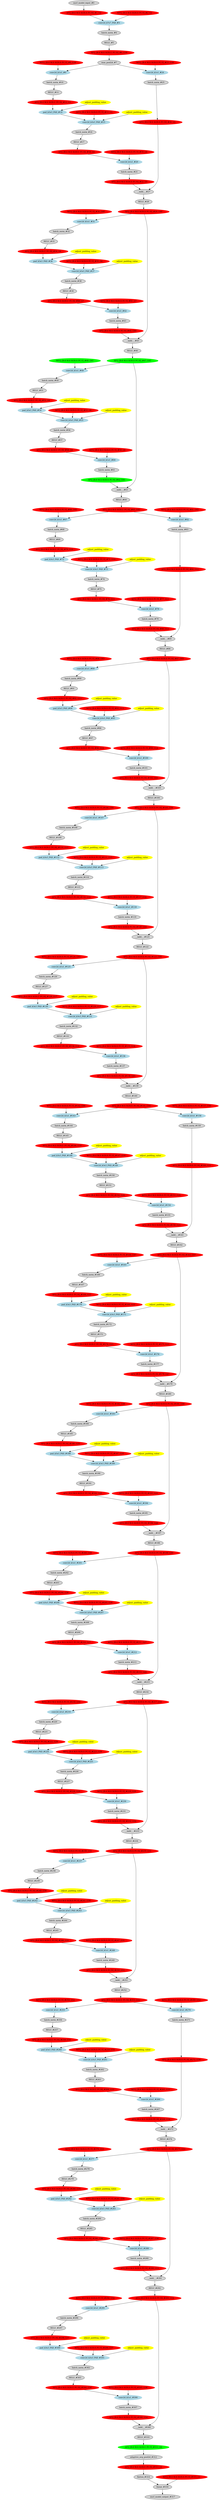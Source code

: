 strict digraph  {
"0 /nncf_model_input_0" [id=0, label="nncf_model_input_#0", scope="", style=filled, type=nncf_model_input];
"1 SymmetricQuantizer/symmetric_quantize_0" [color=red, id=1, label="AFQ_[B:4 M:S SGN:S PC:N]_#1_G2", scope=SymmetricQuantizer, style=filled, type=symmetric_quantize];
"2 ResNet/NNCFConv2d[conv1]/ModuleDict[pre_ops]/UpdateWeight[0]/SymmetricQuantizer[op]/symmetric_quantize_0" [color=red, id=2, label="WFQ_[B:4 M:S SGN:S PC:Y]_#2_G2", scope="ResNet/NNCFConv2d[conv1]/ModuleDict[pre_ops]/UpdateWeight[0]/SymmetricQuantizer[op]", style=filled, type=symmetric_quantize];
"3 ResNet/NNCFConv2d[conv1]/conv2d_0" [color=lightblue, id=3, label="conv2d_k7x7_PAD_#3", scope="ResNet/NNCFConv2d[conv1]", style=filled, type=conv2d];
"4 ResNet/BatchNorm2d[bn1]/batch_norm_0" [id=4, label="batch_norm_#4", scope="ResNet/BatchNorm2d[bn1]", style=filled, type=batch_norm];
"5 ResNet/ReLU[relu]/RELU_0" [id=5, label="RELU_#5", scope="ResNet/ReLU[relu]", style=filled, type=RELU];
"6 ResNet/ReLU[relu]/SymmetricQuantizer/symmetric_quantize_0" [color=red, id=6, label="AFQ_[B:4 M:S SGN:U PC:N]_#6_G39", scope="ResNet/ReLU[relu]/SymmetricQuantizer", style=filled, type=symmetric_quantize];
"7 ResNet/MaxPool2d[maxpool]/max_pool2d_0" [id=7, label="max_pool2d_#7", scope="ResNet/MaxPool2d[maxpool]", style=filled, type=max_pool2d];
"8 ResNet/Sequential[layer1]/Bottleneck[0]/NNCFConv2d[conv1]/ModuleDict[pre_ops]/UpdateWeight[0]/SymmetricQuantizer[op]/symmetric_quantize_0" [color=red, id=8, label="WFQ_[B:4 M:S SGN:S PC:Y]_#8_G39", scope="ResNet/Sequential[layer1]/Bottleneck[0]/NNCFConv2d[conv1]/ModuleDict[pre_ops]/UpdateWeight[0]/SymmetricQuantizer[op]", style=filled, type=symmetric_quantize];
"9 ResNet/Sequential[layer1]/Bottleneck[0]/NNCFConv2d[conv1]/conv2d_0" [color=lightblue, id=9, label="conv2d_k1x1_#9", scope="ResNet/Sequential[layer1]/Bottleneck[0]/NNCFConv2d[conv1]", style=filled, type=conv2d];
"10 ResNet/Sequential[layer1]/Bottleneck[0]/BatchNorm2d[bn1]/batch_norm_0" [id=10, label="batch_norm_#10", scope="ResNet/Sequential[layer1]/Bottleneck[0]/BatchNorm2d[bn1]", style=filled, type=batch_norm];
"11 ResNet/Sequential[layer1]/Bottleneck[0]/ReLU[relu]/RELU_0" [id=11, label="RELU_#11", scope="ResNet/Sequential[layer1]/Bottleneck[0]/ReLU[relu]", style=filled, type=RELU];
"12 ResNet/Sequential[layer1]/Bottleneck[0]/ReLU[relu]/SymmetricQuantizer/symmetric_quantize_0" [color=red, id=12, label="AFQ_[B:4 M:S SGN:U PC:N]_#12_G3", scope="ResNet/Sequential[layer1]/Bottleneck[0]/ReLU[relu]/SymmetricQuantizer", style=filled, type=symmetric_quantize];
"13 ResNet/Sequential[layer1]/Bottleneck[0]/NNCFConv2d[conv2]/ModuleDict[pre_ops]/UpdateWeight[1]/SymmetricQuantizer[op]/symmetric_quantize_0" [color=red, id=13, label="WFQ_[B:4 M:S SGN:S PC:Y]_#13_G3", scope="ResNet/Sequential[layer1]/Bottleneck[0]/NNCFConv2d[conv2]/ModuleDict[pre_ops]/UpdateWeight[1]/SymmetricQuantizer[op]", style=filled, type=symmetric_quantize];
"14 ResNet/Sequential[layer1]/Bottleneck[0]/NNCFConv2d[conv2]/pad_0" [color=lightblue, id=14, label="pad_k3x3_PAD_#14", scope="ResNet/Sequential[layer1]/Bottleneck[0]/NNCFConv2d[conv2]", style=filled, type=pad];
"15 ResNet/Sequential[layer1]/Bottleneck[0]/NNCFConv2d[conv2]/conv2d_0" [color=lightblue, id=15, label="conv2d_k3x3_PAD_#15", scope="ResNet/Sequential[layer1]/Bottleneck[0]/NNCFConv2d[conv2]", style=filled, type=conv2d];
"16 ResNet/Sequential[layer1]/Bottleneck[0]/BatchNorm2d[bn2]/batch_norm_0" [id=16, label="batch_norm_#16", scope="ResNet/Sequential[layer1]/Bottleneck[0]/BatchNorm2d[bn2]", style=filled, type=batch_norm];
"17 ResNet/Sequential[layer1]/Bottleneck[0]/ReLU[relu]/RELU_1" [id=17, label="RELU_#17", scope="ResNet/Sequential[layer1]/Bottleneck[0]/ReLU[relu]", style=filled, type=RELU];
"18 ResNet/Sequential[layer1]/Bottleneck[0]/ReLU[relu]/SymmetricQuantizer/symmetric_quantize_1" [color=red, id=18, label="AFQ_[B:4 M:S SGN:U PC:N]_#18_G4", scope="ResNet/Sequential[layer1]/Bottleneck[0]/ReLU[relu]/SymmetricQuantizer", style=filled, type=symmetric_quantize];
"19 ResNet/Sequential[layer1]/Bottleneck[0]/NNCFConv2d[conv3]/ModuleDict[pre_ops]/UpdateWeight[0]/SymmetricQuantizer[op]/symmetric_quantize_0" [color=red, id=19, label="WFQ_[B:4 M:S SGN:S PC:Y]_#19_G4", scope="ResNet/Sequential[layer1]/Bottleneck[0]/NNCFConv2d[conv3]/ModuleDict[pre_ops]/UpdateWeight[0]/SymmetricQuantizer[op]", style=filled, type=symmetric_quantize];
"20 ResNet/Sequential[layer1]/Bottleneck[0]/NNCFConv2d[conv3]/conv2d_0" [color=lightblue, id=20, label="conv2d_k1x1_#20", scope="ResNet/Sequential[layer1]/Bottleneck[0]/NNCFConv2d[conv3]", style=filled, type=conv2d];
"21 ResNet/Sequential[layer1]/Bottleneck[0]/BatchNorm2d[bn3]/batch_norm_0" [id=21, label="batch_norm_#21", scope="ResNet/Sequential[layer1]/Bottleneck[0]/BatchNorm2d[bn3]", style=filled, type=batch_norm];
"22 ResNet/Sequential[layer1]/Bottleneck[0]/BatchNorm2d[bn3]/SymmetricQuantizer/symmetric_quantize_0" [color=red, id=22, label="AFQ_[B:4 M:S SGN:S PC:N]_#22_G5", scope="ResNet/Sequential[layer1]/Bottleneck[0]/BatchNorm2d[bn3]/SymmetricQuantizer", style=filled, type=symmetric_quantize];
"23 ResNet/Sequential[layer1]/Bottleneck[0]/Sequential[downsample]/NNCFConv2d[0]/ModuleDict[pre_ops]/UpdateWeight[0]/SymmetricQuantizer[op]/symmetric_quantize_0" [color=red, id=23, label="WFQ_[B:4 M:S SGN:S PC:Y]_#23_G39", scope="ResNet/Sequential[layer1]/Bottleneck[0]/Sequential[downsample]/NNCFConv2d[0]/ModuleDict[pre_ops]/UpdateWeight[0]/SymmetricQuantizer[op]", style=filled, type=symmetric_quantize];
"24 ResNet/Sequential[layer1]/Bottleneck[0]/Sequential[downsample]/NNCFConv2d[0]/conv2d_0" [color=lightblue, id=24, label="conv2d_k1x1_#24", scope="ResNet/Sequential[layer1]/Bottleneck[0]/Sequential[downsample]/NNCFConv2d[0]", style=filled, type=conv2d];
"25 ResNet/Sequential[layer1]/Bottleneck[0]/Sequential[downsample]/BatchNorm2d[1]/batch_norm_0" [id=25, label="batch_norm_#25", scope="ResNet/Sequential[layer1]/Bottleneck[0]/Sequential[downsample]/BatchNorm2d[1]", style=filled, type=batch_norm];
"26 ResNet/Sequential[layer1]/Bottleneck[0]/Sequential[downsample]/BatchNorm2d[1]/SymmetricQuantizer/symmetric_quantize_0" [color=red, id=26, label="AFQ_[B:4 M:S SGN:S PC:N]_#26_G5", scope="ResNet/Sequential[layer1]/Bottleneck[0]/Sequential[downsample]/BatchNorm2d[1]/SymmetricQuantizer", style=filled, type=symmetric_quantize];
"27 ResNet/Sequential[layer1]/Bottleneck[0]/__iadd___0" [id=27, label="__iadd___#27", scope="ResNet/Sequential[layer1]/Bottleneck[0]", style=filled, type=__iadd__];
"28 ResNet/Sequential[layer1]/Bottleneck[0]/ReLU[relu]/RELU_2" [id=28, label="RELU_#28", scope="ResNet/Sequential[layer1]/Bottleneck[0]/ReLU[relu]", style=filled, type=RELU];
"29 ResNet/Sequential[layer1]/Bottleneck[0]/ReLU[relu]/SymmetricQuantizer/symmetric_quantize_2" [color=red, id=29, label="AFQ_[B:4 M:S SGN:S PC:N]_#29_G40", scope="ResNet/Sequential[layer1]/Bottleneck[0]/ReLU[relu]/SymmetricQuantizer", style=filled, type=symmetric_quantize];
"30 ResNet/Sequential[layer1]/Bottleneck[1]/NNCFConv2d[conv1]/ModuleDict[pre_ops]/UpdateWeight[0]/SymmetricQuantizer[op]/symmetric_quantize_0" [color=red, id=30, label="WFQ_[B:4 M:S SGN:S PC:Y]_#30_G40", scope="ResNet/Sequential[layer1]/Bottleneck[1]/NNCFConv2d[conv1]/ModuleDict[pre_ops]/UpdateWeight[0]/SymmetricQuantizer[op]", style=filled, type=symmetric_quantize];
"31 ResNet/Sequential[layer1]/Bottleneck[1]/NNCFConv2d[conv1]/conv2d_0" [color=lightblue, id=31, label="conv2d_k1x1_#31", scope="ResNet/Sequential[layer1]/Bottleneck[1]/NNCFConv2d[conv1]", style=filled, type=conv2d];
"32 ResNet/Sequential[layer1]/Bottleneck[1]/BatchNorm2d[bn1]/batch_norm_0" [id=32, label="batch_norm_#32", scope="ResNet/Sequential[layer1]/Bottleneck[1]/BatchNorm2d[bn1]", style=filled, type=batch_norm];
"33 ResNet/Sequential[layer1]/Bottleneck[1]/ReLU[relu]/RELU_0" [id=33, label="RELU_#33", scope="ResNet/Sequential[layer1]/Bottleneck[1]/ReLU[relu]", style=filled, type=RELU];
"34 ResNet/Sequential[layer1]/Bottleneck[1]/ReLU[relu]/SymmetricQuantizer/symmetric_quantize_0" [color=red, id=34, label="AFQ_[B:4 M:S SGN:U PC:N]_#34_G6", scope="ResNet/Sequential[layer1]/Bottleneck[1]/ReLU[relu]/SymmetricQuantizer", style=filled, type=symmetric_quantize];
"35 ResNet/Sequential[layer1]/Bottleneck[1]/NNCFConv2d[conv2]/ModuleDict[pre_ops]/UpdateWeight[1]/SymmetricQuantizer[op]/symmetric_quantize_0" [color=red, id=35, label="WFQ_[B:4 M:S SGN:S PC:Y]_#35_G6", scope="ResNet/Sequential[layer1]/Bottleneck[1]/NNCFConv2d[conv2]/ModuleDict[pre_ops]/UpdateWeight[1]/SymmetricQuantizer[op]", style=filled, type=symmetric_quantize];
"36 ResNet/Sequential[layer1]/Bottleneck[1]/NNCFConv2d[conv2]/pad_0" [color=lightblue, id=36, label="pad_k3x3_PAD_#36", scope="ResNet/Sequential[layer1]/Bottleneck[1]/NNCFConv2d[conv2]", style=filled, type=pad];
"37 ResNet/Sequential[layer1]/Bottleneck[1]/NNCFConv2d[conv2]/conv2d_0" [color=lightblue, id=37, label="conv2d_k3x3_PAD_#37", scope="ResNet/Sequential[layer1]/Bottleneck[1]/NNCFConv2d[conv2]", style=filled, type=conv2d];
"38 ResNet/Sequential[layer1]/Bottleneck[1]/BatchNorm2d[bn2]/batch_norm_0" [id=38, label="batch_norm_#38", scope="ResNet/Sequential[layer1]/Bottleneck[1]/BatchNorm2d[bn2]", style=filled, type=batch_norm];
"39 ResNet/Sequential[layer1]/Bottleneck[1]/ReLU[relu]/RELU_1" [id=39, label="RELU_#39", scope="ResNet/Sequential[layer1]/Bottleneck[1]/ReLU[relu]", style=filled, type=RELU];
"40 ResNet/Sequential[layer1]/Bottleneck[1]/ReLU[relu]/SymmetricQuantizer/symmetric_quantize_1" [color=red, id=40, label="AFQ_[B:4 M:S SGN:U PC:N]_#40_G7", scope="ResNet/Sequential[layer1]/Bottleneck[1]/ReLU[relu]/SymmetricQuantizer", style=filled, type=symmetric_quantize];
"41 ResNet/Sequential[layer1]/Bottleneck[1]/NNCFConv2d[conv3]/ModuleDict[pre_ops]/UpdateWeight[0]/SymmetricQuantizer[op]/symmetric_quantize_0" [color=red, id=41, label="WFQ_[B:4 M:S SGN:S PC:Y]_#41_G7", scope="ResNet/Sequential[layer1]/Bottleneck[1]/NNCFConv2d[conv3]/ModuleDict[pre_ops]/UpdateWeight[0]/SymmetricQuantizer[op]", style=filled, type=symmetric_quantize];
"42 ResNet/Sequential[layer1]/Bottleneck[1]/NNCFConv2d[conv3]/conv2d_0" [color=lightblue, id=42, label="conv2d_k1x1_#42", scope="ResNet/Sequential[layer1]/Bottleneck[1]/NNCFConv2d[conv3]", style=filled, type=conv2d];
"43 ResNet/Sequential[layer1]/Bottleneck[1]/BatchNorm2d[bn3]/batch_norm_0" [id=43, label="batch_norm_#43", scope="ResNet/Sequential[layer1]/Bottleneck[1]/BatchNorm2d[bn3]", style=filled, type=batch_norm];
"44 ResNet/Sequential[layer1]/Bottleneck[1]/BatchNorm2d[bn3]/SymmetricQuantizer/symmetric_quantize_0" [color=red, id=44, label="AFQ_[B:4 M:S SGN:S PC:N]_#44_G40", scope="ResNet/Sequential[layer1]/Bottleneck[1]/BatchNorm2d[bn3]/SymmetricQuantizer", style=filled, type=symmetric_quantize];
"45 ResNet/Sequential[layer1]/Bottleneck[1]/__iadd___0" [id=45, label="__iadd___#45", scope="ResNet/Sequential[layer1]/Bottleneck[1]", style=filled, type=__iadd__];
"46 ResNet/Sequential[layer1]/Bottleneck[1]/ReLU[relu]/RELU_2" [id=46, label="RELU_#46", scope="ResNet/Sequential[layer1]/Bottleneck[1]/ReLU[relu]", style=filled, type=RELU];
"47 ResNet/Sequential[layer1]/Bottleneck[1]/ReLU[relu]/AsymmetricQuantizer/asymmetric_quantize_0" [color=green, id=47, label="AFQ_[B:8 M:A SGN:S PC:N]_#47_G41", scope="ResNet/Sequential[layer1]/Bottleneck[1]/ReLU[relu]/AsymmetricQuantizer", style=filled, type=asymmetric_quantize];
"48 ResNet/Sequential[layer1]/Bottleneck[2]/NNCFConv2d[conv1]/ModuleDict[pre_ops]/UpdateWeight[0]/SymmetricQuantizer[op]/symmetric_quantize_0" [color=green, id=48, label="WFQ_[B:8 M:S SGN:S PC:Y]_#48_G41", scope="ResNet/Sequential[layer1]/Bottleneck[2]/NNCFConv2d[conv1]/ModuleDict[pre_ops]/UpdateWeight[0]/SymmetricQuantizer[op]", style=filled, type=symmetric_quantize];
"49 ResNet/Sequential[layer1]/Bottleneck[2]/NNCFConv2d[conv1]/conv2d_0" [color=lightblue, id=49, label="conv2d_k1x1_#49", scope="ResNet/Sequential[layer1]/Bottleneck[2]/NNCFConv2d[conv1]", style=filled, type=conv2d];
"50 ResNet/Sequential[layer1]/Bottleneck[2]/BatchNorm2d[bn1]/batch_norm_0" [id=50, label="batch_norm_#50", scope="ResNet/Sequential[layer1]/Bottleneck[2]/BatchNorm2d[bn1]", style=filled, type=batch_norm];
"51 ResNet/Sequential[layer1]/Bottleneck[2]/ReLU[relu]/RELU_0" [id=51, label="RELU_#51", scope="ResNet/Sequential[layer1]/Bottleneck[2]/ReLU[relu]", style=filled, type=RELU];
"52 ResNet/Sequential[layer1]/Bottleneck[2]/ReLU[relu]/SymmetricQuantizer/symmetric_quantize_0" [color=red, id=52, label="AFQ_[B:4 M:S SGN:U PC:N]_#52_G8", scope="ResNet/Sequential[layer1]/Bottleneck[2]/ReLU[relu]/SymmetricQuantizer", style=filled, type=symmetric_quantize];
"53 ResNet/Sequential[layer1]/Bottleneck[2]/NNCFConv2d[conv2]/ModuleDict[pre_ops]/UpdateWeight[1]/SymmetricQuantizer[op]/symmetric_quantize_0" [color=red, id=53, label="WFQ_[B:4 M:S SGN:S PC:Y]_#53_G8", scope="ResNet/Sequential[layer1]/Bottleneck[2]/NNCFConv2d[conv2]/ModuleDict[pre_ops]/UpdateWeight[1]/SymmetricQuantizer[op]", style=filled, type=symmetric_quantize];
"54 ResNet/Sequential[layer1]/Bottleneck[2]/NNCFConv2d[conv2]/pad_0" [color=lightblue, id=54, label="pad_k3x3_PAD_#54", scope="ResNet/Sequential[layer1]/Bottleneck[2]/NNCFConv2d[conv2]", style=filled, type=pad];
"55 ResNet/Sequential[layer1]/Bottleneck[2]/NNCFConv2d[conv2]/conv2d_0" [color=lightblue, id=55, label="conv2d_k3x3_PAD_#55", scope="ResNet/Sequential[layer1]/Bottleneck[2]/NNCFConv2d[conv2]", style=filled, type=conv2d];
"56 ResNet/Sequential[layer1]/Bottleneck[2]/BatchNorm2d[bn2]/batch_norm_0" [id=56, label="batch_norm_#56", scope="ResNet/Sequential[layer1]/Bottleneck[2]/BatchNorm2d[bn2]", style=filled, type=batch_norm];
"57 ResNet/Sequential[layer1]/Bottleneck[2]/ReLU[relu]/RELU_1" [id=57, label="RELU_#57", scope="ResNet/Sequential[layer1]/Bottleneck[2]/ReLU[relu]", style=filled, type=RELU];
"58 ResNet/Sequential[layer1]/Bottleneck[2]/ReLU[relu]/SymmetricQuantizer/symmetric_quantize_1" [color=red, id=58, label="AFQ_[B:4 M:S SGN:U PC:N]_#58_G9", scope="ResNet/Sequential[layer1]/Bottleneck[2]/ReLU[relu]/SymmetricQuantizer", style=filled, type=symmetric_quantize];
"59 ResNet/Sequential[layer1]/Bottleneck[2]/NNCFConv2d[conv3]/ModuleDict[pre_ops]/UpdateWeight[0]/SymmetricQuantizer[op]/symmetric_quantize_0" [color=red, id=59, label="WFQ_[B:4 M:S SGN:S PC:Y]_#59_G9", scope="ResNet/Sequential[layer1]/Bottleneck[2]/NNCFConv2d[conv3]/ModuleDict[pre_ops]/UpdateWeight[0]/SymmetricQuantizer[op]", style=filled, type=symmetric_quantize];
"60 ResNet/Sequential[layer1]/Bottleneck[2]/NNCFConv2d[conv3]/conv2d_0" [color=lightblue, id=60, label="conv2d_k1x1_#60", scope="ResNet/Sequential[layer1]/Bottleneck[2]/NNCFConv2d[conv3]", style=filled, type=conv2d];
"61 ResNet/Sequential[layer1]/Bottleneck[2]/BatchNorm2d[bn3]/batch_norm_0" [id=61, label="batch_norm_#61", scope="ResNet/Sequential[layer1]/Bottleneck[2]/BatchNorm2d[bn3]", style=filled, type=batch_norm];
"62 ResNet/Sequential[layer1]/Bottleneck[2]/BatchNorm2d[bn3]/AsymmetricQuantizer/asymmetric_quantize_0" [color=green, id=62, label="AFQ_[B:8 M:A SGN:S PC:N]_#62_G41", scope="ResNet/Sequential[layer1]/Bottleneck[2]/BatchNorm2d[bn3]/AsymmetricQuantizer", style=filled, type=asymmetric_quantize];
"63 ResNet/Sequential[layer1]/Bottleneck[2]/__iadd___0" [id=63, label="__iadd___#63", scope="ResNet/Sequential[layer1]/Bottleneck[2]", style=filled, type=__iadd__];
"64 ResNet/Sequential[layer1]/Bottleneck[2]/ReLU[relu]/RELU_2" [id=64, label="RELU_#64", scope="ResNet/Sequential[layer1]/Bottleneck[2]/ReLU[relu]", style=filled, type=RELU];
"65 ResNet/Sequential[layer1]/Bottleneck[2]/ReLU[relu]/SymmetricQuantizer/symmetric_quantize_2" [color=red, id=65, label="AFQ_[B:4 M:S SGN:U PC:N]_#65_G42", scope="ResNet/Sequential[layer1]/Bottleneck[2]/ReLU[relu]/SymmetricQuantizer", style=filled, type=symmetric_quantize];
"66 ResNet/Sequential[layer2]/Bottleneck[0]/NNCFConv2d[conv1]/ModuleDict[pre_ops]/UpdateWeight[0]/SymmetricQuantizer[op]/symmetric_quantize_0" [color=red, id=66, label="WFQ_[B:4 M:S SGN:S PC:Y]_#66_G42", scope="ResNet/Sequential[layer2]/Bottleneck[0]/NNCFConv2d[conv1]/ModuleDict[pre_ops]/UpdateWeight[0]/SymmetricQuantizer[op]", style=filled, type=symmetric_quantize];
"67 ResNet/Sequential[layer2]/Bottleneck[0]/NNCFConv2d[conv1]/conv2d_0" [color=lightblue, id=67, label="conv2d_k1x1_#67", scope="ResNet/Sequential[layer2]/Bottleneck[0]/NNCFConv2d[conv1]", style=filled, type=conv2d];
"68 ResNet/Sequential[layer2]/Bottleneck[0]/BatchNorm2d[bn1]/batch_norm_0" [id=68, label="batch_norm_#68", scope="ResNet/Sequential[layer2]/Bottleneck[0]/BatchNorm2d[bn1]", style=filled, type=batch_norm];
"69 ResNet/Sequential[layer2]/Bottleneck[0]/ReLU[relu]/RELU_0" [id=69, label="RELU_#69", scope="ResNet/Sequential[layer2]/Bottleneck[0]/ReLU[relu]", style=filled, type=RELU];
"70 ResNet/Sequential[layer2]/Bottleneck[0]/ReLU[relu]/SymmetricQuantizer/symmetric_quantize_0" [color=red, id=70, label="AFQ_[B:4 M:S SGN:U PC:N]_#70_G10", scope="ResNet/Sequential[layer2]/Bottleneck[0]/ReLU[relu]/SymmetricQuantizer", style=filled, type=symmetric_quantize];
"71 ResNet/Sequential[layer2]/Bottleneck[0]/NNCFConv2d[conv2]/ModuleDict[pre_ops]/UpdateWeight[1]/SymmetricQuantizer[op]/symmetric_quantize_0" [color=red, id=71, label="WFQ_[B:4 M:S SGN:S PC:Y]_#71_G10", scope="ResNet/Sequential[layer2]/Bottleneck[0]/NNCFConv2d[conv2]/ModuleDict[pre_ops]/UpdateWeight[1]/SymmetricQuantizer[op]", style=filled, type=symmetric_quantize];
"72 ResNet/Sequential[layer2]/Bottleneck[0]/NNCFConv2d[conv2]/pad_0" [color=lightblue, id=72, label="pad_k3x3_PAD_#72", scope="ResNet/Sequential[layer2]/Bottleneck[0]/NNCFConv2d[conv2]", style=filled, type=pad];
"73 ResNet/Sequential[layer2]/Bottleneck[0]/NNCFConv2d[conv2]/conv2d_0" [color=lightblue, id=73, label="conv2d_k3x3_PAD_#73", scope="ResNet/Sequential[layer2]/Bottleneck[0]/NNCFConv2d[conv2]", style=filled, type=conv2d];
"74 ResNet/Sequential[layer2]/Bottleneck[0]/BatchNorm2d[bn2]/batch_norm_0" [id=74, label="batch_norm_#74", scope="ResNet/Sequential[layer2]/Bottleneck[0]/BatchNorm2d[bn2]", style=filled, type=batch_norm];
"75 ResNet/Sequential[layer2]/Bottleneck[0]/ReLU[relu]/RELU_1" [id=75, label="RELU_#75", scope="ResNet/Sequential[layer2]/Bottleneck[0]/ReLU[relu]", style=filled, type=RELU];
"76 ResNet/Sequential[layer2]/Bottleneck[0]/ReLU[relu]/SymmetricQuantizer/symmetric_quantize_1" [color=red, id=76, label="AFQ_[B:4 M:S SGN:U PC:N]_#76_G11", scope="ResNet/Sequential[layer2]/Bottleneck[0]/ReLU[relu]/SymmetricQuantizer", style=filled, type=symmetric_quantize];
"77 ResNet/Sequential[layer2]/Bottleneck[0]/NNCFConv2d[conv3]/ModuleDict[pre_ops]/UpdateWeight[0]/SymmetricQuantizer[op]/symmetric_quantize_0" [color=red, id=77, label="WFQ_[B:4 M:S SGN:S PC:Y]_#77_G11", scope="ResNet/Sequential[layer2]/Bottleneck[0]/NNCFConv2d[conv3]/ModuleDict[pre_ops]/UpdateWeight[0]/SymmetricQuantizer[op]", style=filled, type=symmetric_quantize];
"78 ResNet/Sequential[layer2]/Bottleneck[0]/NNCFConv2d[conv3]/conv2d_0" [color=lightblue, id=78, label="conv2d_k1x1_#78", scope="ResNet/Sequential[layer2]/Bottleneck[0]/NNCFConv2d[conv3]", style=filled, type=conv2d];
"79 ResNet/Sequential[layer2]/Bottleneck[0]/BatchNorm2d[bn3]/batch_norm_0" [id=79, label="batch_norm_#79", scope="ResNet/Sequential[layer2]/Bottleneck[0]/BatchNorm2d[bn3]", style=filled, type=batch_norm];
"80 ResNet/Sequential[layer2]/Bottleneck[0]/BatchNorm2d[bn3]/SymmetricQuantizer/symmetric_quantize_0" [color=red, id=80, label="AFQ_[B:4 M:S SGN:S PC:N]_#80_G12", scope="ResNet/Sequential[layer2]/Bottleneck[0]/BatchNorm2d[bn3]/SymmetricQuantizer", style=filled, type=symmetric_quantize];
"81 ResNet/Sequential[layer2]/Bottleneck[0]/Sequential[downsample]/NNCFConv2d[0]/ModuleDict[pre_ops]/UpdateWeight[0]/SymmetricQuantizer[op]/symmetric_quantize_0" [color=red, id=81, label="WFQ_[B:4 M:S SGN:S PC:Y]_#81_G42", scope="ResNet/Sequential[layer2]/Bottleneck[0]/Sequential[downsample]/NNCFConv2d[0]/ModuleDict[pre_ops]/UpdateWeight[0]/SymmetricQuantizer[op]", style=filled, type=symmetric_quantize];
"82 ResNet/Sequential[layer2]/Bottleneck[0]/Sequential[downsample]/NNCFConv2d[0]/conv2d_0" [color=lightblue, id=82, label="conv2d_k1x1_#82", scope="ResNet/Sequential[layer2]/Bottleneck[0]/Sequential[downsample]/NNCFConv2d[0]", style=filled, type=conv2d];
"83 ResNet/Sequential[layer2]/Bottleneck[0]/Sequential[downsample]/BatchNorm2d[1]/batch_norm_0" [id=83, label="batch_norm_#83", scope="ResNet/Sequential[layer2]/Bottleneck[0]/Sequential[downsample]/BatchNorm2d[1]", style=filled, type=batch_norm];
"84 ResNet/Sequential[layer2]/Bottleneck[0]/Sequential[downsample]/BatchNorm2d[1]/SymmetricQuantizer/symmetric_quantize_0" [color=red, id=84, label="AFQ_[B:4 M:S SGN:S PC:N]_#84_G12", scope="ResNet/Sequential[layer2]/Bottleneck[0]/Sequential[downsample]/BatchNorm2d[1]/SymmetricQuantizer", style=filled, type=symmetric_quantize];
"85 ResNet/Sequential[layer2]/Bottleneck[0]/__iadd___0" [id=85, label="__iadd___#85", scope="ResNet/Sequential[layer2]/Bottleneck[0]", style=filled, type=__iadd__];
"86 ResNet/Sequential[layer2]/Bottleneck[0]/ReLU[relu]/RELU_2" [id=86, label="RELU_#86", scope="ResNet/Sequential[layer2]/Bottleneck[0]/ReLU[relu]", style=filled, type=RELU];
"87 ResNet/Sequential[layer2]/Bottleneck[0]/ReLU[relu]/SymmetricQuantizer/symmetric_quantize_2" [color=red, id=87, label="AFQ_[B:4 M:S SGN:S PC:N]_#87_G43", scope="ResNet/Sequential[layer2]/Bottleneck[0]/ReLU[relu]/SymmetricQuantizer", style=filled, type=symmetric_quantize];
"88 ResNet/Sequential[layer2]/Bottleneck[1]/NNCFConv2d[conv1]/ModuleDict[pre_ops]/UpdateWeight[0]/SymmetricQuantizer[op]/symmetric_quantize_0" [color=red, id=88, label="WFQ_[B:4 M:S SGN:S PC:Y]_#88_G43", scope="ResNet/Sequential[layer2]/Bottleneck[1]/NNCFConv2d[conv1]/ModuleDict[pre_ops]/UpdateWeight[0]/SymmetricQuantizer[op]", style=filled, type=symmetric_quantize];
"89 ResNet/Sequential[layer2]/Bottleneck[1]/NNCFConv2d[conv1]/conv2d_0" [color=lightblue, id=89, label="conv2d_k1x1_#89", scope="ResNet/Sequential[layer2]/Bottleneck[1]/NNCFConv2d[conv1]", style=filled, type=conv2d];
"90 ResNet/Sequential[layer2]/Bottleneck[1]/BatchNorm2d[bn1]/batch_norm_0" [id=90, label="batch_norm_#90", scope="ResNet/Sequential[layer2]/Bottleneck[1]/BatchNorm2d[bn1]", style=filled, type=batch_norm];
"91 ResNet/Sequential[layer2]/Bottleneck[1]/ReLU[relu]/RELU_0" [id=91, label="RELU_#91", scope="ResNet/Sequential[layer2]/Bottleneck[1]/ReLU[relu]", style=filled, type=RELU];
"92 ResNet/Sequential[layer2]/Bottleneck[1]/ReLU[relu]/SymmetricQuantizer/symmetric_quantize_0" [color=red, id=92, label="AFQ_[B:4 M:S SGN:U PC:N]_#92_G13", scope="ResNet/Sequential[layer2]/Bottleneck[1]/ReLU[relu]/SymmetricQuantizer", style=filled, type=symmetric_quantize];
"93 ResNet/Sequential[layer2]/Bottleneck[1]/NNCFConv2d[conv2]/ModuleDict[pre_ops]/UpdateWeight[1]/SymmetricQuantizer[op]/symmetric_quantize_0" [color=red, id=93, label="WFQ_[B:4 M:S SGN:S PC:Y]_#93_G13", scope="ResNet/Sequential[layer2]/Bottleneck[1]/NNCFConv2d[conv2]/ModuleDict[pre_ops]/UpdateWeight[1]/SymmetricQuantizer[op]", style=filled, type=symmetric_quantize];
"94 ResNet/Sequential[layer2]/Bottleneck[1]/NNCFConv2d[conv2]/pad_0" [color=lightblue, id=94, label="pad_k3x3_PAD_#94", scope="ResNet/Sequential[layer2]/Bottleneck[1]/NNCFConv2d[conv2]", style=filled, type=pad];
"95 ResNet/Sequential[layer2]/Bottleneck[1]/NNCFConv2d[conv2]/conv2d_0" [color=lightblue, id=95, label="conv2d_k3x3_PAD_#95", scope="ResNet/Sequential[layer2]/Bottleneck[1]/NNCFConv2d[conv2]", style=filled, type=conv2d];
"96 ResNet/Sequential[layer2]/Bottleneck[1]/BatchNorm2d[bn2]/batch_norm_0" [id=96, label="batch_norm_#96", scope="ResNet/Sequential[layer2]/Bottleneck[1]/BatchNorm2d[bn2]", style=filled, type=batch_norm];
"97 ResNet/Sequential[layer2]/Bottleneck[1]/ReLU[relu]/RELU_1" [id=97, label="RELU_#97", scope="ResNet/Sequential[layer2]/Bottleneck[1]/ReLU[relu]", style=filled, type=RELU];
"98 ResNet/Sequential[layer2]/Bottleneck[1]/ReLU[relu]/SymmetricQuantizer/symmetric_quantize_1" [color=red, id=98, label="AFQ_[B:4 M:S SGN:U PC:N]_#98_G14", scope="ResNet/Sequential[layer2]/Bottleneck[1]/ReLU[relu]/SymmetricQuantizer", style=filled, type=symmetric_quantize];
"99 ResNet/Sequential[layer2]/Bottleneck[1]/NNCFConv2d[conv3]/ModuleDict[pre_ops]/UpdateWeight[0]/SymmetricQuantizer[op]/symmetric_quantize_0" [color=red, id=99, label="WFQ_[B:4 M:S SGN:S PC:Y]_#99_G14", scope="ResNet/Sequential[layer2]/Bottleneck[1]/NNCFConv2d[conv3]/ModuleDict[pre_ops]/UpdateWeight[0]/SymmetricQuantizer[op]", style=filled, type=symmetric_quantize];
"100 ResNet/Sequential[layer2]/Bottleneck[1]/NNCFConv2d[conv3]/conv2d_0" [color=lightblue, id=100, label="conv2d_k1x1_#100", scope="ResNet/Sequential[layer2]/Bottleneck[1]/NNCFConv2d[conv3]", style=filled, type=conv2d];
"101 ResNet/Sequential[layer2]/Bottleneck[1]/BatchNorm2d[bn3]/batch_norm_0" [id=101, label="batch_norm_#101", scope="ResNet/Sequential[layer2]/Bottleneck[1]/BatchNorm2d[bn3]", style=filled, type=batch_norm];
"102 ResNet/Sequential[layer2]/Bottleneck[1]/BatchNorm2d[bn3]/SymmetricQuantizer/symmetric_quantize_0" [color=red, id=102, label="AFQ_[B:4 M:S SGN:S PC:N]_#102_G43", scope="ResNet/Sequential[layer2]/Bottleneck[1]/BatchNorm2d[bn3]/SymmetricQuantizer", style=filled, type=symmetric_quantize];
"103 ResNet/Sequential[layer2]/Bottleneck[1]/__iadd___0" [id=103, label="__iadd___#103", scope="ResNet/Sequential[layer2]/Bottleneck[1]", style=filled, type=__iadd__];
"104 ResNet/Sequential[layer2]/Bottleneck[1]/ReLU[relu]/RELU_2" [id=104, label="RELU_#104", scope="ResNet/Sequential[layer2]/Bottleneck[1]/ReLU[relu]", style=filled, type=RELU];
"105 ResNet/Sequential[layer2]/Bottleneck[1]/ReLU[relu]/SymmetricQuantizer/symmetric_quantize_2" [color=red, id=105, label="AFQ_[B:4 M:S SGN:S PC:N]_#105_G44", scope="ResNet/Sequential[layer2]/Bottleneck[1]/ReLU[relu]/SymmetricQuantizer", style=filled, type=symmetric_quantize];
"106 ResNet/Sequential[layer2]/Bottleneck[2]/NNCFConv2d[conv1]/ModuleDict[pre_ops]/UpdateWeight[0]/SymmetricQuantizer[op]/symmetric_quantize_0" [color=red, id=106, label="WFQ_[B:4 M:S SGN:S PC:Y]_#106_G44", scope="ResNet/Sequential[layer2]/Bottleneck[2]/NNCFConv2d[conv1]/ModuleDict[pre_ops]/UpdateWeight[0]/SymmetricQuantizer[op]", style=filled, type=symmetric_quantize];
"107 ResNet/Sequential[layer2]/Bottleneck[2]/NNCFConv2d[conv1]/conv2d_0" [color=lightblue, id=107, label="conv2d_k1x1_#107", scope="ResNet/Sequential[layer2]/Bottleneck[2]/NNCFConv2d[conv1]", style=filled, type=conv2d];
"108 ResNet/Sequential[layer2]/Bottleneck[2]/BatchNorm2d[bn1]/batch_norm_0" [id=108, label="batch_norm_#108", scope="ResNet/Sequential[layer2]/Bottleneck[2]/BatchNorm2d[bn1]", style=filled, type=batch_norm];
"109 ResNet/Sequential[layer2]/Bottleneck[2]/ReLU[relu]/RELU_0" [id=109, label="RELU_#109", scope="ResNet/Sequential[layer2]/Bottleneck[2]/ReLU[relu]", style=filled, type=RELU];
"110 ResNet/Sequential[layer2]/Bottleneck[2]/ReLU[relu]/SymmetricQuantizer/symmetric_quantize_0" [color=red, id=110, label="AFQ_[B:4 M:S SGN:U PC:N]_#110_G15", scope="ResNet/Sequential[layer2]/Bottleneck[2]/ReLU[relu]/SymmetricQuantizer", style=filled, type=symmetric_quantize];
"111 ResNet/Sequential[layer2]/Bottleneck[2]/NNCFConv2d[conv2]/ModuleDict[pre_ops]/UpdateWeight[1]/SymmetricQuantizer[op]/symmetric_quantize_0" [color=red, id=111, label="WFQ_[B:4 M:S SGN:S PC:Y]_#111_G15", scope="ResNet/Sequential[layer2]/Bottleneck[2]/NNCFConv2d[conv2]/ModuleDict[pre_ops]/UpdateWeight[1]/SymmetricQuantizer[op]", style=filled, type=symmetric_quantize];
"112 ResNet/Sequential[layer2]/Bottleneck[2]/NNCFConv2d[conv2]/pad_0" [color=lightblue, id=112, label="pad_k3x3_PAD_#112", scope="ResNet/Sequential[layer2]/Bottleneck[2]/NNCFConv2d[conv2]", style=filled, type=pad];
"113 ResNet/Sequential[layer2]/Bottleneck[2]/NNCFConv2d[conv2]/conv2d_0" [color=lightblue, id=113, label="conv2d_k3x3_PAD_#113", scope="ResNet/Sequential[layer2]/Bottleneck[2]/NNCFConv2d[conv2]", style=filled, type=conv2d];
"114 ResNet/Sequential[layer2]/Bottleneck[2]/BatchNorm2d[bn2]/batch_norm_0" [id=114, label="batch_norm_#114", scope="ResNet/Sequential[layer2]/Bottleneck[2]/BatchNorm2d[bn2]", style=filled, type=batch_norm];
"115 ResNet/Sequential[layer2]/Bottleneck[2]/ReLU[relu]/RELU_1" [id=115, label="RELU_#115", scope="ResNet/Sequential[layer2]/Bottleneck[2]/ReLU[relu]", style=filled, type=RELU];
"116 ResNet/Sequential[layer2]/Bottleneck[2]/ReLU[relu]/SymmetricQuantizer/symmetric_quantize_1" [color=red, id=116, label="AFQ_[B:4 M:S SGN:U PC:N]_#116_G16", scope="ResNet/Sequential[layer2]/Bottleneck[2]/ReLU[relu]/SymmetricQuantizer", style=filled, type=symmetric_quantize];
"117 ResNet/Sequential[layer2]/Bottleneck[2]/NNCFConv2d[conv3]/ModuleDict[pre_ops]/UpdateWeight[0]/SymmetricQuantizer[op]/symmetric_quantize_0" [color=red, id=117, label="WFQ_[B:4 M:S SGN:S PC:Y]_#117_G16", scope="ResNet/Sequential[layer2]/Bottleneck[2]/NNCFConv2d[conv3]/ModuleDict[pre_ops]/UpdateWeight[0]/SymmetricQuantizer[op]", style=filled, type=symmetric_quantize];
"118 ResNet/Sequential[layer2]/Bottleneck[2]/NNCFConv2d[conv3]/conv2d_0" [color=lightblue, id=118, label="conv2d_k1x1_#118", scope="ResNet/Sequential[layer2]/Bottleneck[2]/NNCFConv2d[conv3]", style=filled, type=conv2d];
"119 ResNet/Sequential[layer2]/Bottleneck[2]/BatchNorm2d[bn3]/batch_norm_0" [id=119, label="batch_norm_#119", scope="ResNet/Sequential[layer2]/Bottleneck[2]/BatchNorm2d[bn3]", style=filled, type=batch_norm];
"120 ResNet/Sequential[layer2]/Bottleneck[2]/BatchNorm2d[bn3]/SymmetricQuantizer/symmetric_quantize_0" [color=red, id=120, label="AFQ_[B:4 M:S SGN:S PC:N]_#120_G44", scope="ResNet/Sequential[layer2]/Bottleneck[2]/BatchNorm2d[bn3]/SymmetricQuantizer", style=filled, type=symmetric_quantize];
"121 ResNet/Sequential[layer2]/Bottleneck[2]/__iadd___0" [id=121, label="__iadd___#121", scope="ResNet/Sequential[layer2]/Bottleneck[2]", style=filled, type=__iadd__];
"122 ResNet/Sequential[layer2]/Bottleneck[2]/ReLU[relu]/RELU_2" [id=122, label="RELU_#122", scope="ResNet/Sequential[layer2]/Bottleneck[2]/ReLU[relu]", style=filled, type=RELU];
"123 ResNet/Sequential[layer2]/Bottleneck[2]/ReLU[relu]/SymmetricQuantizer/symmetric_quantize_2" [color=red, id=123, label="AFQ_[B:4 M:S SGN:S PC:N]_#123_G45", scope="ResNet/Sequential[layer2]/Bottleneck[2]/ReLU[relu]/SymmetricQuantizer", style=filled, type=symmetric_quantize];
"124 ResNet/Sequential[layer2]/Bottleneck[3]/NNCFConv2d[conv1]/ModuleDict[pre_ops]/UpdateWeight[0]/SymmetricQuantizer[op]/symmetric_quantize_0" [color=red, id=124, label="WFQ_[B:4 M:S SGN:S PC:Y]_#124_G45", scope="ResNet/Sequential[layer2]/Bottleneck[3]/NNCFConv2d[conv1]/ModuleDict[pre_ops]/UpdateWeight[0]/SymmetricQuantizer[op]", style=filled, type=symmetric_quantize];
"125 ResNet/Sequential[layer2]/Bottleneck[3]/NNCFConv2d[conv1]/conv2d_0" [color=lightblue, id=125, label="conv2d_k1x1_#125", scope="ResNet/Sequential[layer2]/Bottleneck[3]/NNCFConv2d[conv1]", style=filled, type=conv2d];
"126 ResNet/Sequential[layer2]/Bottleneck[3]/BatchNorm2d[bn1]/batch_norm_0" [id=126, label="batch_norm_#126", scope="ResNet/Sequential[layer2]/Bottleneck[3]/BatchNorm2d[bn1]", style=filled, type=batch_norm];
"127 ResNet/Sequential[layer2]/Bottleneck[3]/ReLU[relu]/RELU_0" [id=127, label="RELU_#127", scope="ResNet/Sequential[layer2]/Bottleneck[3]/ReLU[relu]", style=filled, type=RELU];
"128 ResNet/Sequential[layer2]/Bottleneck[3]/ReLU[relu]/SymmetricQuantizer/symmetric_quantize_0" [color=red, id=128, label="AFQ_[B:4 M:S SGN:U PC:N]_#128_G17", scope="ResNet/Sequential[layer2]/Bottleneck[3]/ReLU[relu]/SymmetricQuantizer", style=filled, type=symmetric_quantize];
"129 ResNet/Sequential[layer2]/Bottleneck[3]/NNCFConv2d[conv2]/ModuleDict[pre_ops]/UpdateWeight[1]/SymmetricQuantizer[op]/symmetric_quantize_0" [color=red, id=129, label="WFQ_[B:4 M:S SGN:S PC:Y]_#129_G17", scope="ResNet/Sequential[layer2]/Bottleneck[3]/NNCFConv2d[conv2]/ModuleDict[pre_ops]/UpdateWeight[1]/SymmetricQuantizer[op]", style=filled, type=symmetric_quantize];
"130 ResNet/Sequential[layer2]/Bottleneck[3]/NNCFConv2d[conv2]/pad_0" [color=lightblue, id=130, label="pad_k3x3_PAD_#130", scope="ResNet/Sequential[layer2]/Bottleneck[3]/NNCFConv2d[conv2]", style=filled, type=pad];
"131 ResNet/Sequential[layer2]/Bottleneck[3]/NNCFConv2d[conv2]/conv2d_0" [color=lightblue, id=131, label="conv2d_k3x3_PAD_#131", scope="ResNet/Sequential[layer2]/Bottleneck[3]/NNCFConv2d[conv2]", style=filled, type=conv2d];
"132 ResNet/Sequential[layer2]/Bottleneck[3]/BatchNorm2d[bn2]/batch_norm_0" [id=132, label="batch_norm_#132", scope="ResNet/Sequential[layer2]/Bottleneck[3]/BatchNorm2d[bn2]", style=filled, type=batch_norm];
"133 ResNet/Sequential[layer2]/Bottleneck[3]/ReLU[relu]/RELU_1" [id=133, label="RELU_#133", scope="ResNet/Sequential[layer2]/Bottleneck[3]/ReLU[relu]", style=filled, type=RELU];
"134 ResNet/Sequential[layer2]/Bottleneck[3]/ReLU[relu]/SymmetricQuantizer/symmetric_quantize_1" [color=red, id=134, label="AFQ_[B:4 M:S SGN:U PC:N]_#134_G18", scope="ResNet/Sequential[layer2]/Bottleneck[3]/ReLU[relu]/SymmetricQuantizer", style=filled, type=symmetric_quantize];
"135 ResNet/Sequential[layer2]/Bottleneck[3]/NNCFConv2d[conv3]/ModuleDict[pre_ops]/UpdateWeight[0]/SymmetricQuantizer[op]/symmetric_quantize_0" [color=red, id=135, label="WFQ_[B:4 M:S SGN:S PC:Y]_#135_G18", scope="ResNet/Sequential[layer2]/Bottleneck[3]/NNCFConv2d[conv3]/ModuleDict[pre_ops]/UpdateWeight[0]/SymmetricQuantizer[op]", style=filled, type=symmetric_quantize];
"136 ResNet/Sequential[layer2]/Bottleneck[3]/NNCFConv2d[conv3]/conv2d_0" [color=lightblue, id=136, label="conv2d_k1x1_#136", scope="ResNet/Sequential[layer2]/Bottleneck[3]/NNCFConv2d[conv3]", style=filled, type=conv2d];
"137 ResNet/Sequential[layer2]/Bottleneck[3]/BatchNorm2d[bn3]/batch_norm_0" [id=137, label="batch_norm_#137", scope="ResNet/Sequential[layer2]/Bottleneck[3]/BatchNorm2d[bn3]", style=filled, type=batch_norm];
"138 ResNet/Sequential[layer2]/Bottleneck[3]/BatchNorm2d[bn3]/SymmetricQuantizer/symmetric_quantize_0" [color=red, id=138, label="AFQ_[B:4 M:S SGN:S PC:N]_#138_G45", scope="ResNet/Sequential[layer2]/Bottleneck[3]/BatchNorm2d[bn3]/SymmetricQuantizer", style=filled, type=symmetric_quantize];
"139 ResNet/Sequential[layer2]/Bottleneck[3]/__iadd___0" [id=139, label="__iadd___#139", scope="ResNet/Sequential[layer2]/Bottleneck[3]", style=filled, type=__iadd__];
"140 ResNet/Sequential[layer2]/Bottleneck[3]/ReLU[relu]/RELU_2" [id=140, label="RELU_#140", scope="ResNet/Sequential[layer2]/Bottleneck[3]/ReLU[relu]", style=filled, type=RELU];
"141 ResNet/Sequential[layer2]/Bottleneck[3]/ReLU[relu]/SymmetricQuantizer/symmetric_quantize_2" [color=red, id=141, label="AFQ_[B:4 M:S SGN:U PC:N]_#141_G46", scope="ResNet/Sequential[layer2]/Bottleneck[3]/ReLU[relu]/SymmetricQuantizer", style=filled, type=symmetric_quantize];
"142 ResNet/Sequential[layer3]/Bottleneck[0]/NNCFConv2d[conv1]/ModuleDict[pre_ops]/UpdateWeight[0]/SymmetricQuantizer[op]/symmetric_quantize_0" [color=red, id=142, label="WFQ_[B:4 M:S SGN:S PC:Y]_#142_G46", scope="ResNet/Sequential[layer3]/Bottleneck[0]/NNCFConv2d[conv1]/ModuleDict[pre_ops]/UpdateWeight[0]/SymmetricQuantizer[op]", style=filled, type=symmetric_quantize];
"143 ResNet/Sequential[layer3]/Bottleneck[0]/NNCFConv2d[conv1]/conv2d_0" [color=lightblue, id=143, label="conv2d_k1x1_#143", scope="ResNet/Sequential[layer3]/Bottleneck[0]/NNCFConv2d[conv1]", style=filled, type=conv2d];
"144 ResNet/Sequential[layer3]/Bottleneck[0]/BatchNorm2d[bn1]/batch_norm_0" [id=144, label="batch_norm_#144", scope="ResNet/Sequential[layer3]/Bottleneck[0]/BatchNorm2d[bn1]", style=filled, type=batch_norm];
"145 ResNet/Sequential[layer3]/Bottleneck[0]/ReLU[relu]/RELU_0" [id=145, label="RELU_#145", scope="ResNet/Sequential[layer3]/Bottleneck[0]/ReLU[relu]", style=filled, type=RELU];
"146 ResNet/Sequential[layer3]/Bottleneck[0]/ReLU[relu]/SymmetricQuantizer/symmetric_quantize_0" [color=red, id=146, label="AFQ_[B:4 M:S SGN:U PC:N]_#146_G19", scope="ResNet/Sequential[layer3]/Bottleneck[0]/ReLU[relu]/SymmetricQuantizer", style=filled, type=symmetric_quantize];
"147 ResNet/Sequential[layer3]/Bottleneck[0]/NNCFConv2d[conv2]/ModuleDict[pre_ops]/UpdateWeight[1]/SymmetricQuantizer[op]/symmetric_quantize_0" [color=red, id=147, label="WFQ_[B:4 M:S SGN:S PC:Y]_#147_G19", scope="ResNet/Sequential[layer3]/Bottleneck[0]/NNCFConv2d[conv2]/ModuleDict[pre_ops]/UpdateWeight[1]/SymmetricQuantizer[op]", style=filled, type=symmetric_quantize];
"148 ResNet/Sequential[layer3]/Bottleneck[0]/NNCFConv2d[conv2]/pad_0" [color=lightblue, id=148, label="pad_k3x3_PAD_#148", scope="ResNet/Sequential[layer3]/Bottleneck[0]/NNCFConv2d[conv2]", style=filled, type=pad];
"149 ResNet/Sequential[layer3]/Bottleneck[0]/NNCFConv2d[conv2]/conv2d_0" [color=lightblue, id=149, label="conv2d_k3x3_PAD_#149", scope="ResNet/Sequential[layer3]/Bottleneck[0]/NNCFConv2d[conv2]", style=filled, type=conv2d];
"150 ResNet/Sequential[layer3]/Bottleneck[0]/BatchNorm2d[bn2]/batch_norm_0" [id=150, label="batch_norm_#150", scope="ResNet/Sequential[layer3]/Bottleneck[0]/BatchNorm2d[bn2]", style=filled, type=batch_norm];
"151 ResNet/Sequential[layer3]/Bottleneck[0]/ReLU[relu]/RELU_1" [id=151, label="RELU_#151", scope="ResNet/Sequential[layer3]/Bottleneck[0]/ReLU[relu]", style=filled, type=RELU];
"152 ResNet/Sequential[layer3]/Bottleneck[0]/ReLU[relu]/SymmetricQuantizer/symmetric_quantize_1" [color=red, id=152, label="AFQ_[B:4 M:S SGN:U PC:N]_#152_G20", scope="ResNet/Sequential[layer3]/Bottleneck[0]/ReLU[relu]/SymmetricQuantizer", style=filled, type=symmetric_quantize];
"153 ResNet/Sequential[layer3]/Bottleneck[0]/NNCFConv2d[conv3]/ModuleDict[pre_ops]/UpdateWeight[0]/SymmetricQuantizer[op]/symmetric_quantize_0" [color=red, id=153, label="WFQ_[B:4 M:S SGN:S PC:Y]_#153_G20", scope="ResNet/Sequential[layer3]/Bottleneck[0]/NNCFConv2d[conv3]/ModuleDict[pre_ops]/UpdateWeight[0]/SymmetricQuantizer[op]", style=filled, type=symmetric_quantize];
"154 ResNet/Sequential[layer3]/Bottleneck[0]/NNCFConv2d[conv3]/conv2d_0" [color=lightblue, id=154, label="conv2d_k1x1_#154", scope="ResNet/Sequential[layer3]/Bottleneck[0]/NNCFConv2d[conv3]", style=filled, type=conv2d];
"155 ResNet/Sequential[layer3]/Bottleneck[0]/BatchNorm2d[bn3]/batch_norm_0" [id=155, label="batch_norm_#155", scope="ResNet/Sequential[layer3]/Bottleneck[0]/BatchNorm2d[bn3]", style=filled, type=batch_norm];
"156 ResNet/Sequential[layer3]/Bottleneck[0]/BatchNorm2d[bn3]/SymmetricQuantizer/symmetric_quantize_0" [color=red, id=156, label="AFQ_[B:4 M:S SGN:S PC:N]_#156_G21", scope="ResNet/Sequential[layer3]/Bottleneck[0]/BatchNorm2d[bn3]/SymmetricQuantizer", style=filled, type=symmetric_quantize];
"157 ResNet/Sequential[layer3]/Bottleneck[0]/Sequential[downsample]/NNCFConv2d[0]/ModuleDict[pre_ops]/UpdateWeight[0]/SymmetricQuantizer[op]/symmetric_quantize_0" [color=red, id=157, label="WFQ_[B:4 M:S SGN:S PC:Y]_#157_G46", scope="ResNet/Sequential[layer3]/Bottleneck[0]/Sequential[downsample]/NNCFConv2d[0]/ModuleDict[pre_ops]/UpdateWeight[0]/SymmetricQuantizer[op]", style=filled, type=symmetric_quantize];
"158 ResNet/Sequential[layer3]/Bottleneck[0]/Sequential[downsample]/NNCFConv2d[0]/conv2d_0" [color=lightblue, id=158, label="conv2d_k1x1_#158", scope="ResNet/Sequential[layer3]/Bottleneck[0]/Sequential[downsample]/NNCFConv2d[0]", style=filled, type=conv2d];
"159 ResNet/Sequential[layer3]/Bottleneck[0]/Sequential[downsample]/BatchNorm2d[1]/batch_norm_0" [id=159, label="batch_norm_#159", scope="ResNet/Sequential[layer3]/Bottleneck[0]/Sequential[downsample]/BatchNorm2d[1]", style=filled, type=batch_norm];
"160 ResNet/Sequential[layer3]/Bottleneck[0]/Sequential[downsample]/BatchNorm2d[1]/SymmetricQuantizer/symmetric_quantize_0" [color=red, id=160, label="AFQ_[B:4 M:S SGN:S PC:N]_#160_G21", scope="ResNet/Sequential[layer3]/Bottleneck[0]/Sequential[downsample]/BatchNorm2d[1]/SymmetricQuantizer", style=filled, type=symmetric_quantize];
"161 ResNet/Sequential[layer3]/Bottleneck[0]/__iadd___0" [id=161, label="__iadd___#161", scope="ResNet/Sequential[layer3]/Bottleneck[0]", style=filled, type=__iadd__];
"162 ResNet/Sequential[layer3]/Bottleneck[0]/ReLU[relu]/RELU_2" [id=162, label="RELU_#162", scope="ResNet/Sequential[layer3]/Bottleneck[0]/ReLU[relu]", style=filled, type=RELU];
"163 ResNet/Sequential[layer3]/Bottleneck[0]/ReLU[relu]/SymmetricQuantizer/symmetric_quantize_2" [color=red, id=163, label="AFQ_[B:4 M:S SGN:S PC:N]_#163_G47", scope="ResNet/Sequential[layer3]/Bottleneck[0]/ReLU[relu]/SymmetricQuantizer", style=filled, type=symmetric_quantize];
"164 ResNet/Sequential[layer3]/Bottleneck[1]/NNCFConv2d[conv1]/ModuleDict[pre_ops]/UpdateWeight[0]/SymmetricQuantizer[op]/symmetric_quantize_0" [color=red, id=164, label="WFQ_[B:4 M:S SGN:S PC:Y]_#164_G47", scope="ResNet/Sequential[layer3]/Bottleneck[1]/NNCFConv2d[conv1]/ModuleDict[pre_ops]/UpdateWeight[0]/SymmetricQuantizer[op]", style=filled, type=symmetric_quantize];
"165 ResNet/Sequential[layer3]/Bottleneck[1]/NNCFConv2d[conv1]/conv2d_0" [color=lightblue, id=165, label="conv2d_k1x1_#165", scope="ResNet/Sequential[layer3]/Bottleneck[1]/NNCFConv2d[conv1]", style=filled, type=conv2d];
"166 ResNet/Sequential[layer3]/Bottleneck[1]/BatchNorm2d[bn1]/batch_norm_0" [id=166, label="batch_norm_#166", scope="ResNet/Sequential[layer3]/Bottleneck[1]/BatchNorm2d[bn1]", style=filled, type=batch_norm];
"167 ResNet/Sequential[layer3]/Bottleneck[1]/ReLU[relu]/RELU_0" [id=167, label="RELU_#167", scope="ResNet/Sequential[layer3]/Bottleneck[1]/ReLU[relu]", style=filled, type=RELU];
"168 ResNet/Sequential[layer3]/Bottleneck[1]/ReLU[relu]/SymmetricQuantizer/symmetric_quantize_0" [color=red, id=168, label="AFQ_[B:4 M:S SGN:U PC:N]_#168_G22", scope="ResNet/Sequential[layer3]/Bottleneck[1]/ReLU[relu]/SymmetricQuantizer", style=filled, type=symmetric_quantize];
"169 ResNet/Sequential[layer3]/Bottleneck[1]/NNCFConv2d[conv2]/ModuleDict[pre_ops]/UpdateWeight[1]/SymmetricQuantizer[op]/symmetric_quantize_0" [color=red, id=169, label="WFQ_[B:4 M:S SGN:S PC:Y]_#169_G22", scope="ResNet/Sequential[layer3]/Bottleneck[1]/NNCFConv2d[conv2]/ModuleDict[pre_ops]/UpdateWeight[1]/SymmetricQuantizer[op]", style=filled, type=symmetric_quantize];
"170 ResNet/Sequential[layer3]/Bottleneck[1]/NNCFConv2d[conv2]/pad_0" [color=lightblue, id=170, label="pad_k3x3_PAD_#170", scope="ResNet/Sequential[layer3]/Bottleneck[1]/NNCFConv2d[conv2]", style=filled, type=pad];
"171 ResNet/Sequential[layer3]/Bottleneck[1]/NNCFConv2d[conv2]/conv2d_0" [color=lightblue, id=171, label="conv2d_k3x3_PAD_#171", scope="ResNet/Sequential[layer3]/Bottleneck[1]/NNCFConv2d[conv2]", style=filled, type=conv2d];
"172 ResNet/Sequential[layer3]/Bottleneck[1]/BatchNorm2d[bn2]/batch_norm_0" [id=172, label="batch_norm_#172", scope="ResNet/Sequential[layer3]/Bottleneck[1]/BatchNorm2d[bn2]", style=filled, type=batch_norm];
"173 ResNet/Sequential[layer3]/Bottleneck[1]/ReLU[relu]/RELU_1" [id=173, label="RELU_#173", scope="ResNet/Sequential[layer3]/Bottleneck[1]/ReLU[relu]", style=filled, type=RELU];
"174 ResNet/Sequential[layer3]/Bottleneck[1]/ReLU[relu]/SymmetricQuantizer/symmetric_quantize_1" [color=red, id=174, label="AFQ_[B:4 M:S SGN:U PC:N]_#174_G23", scope="ResNet/Sequential[layer3]/Bottleneck[1]/ReLU[relu]/SymmetricQuantizer", style=filled, type=symmetric_quantize];
"175 ResNet/Sequential[layer3]/Bottleneck[1]/NNCFConv2d[conv3]/ModuleDict[pre_ops]/UpdateWeight[0]/SymmetricQuantizer[op]/symmetric_quantize_0" [color=red, id=175, label="WFQ_[B:4 M:S SGN:S PC:Y]_#175_G23", scope="ResNet/Sequential[layer3]/Bottleneck[1]/NNCFConv2d[conv3]/ModuleDict[pre_ops]/UpdateWeight[0]/SymmetricQuantizer[op]", style=filled, type=symmetric_quantize];
"176 ResNet/Sequential[layer3]/Bottleneck[1]/NNCFConv2d[conv3]/conv2d_0" [color=lightblue, id=176, label="conv2d_k1x1_#176", scope="ResNet/Sequential[layer3]/Bottleneck[1]/NNCFConv2d[conv3]", style=filled, type=conv2d];
"177 ResNet/Sequential[layer3]/Bottleneck[1]/BatchNorm2d[bn3]/batch_norm_0" [id=177, label="batch_norm_#177", scope="ResNet/Sequential[layer3]/Bottleneck[1]/BatchNorm2d[bn3]", style=filled, type=batch_norm];
"178 ResNet/Sequential[layer3]/Bottleneck[1]/BatchNorm2d[bn3]/SymmetricQuantizer/symmetric_quantize_0" [color=red, id=178, label="AFQ_[B:4 M:S SGN:S PC:N]_#178_G47", scope="ResNet/Sequential[layer3]/Bottleneck[1]/BatchNorm2d[bn3]/SymmetricQuantizer", style=filled, type=symmetric_quantize];
"179 ResNet/Sequential[layer3]/Bottleneck[1]/__iadd___0" [id=179, label="__iadd___#179", scope="ResNet/Sequential[layer3]/Bottleneck[1]", style=filled, type=__iadd__];
"180 ResNet/Sequential[layer3]/Bottleneck[1]/ReLU[relu]/RELU_2" [id=180, label="RELU_#180", scope="ResNet/Sequential[layer3]/Bottleneck[1]/ReLU[relu]", style=filled, type=RELU];
"181 ResNet/Sequential[layer3]/Bottleneck[1]/ReLU[relu]/SymmetricQuantizer/symmetric_quantize_2" [color=red, id=181, label="AFQ_[B:4 M:S SGN:S PC:N]_#181_G48", scope="ResNet/Sequential[layer3]/Bottleneck[1]/ReLU[relu]/SymmetricQuantizer", style=filled, type=symmetric_quantize];
"182 ResNet/Sequential[layer3]/Bottleneck[2]/NNCFConv2d[conv1]/ModuleDict[pre_ops]/UpdateWeight[0]/SymmetricQuantizer[op]/symmetric_quantize_0" [color=red, id=182, label="WFQ_[B:4 M:S SGN:S PC:Y]_#182_G48", scope="ResNet/Sequential[layer3]/Bottleneck[2]/NNCFConv2d[conv1]/ModuleDict[pre_ops]/UpdateWeight[0]/SymmetricQuantizer[op]", style=filled, type=symmetric_quantize];
"183 ResNet/Sequential[layer3]/Bottleneck[2]/NNCFConv2d[conv1]/conv2d_0" [color=lightblue, id=183, label="conv2d_k1x1_#183", scope="ResNet/Sequential[layer3]/Bottleneck[2]/NNCFConv2d[conv1]", style=filled, type=conv2d];
"184 ResNet/Sequential[layer3]/Bottleneck[2]/BatchNorm2d[bn1]/batch_norm_0" [id=184, label="batch_norm_#184", scope="ResNet/Sequential[layer3]/Bottleneck[2]/BatchNorm2d[bn1]", style=filled, type=batch_norm];
"185 ResNet/Sequential[layer3]/Bottleneck[2]/ReLU[relu]/RELU_0" [id=185, label="RELU_#185", scope="ResNet/Sequential[layer3]/Bottleneck[2]/ReLU[relu]", style=filled, type=RELU];
"186 ResNet/Sequential[layer3]/Bottleneck[2]/ReLU[relu]/SymmetricQuantizer/symmetric_quantize_0" [color=red, id=186, label="AFQ_[B:4 M:S SGN:U PC:N]_#186_G24", scope="ResNet/Sequential[layer3]/Bottleneck[2]/ReLU[relu]/SymmetricQuantizer", style=filled, type=symmetric_quantize];
"187 ResNet/Sequential[layer3]/Bottleneck[2]/NNCFConv2d[conv2]/ModuleDict[pre_ops]/UpdateWeight[1]/SymmetricQuantizer[op]/symmetric_quantize_0" [color=red, id=187, label="WFQ_[B:4 M:S SGN:S PC:Y]_#187_G24", scope="ResNet/Sequential[layer3]/Bottleneck[2]/NNCFConv2d[conv2]/ModuleDict[pre_ops]/UpdateWeight[1]/SymmetricQuantizer[op]", style=filled, type=symmetric_quantize];
"188 ResNet/Sequential[layer3]/Bottleneck[2]/NNCFConv2d[conv2]/pad_0" [color=lightblue, id=188, label="pad_k3x3_PAD_#188", scope="ResNet/Sequential[layer3]/Bottleneck[2]/NNCFConv2d[conv2]", style=filled, type=pad];
"189 ResNet/Sequential[layer3]/Bottleneck[2]/NNCFConv2d[conv2]/conv2d_0" [color=lightblue, id=189, label="conv2d_k3x3_PAD_#189", scope="ResNet/Sequential[layer3]/Bottleneck[2]/NNCFConv2d[conv2]", style=filled, type=conv2d];
"190 ResNet/Sequential[layer3]/Bottleneck[2]/BatchNorm2d[bn2]/batch_norm_0" [id=190, label="batch_norm_#190", scope="ResNet/Sequential[layer3]/Bottleneck[2]/BatchNorm2d[bn2]", style=filled, type=batch_norm];
"191 ResNet/Sequential[layer3]/Bottleneck[2]/ReLU[relu]/RELU_1" [id=191, label="RELU_#191", scope="ResNet/Sequential[layer3]/Bottleneck[2]/ReLU[relu]", style=filled, type=RELU];
"192 ResNet/Sequential[layer3]/Bottleneck[2]/ReLU[relu]/SymmetricQuantizer/symmetric_quantize_1" [color=red, id=192, label="AFQ_[B:4 M:S SGN:U PC:N]_#192_G25", scope="ResNet/Sequential[layer3]/Bottleneck[2]/ReLU[relu]/SymmetricQuantizer", style=filled, type=symmetric_quantize];
"193 ResNet/Sequential[layer3]/Bottleneck[2]/NNCFConv2d[conv3]/ModuleDict[pre_ops]/UpdateWeight[0]/SymmetricQuantizer[op]/symmetric_quantize_0" [color=red, id=193, label="WFQ_[B:4 M:S SGN:S PC:Y]_#193_G25", scope="ResNet/Sequential[layer3]/Bottleneck[2]/NNCFConv2d[conv3]/ModuleDict[pre_ops]/UpdateWeight[0]/SymmetricQuantizer[op]", style=filled, type=symmetric_quantize];
"194 ResNet/Sequential[layer3]/Bottleneck[2]/NNCFConv2d[conv3]/conv2d_0" [color=lightblue, id=194, label="conv2d_k1x1_#194", scope="ResNet/Sequential[layer3]/Bottleneck[2]/NNCFConv2d[conv3]", style=filled, type=conv2d];
"195 ResNet/Sequential[layer3]/Bottleneck[2]/BatchNorm2d[bn3]/batch_norm_0" [id=195, label="batch_norm_#195", scope="ResNet/Sequential[layer3]/Bottleneck[2]/BatchNorm2d[bn3]", style=filled, type=batch_norm];
"196 ResNet/Sequential[layer3]/Bottleneck[2]/BatchNorm2d[bn3]/SymmetricQuantizer/symmetric_quantize_0" [color=red, id=196, label="AFQ_[B:4 M:S SGN:S PC:N]_#196_G48", scope="ResNet/Sequential[layer3]/Bottleneck[2]/BatchNorm2d[bn3]/SymmetricQuantizer", style=filled, type=symmetric_quantize];
"197 ResNet/Sequential[layer3]/Bottleneck[2]/__iadd___0" [id=197, label="__iadd___#197", scope="ResNet/Sequential[layer3]/Bottleneck[2]", style=filled, type=__iadd__];
"198 ResNet/Sequential[layer3]/Bottleneck[2]/ReLU[relu]/RELU_2" [id=198, label="RELU_#198", scope="ResNet/Sequential[layer3]/Bottleneck[2]/ReLU[relu]", style=filled, type=RELU];
"199 ResNet/Sequential[layer3]/Bottleneck[2]/ReLU[relu]/SymmetricQuantizer/symmetric_quantize_2" [color=red, id=199, label="AFQ_[B:4 M:S SGN:S PC:N]_#199_G49", scope="ResNet/Sequential[layer3]/Bottleneck[2]/ReLU[relu]/SymmetricQuantizer", style=filled, type=symmetric_quantize];
"200 ResNet/Sequential[layer3]/Bottleneck[3]/NNCFConv2d[conv1]/ModuleDict[pre_ops]/UpdateWeight[0]/SymmetricQuantizer[op]/symmetric_quantize_0" [color=red, id=200, label="WFQ_[B:4 M:S SGN:S PC:Y]_#200_G49", scope="ResNet/Sequential[layer3]/Bottleneck[3]/NNCFConv2d[conv1]/ModuleDict[pre_ops]/UpdateWeight[0]/SymmetricQuantizer[op]", style=filled, type=symmetric_quantize];
"201 ResNet/Sequential[layer3]/Bottleneck[3]/NNCFConv2d[conv1]/conv2d_0" [color=lightblue, id=201, label="conv2d_k1x1_#201", scope="ResNet/Sequential[layer3]/Bottleneck[3]/NNCFConv2d[conv1]", style=filled, type=conv2d];
"202 ResNet/Sequential[layer3]/Bottleneck[3]/BatchNorm2d[bn1]/batch_norm_0" [id=202, label="batch_norm_#202", scope="ResNet/Sequential[layer3]/Bottleneck[3]/BatchNorm2d[bn1]", style=filled, type=batch_norm];
"203 ResNet/Sequential[layer3]/Bottleneck[3]/ReLU[relu]/RELU_0" [id=203, label="RELU_#203", scope="ResNet/Sequential[layer3]/Bottleneck[3]/ReLU[relu]", style=filled, type=RELU];
"204 ResNet/Sequential[layer3]/Bottleneck[3]/ReLU[relu]/SymmetricQuantizer/symmetric_quantize_0" [color=red, id=204, label="AFQ_[B:4 M:S SGN:U PC:N]_#204_G26", scope="ResNet/Sequential[layer3]/Bottleneck[3]/ReLU[relu]/SymmetricQuantizer", style=filled, type=symmetric_quantize];
"205 ResNet/Sequential[layer3]/Bottleneck[3]/NNCFConv2d[conv2]/ModuleDict[pre_ops]/UpdateWeight[1]/SymmetricQuantizer[op]/symmetric_quantize_0" [color=red, id=205, label="WFQ_[B:4 M:S SGN:S PC:Y]_#205_G26", scope="ResNet/Sequential[layer3]/Bottleneck[3]/NNCFConv2d[conv2]/ModuleDict[pre_ops]/UpdateWeight[1]/SymmetricQuantizer[op]", style=filled, type=symmetric_quantize];
"206 ResNet/Sequential[layer3]/Bottleneck[3]/NNCFConv2d[conv2]/pad_0" [color=lightblue, id=206, label="pad_k3x3_PAD_#206", scope="ResNet/Sequential[layer3]/Bottleneck[3]/NNCFConv2d[conv2]", style=filled, type=pad];
"207 ResNet/Sequential[layer3]/Bottleneck[3]/NNCFConv2d[conv2]/conv2d_0" [color=lightblue, id=207, label="conv2d_k3x3_PAD_#207", scope="ResNet/Sequential[layer3]/Bottleneck[3]/NNCFConv2d[conv2]", style=filled, type=conv2d];
"208 ResNet/Sequential[layer3]/Bottleneck[3]/BatchNorm2d[bn2]/batch_norm_0" [id=208, label="batch_norm_#208", scope="ResNet/Sequential[layer3]/Bottleneck[3]/BatchNorm2d[bn2]", style=filled, type=batch_norm];
"209 ResNet/Sequential[layer3]/Bottleneck[3]/ReLU[relu]/RELU_1" [id=209, label="RELU_#209", scope="ResNet/Sequential[layer3]/Bottleneck[3]/ReLU[relu]", style=filled, type=RELU];
"210 ResNet/Sequential[layer3]/Bottleneck[3]/ReLU[relu]/SymmetricQuantizer/symmetric_quantize_1" [color=red, id=210, label="AFQ_[B:4 M:S SGN:U PC:N]_#210_G27", scope="ResNet/Sequential[layer3]/Bottleneck[3]/ReLU[relu]/SymmetricQuantizer", style=filled, type=symmetric_quantize];
"211 ResNet/Sequential[layer3]/Bottleneck[3]/NNCFConv2d[conv3]/ModuleDict[pre_ops]/UpdateWeight[0]/SymmetricQuantizer[op]/symmetric_quantize_0" [color=red, id=211, label="WFQ_[B:4 M:S SGN:S PC:Y]_#211_G27", scope="ResNet/Sequential[layer3]/Bottleneck[3]/NNCFConv2d[conv3]/ModuleDict[pre_ops]/UpdateWeight[0]/SymmetricQuantizer[op]", style=filled, type=symmetric_quantize];
"212 ResNet/Sequential[layer3]/Bottleneck[3]/NNCFConv2d[conv3]/conv2d_0" [color=lightblue, id=212, label="conv2d_k1x1_#212", scope="ResNet/Sequential[layer3]/Bottleneck[3]/NNCFConv2d[conv3]", style=filled, type=conv2d];
"213 ResNet/Sequential[layer3]/Bottleneck[3]/BatchNorm2d[bn3]/batch_norm_0" [id=213, label="batch_norm_#213", scope="ResNet/Sequential[layer3]/Bottleneck[3]/BatchNorm2d[bn3]", style=filled, type=batch_norm];
"214 ResNet/Sequential[layer3]/Bottleneck[3]/BatchNorm2d[bn3]/SymmetricQuantizer/symmetric_quantize_0" [color=red, id=214, label="AFQ_[B:4 M:S SGN:S PC:N]_#214_G49", scope="ResNet/Sequential[layer3]/Bottleneck[3]/BatchNorm2d[bn3]/SymmetricQuantizer", style=filled, type=symmetric_quantize];
"215 ResNet/Sequential[layer3]/Bottleneck[3]/__iadd___0" [id=215, label="__iadd___#215", scope="ResNet/Sequential[layer3]/Bottleneck[3]", style=filled, type=__iadd__];
"216 ResNet/Sequential[layer3]/Bottleneck[3]/ReLU[relu]/RELU_2" [id=216, label="RELU_#216", scope="ResNet/Sequential[layer3]/Bottleneck[3]/ReLU[relu]", style=filled, type=RELU];
"217 ResNet/Sequential[layer3]/Bottleneck[3]/ReLU[relu]/SymmetricQuantizer/symmetric_quantize_2" [color=red, id=217, label="AFQ_[B:4 M:S SGN:S PC:N]_#217_G50", scope="ResNet/Sequential[layer3]/Bottleneck[3]/ReLU[relu]/SymmetricQuantizer", style=filled, type=symmetric_quantize];
"218 ResNet/Sequential[layer3]/Bottleneck[4]/NNCFConv2d[conv1]/ModuleDict[pre_ops]/UpdateWeight[0]/SymmetricQuantizer[op]/symmetric_quantize_0" [color=red, id=218, label="WFQ_[B:4 M:S SGN:S PC:Y]_#218_G50", scope="ResNet/Sequential[layer3]/Bottleneck[4]/NNCFConv2d[conv1]/ModuleDict[pre_ops]/UpdateWeight[0]/SymmetricQuantizer[op]", style=filled, type=symmetric_quantize];
"219 ResNet/Sequential[layer3]/Bottleneck[4]/NNCFConv2d[conv1]/conv2d_0" [color=lightblue, id=219, label="conv2d_k1x1_#219", scope="ResNet/Sequential[layer3]/Bottleneck[4]/NNCFConv2d[conv1]", style=filled, type=conv2d];
"220 ResNet/Sequential[layer3]/Bottleneck[4]/BatchNorm2d[bn1]/batch_norm_0" [id=220, label="batch_norm_#220", scope="ResNet/Sequential[layer3]/Bottleneck[4]/BatchNorm2d[bn1]", style=filled, type=batch_norm];
"221 ResNet/Sequential[layer3]/Bottleneck[4]/ReLU[relu]/RELU_0" [id=221, label="RELU_#221", scope="ResNet/Sequential[layer3]/Bottleneck[4]/ReLU[relu]", style=filled, type=RELU];
"222 ResNet/Sequential[layer3]/Bottleneck[4]/ReLU[relu]/SymmetricQuantizer/symmetric_quantize_0" [color=red, id=222, label="AFQ_[B:4 M:S SGN:U PC:N]_#222_G28", scope="ResNet/Sequential[layer3]/Bottleneck[4]/ReLU[relu]/SymmetricQuantizer", style=filled, type=symmetric_quantize];
"223 ResNet/Sequential[layer3]/Bottleneck[4]/NNCFConv2d[conv2]/ModuleDict[pre_ops]/UpdateWeight[1]/SymmetricQuantizer[op]/symmetric_quantize_0" [color=red, id=223, label="WFQ_[B:4 M:S SGN:S PC:Y]_#223_G28", scope="ResNet/Sequential[layer3]/Bottleneck[4]/NNCFConv2d[conv2]/ModuleDict[pre_ops]/UpdateWeight[1]/SymmetricQuantizer[op]", style=filled, type=symmetric_quantize];
"224 ResNet/Sequential[layer3]/Bottleneck[4]/NNCFConv2d[conv2]/pad_0" [color=lightblue, id=224, label="pad_k3x3_PAD_#224", scope="ResNet/Sequential[layer3]/Bottleneck[4]/NNCFConv2d[conv2]", style=filled, type=pad];
"225 ResNet/Sequential[layer3]/Bottleneck[4]/NNCFConv2d[conv2]/conv2d_0" [color=lightblue, id=225, label="conv2d_k3x3_PAD_#225", scope="ResNet/Sequential[layer3]/Bottleneck[4]/NNCFConv2d[conv2]", style=filled, type=conv2d];
"226 ResNet/Sequential[layer3]/Bottleneck[4]/BatchNorm2d[bn2]/batch_norm_0" [id=226, label="batch_norm_#226", scope="ResNet/Sequential[layer3]/Bottleneck[4]/BatchNorm2d[bn2]", style=filled, type=batch_norm];
"227 ResNet/Sequential[layer3]/Bottleneck[4]/ReLU[relu]/RELU_1" [id=227, label="RELU_#227", scope="ResNet/Sequential[layer3]/Bottleneck[4]/ReLU[relu]", style=filled, type=RELU];
"228 ResNet/Sequential[layer3]/Bottleneck[4]/ReLU[relu]/SymmetricQuantizer/symmetric_quantize_1" [color=red, id=228, label="AFQ_[B:4 M:S SGN:U PC:N]_#228_G29", scope="ResNet/Sequential[layer3]/Bottleneck[4]/ReLU[relu]/SymmetricQuantizer", style=filled, type=symmetric_quantize];
"229 ResNet/Sequential[layer3]/Bottleneck[4]/NNCFConv2d[conv3]/ModuleDict[pre_ops]/UpdateWeight[0]/SymmetricQuantizer[op]/symmetric_quantize_0" [color=red, id=229, label="WFQ_[B:4 M:S SGN:S PC:Y]_#229_G29", scope="ResNet/Sequential[layer3]/Bottleneck[4]/NNCFConv2d[conv3]/ModuleDict[pre_ops]/UpdateWeight[0]/SymmetricQuantizer[op]", style=filled, type=symmetric_quantize];
"230 ResNet/Sequential[layer3]/Bottleneck[4]/NNCFConv2d[conv3]/conv2d_0" [color=lightblue, id=230, label="conv2d_k1x1_#230", scope="ResNet/Sequential[layer3]/Bottleneck[4]/NNCFConv2d[conv3]", style=filled, type=conv2d];
"231 ResNet/Sequential[layer3]/Bottleneck[4]/BatchNorm2d[bn3]/batch_norm_0" [id=231, label="batch_norm_#231", scope="ResNet/Sequential[layer3]/Bottleneck[4]/BatchNorm2d[bn3]", style=filled, type=batch_norm];
"232 ResNet/Sequential[layer3]/Bottleneck[4]/BatchNorm2d[bn3]/SymmetricQuantizer/symmetric_quantize_0" [color=red, id=232, label="AFQ_[B:4 M:S SGN:S PC:N]_#232_G50", scope="ResNet/Sequential[layer3]/Bottleneck[4]/BatchNorm2d[bn3]/SymmetricQuantizer", style=filled, type=symmetric_quantize];
"233 ResNet/Sequential[layer3]/Bottleneck[4]/__iadd___0" [id=233, label="__iadd___#233", scope="ResNet/Sequential[layer3]/Bottleneck[4]", style=filled, type=__iadd__];
"234 ResNet/Sequential[layer3]/Bottleneck[4]/ReLU[relu]/RELU_2" [id=234, label="RELU_#234", scope="ResNet/Sequential[layer3]/Bottleneck[4]/ReLU[relu]", style=filled, type=RELU];
"235 ResNet/Sequential[layer3]/Bottleneck[4]/ReLU[relu]/SymmetricQuantizer/symmetric_quantize_2" [color=red, id=235, label="AFQ_[B:4 M:S SGN:S PC:N]_#235_G51", scope="ResNet/Sequential[layer3]/Bottleneck[4]/ReLU[relu]/SymmetricQuantizer", style=filled, type=symmetric_quantize];
"236 ResNet/Sequential[layer3]/Bottleneck[5]/NNCFConv2d[conv1]/ModuleDict[pre_ops]/UpdateWeight[0]/SymmetricQuantizer[op]/symmetric_quantize_0" [color=red, id=236, label="WFQ_[B:4 M:S SGN:S PC:Y]_#236_G51", scope="ResNet/Sequential[layer3]/Bottleneck[5]/NNCFConv2d[conv1]/ModuleDict[pre_ops]/UpdateWeight[0]/SymmetricQuantizer[op]", style=filled, type=symmetric_quantize];
"237 ResNet/Sequential[layer3]/Bottleneck[5]/NNCFConv2d[conv1]/conv2d_0" [color=lightblue, id=237, label="conv2d_k1x1_#237", scope="ResNet/Sequential[layer3]/Bottleneck[5]/NNCFConv2d[conv1]", style=filled, type=conv2d];
"238 ResNet/Sequential[layer3]/Bottleneck[5]/BatchNorm2d[bn1]/batch_norm_0" [id=238, label="batch_norm_#238", scope="ResNet/Sequential[layer3]/Bottleneck[5]/BatchNorm2d[bn1]", style=filled, type=batch_norm];
"239 ResNet/Sequential[layer3]/Bottleneck[5]/ReLU[relu]/RELU_0" [id=239, label="RELU_#239", scope="ResNet/Sequential[layer3]/Bottleneck[5]/ReLU[relu]", style=filled, type=RELU];
"240 ResNet/Sequential[layer3]/Bottleneck[5]/ReLU[relu]/SymmetricQuantizer/symmetric_quantize_0" [color=red, id=240, label="AFQ_[B:4 M:S SGN:U PC:N]_#240_G30", scope="ResNet/Sequential[layer3]/Bottleneck[5]/ReLU[relu]/SymmetricQuantizer", style=filled, type=symmetric_quantize];
"241 ResNet/Sequential[layer3]/Bottleneck[5]/NNCFConv2d[conv2]/ModuleDict[pre_ops]/UpdateWeight[1]/SymmetricQuantizer[op]/symmetric_quantize_0" [color=red, id=241, label="WFQ_[B:4 M:S SGN:S PC:Y]_#241_G30", scope="ResNet/Sequential[layer3]/Bottleneck[5]/NNCFConv2d[conv2]/ModuleDict[pre_ops]/UpdateWeight[1]/SymmetricQuantizer[op]", style=filled, type=symmetric_quantize];
"242 ResNet/Sequential[layer3]/Bottleneck[5]/NNCFConv2d[conv2]/pad_0" [color=lightblue, id=242, label="pad_k3x3_PAD_#242", scope="ResNet/Sequential[layer3]/Bottleneck[5]/NNCFConv2d[conv2]", style=filled, type=pad];
"243 ResNet/Sequential[layer3]/Bottleneck[5]/NNCFConv2d[conv2]/conv2d_0" [color=lightblue, id=243, label="conv2d_k3x3_PAD_#243", scope="ResNet/Sequential[layer3]/Bottleneck[5]/NNCFConv2d[conv2]", style=filled, type=conv2d];
"244 ResNet/Sequential[layer3]/Bottleneck[5]/BatchNorm2d[bn2]/batch_norm_0" [id=244, label="batch_norm_#244", scope="ResNet/Sequential[layer3]/Bottleneck[5]/BatchNorm2d[bn2]", style=filled, type=batch_norm];
"245 ResNet/Sequential[layer3]/Bottleneck[5]/ReLU[relu]/RELU_1" [id=245, label="RELU_#245", scope="ResNet/Sequential[layer3]/Bottleneck[5]/ReLU[relu]", style=filled, type=RELU];
"246 ResNet/Sequential[layer3]/Bottleneck[5]/ReLU[relu]/SymmetricQuantizer/symmetric_quantize_1" [color=red, id=246, label="AFQ_[B:4 M:S SGN:U PC:N]_#246_G31", scope="ResNet/Sequential[layer3]/Bottleneck[5]/ReLU[relu]/SymmetricQuantizer", style=filled, type=symmetric_quantize];
"247 ResNet/Sequential[layer3]/Bottleneck[5]/NNCFConv2d[conv3]/ModuleDict[pre_ops]/UpdateWeight[0]/SymmetricQuantizer[op]/symmetric_quantize_0" [color=red, id=247, label="WFQ_[B:4 M:S SGN:S PC:Y]_#247_G31", scope="ResNet/Sequential[layer3]/Bottleneck[5]/NNCFConv2d[conv3]/ModuleDict[pre_ops]/UpdateWeight[0]/SymmetricQuantizer[op]", style=filled, type=symmetric_quantize];
"248 ResNet/Sequential[layer3]/Bottleneck[5]/NNCFConv2d[conv3]/conv2d_0" [color=lightblue, id=248, label="conv2d_k1x1_#248", scope="ResNet/Sequential[layer3]/Bottleneck[5]/NNCFConv2d[conv3]", style=filled, type=conv2d];
"249 ResNet/Sequential[layer3]/Bottleneck[5]/BatchNorm2d[bn3]/batch_norm_0" [id=249, label="batch_norm_#249", scope="ResNet/Sequential[layer3]/Bottleneck[5]/BatchNorm2d[bn3]", style=filled, type=batch_norm];
"250 ResNet/Sequential[layer3]/Bottleneck[5]/BatchNorm2d[bn3]/SymmetricQuantizer/symmetric_quantize_0" [color=red, id=250, label="AFQ_[B:4 M:S SGN:S PC:N]_#250_G51", scope="ResNet/Sequential[layer3]/Bottleneck[5]/BatchNorm2d[bn3]/SymmetricQuantizer", style=filled, type=symmetric_quantize];
"251 ResNet/Sequential[layer3]/Bottleneck[5]/__iadd___0" [id=251, label="__iadd___#251", scope="ResNet/Sequential[layer3]/Bottleneck[5]", style=filled, type=__iadd__];
"252 ResNet/Sequential[layer3]/Bottleneck[5]/ReLU[relu]/RELU_2" [id=252, label="RELU_#252", scope="ResNet/Sequential[layer3]/Bottleneck[5]/ReLU[relu]", style=filled, type=RELU];
"253 ResNet/Sequential[layer3]/Bottleneck[5]/ReLU[relu]/SymmetricQuantizer/symmetric_quantize_2" [color=red, id=253, label="AFQ_[B:4 M:S SGN:U PC:N]_#253_G52", scope="ResNet/Sequential[layer3]/Bottleneck[5]/ReLU[relu]/SymmetricQuantizer", style=filled, type=symmetric_quantize];
"254 ResNet/Sequential[layer4]/Bottleneck[0]/NNCFConv2d[conv1]/ModuleDict[pre_ops]/UpdateWeight[0]/SymmetricQuantizer[op]/symmetric_quantize_0" [color=red, id=254, label="WFQ_[B:4 M:S SGN:S PC:Y]_#254_G52", scope="ResNet/Sequential[layer4]/Bottleneck[0]/NNCFConv2d[conv1]/ModuleDict[pre_ops]/UpdateWeight[0]/SymmetricQuantizer[op]", style=filled, type=symmetric_quantize];
"255 ResNet/Sequential[layer4]/Bottleneck[0]/NNCFConv2d[conv1]/conv2d_0" [color=lightblue, id=255, label="conv2d_k1x1_#255", scope="ResNet/Sequential[layer4]/Bottleneck[0]/NNCFConv2d[conv1]", style=filled, type=conv2d];
"256 ResNet/Sequential[layer4]/Bottleneck[0]/BatchNorm2d[bn1]/batch_norm_0" [id=256, label="batch_norm_#256", scope="ResNet/Sequential[layer4]/Bottleneck[0]/BatchNorm2d[bn1]", style=filled, type=batch_norm];
"257 ResNet/Sequential[layer4]/Bottleneck[0]/ReLU[relu]/RELU_0" [id=257, label="RELU_#257", scope="ResNet/Sequential[layer4]/Bottleneck[0]/ReLU[relu]", style=filled, type=RELU];
"258 ResNet/Sequential[layer4]/Bottleneck[0]/ReLU[relu]/SymmetricQuantizer/symmetric_quantize_0" [color=red, id=258, label="AFQ_[B:4 M:S SGN:U PC:N]_#258_G32", scope="ResNet/Sequential[layer4]/Bottleneck[0]/ReLU[relu]/SymmetricQuantizer", style=filled, type=symmetric_quantize];
"259 ResNet/Sequential[layer4]/Bottleneck[0]/NNCFConv2d[conv2]/ModuleDict[pre_ops]/UpdateWeight[1]/SymmetricQuantizer[op]/symmetric_quantize_0" [color=red, id=259, label="WFQ_[B:4 M:S SGN:S PC:Y]_#259_G32", scope="ResNet/Sequential[layer4]/Bottleneck[0]/NNCFConv2d[conv2]/ModuleDict[pre_ops]/UpdateWeight[1]/SymmetricQuantizer[op]", style=filled, type=symmetric_quantize];
"260 ResNet/Sequential[layer4]/Bottleneck[0]/NNCFConv2d[conv2]/pad_0" [color=lightblue, id=260, label="pad_k3x3_PAD_#260", scope="ResNet/Sequential[layer4]/Bottleneck[0]/NNCFConv2d[conv2]", style=filled, type=pad];
"261 ResNet/Sequential[layer4]/Bottleneck[0]/NNCFConv2d[conv2]/conv2d_0" [color=lightblue, id=261, label="conv2d_k3x3_PAD_#261", scope="ResNet/Sequential[layer4]/Bottleneck[0]/NNCFConv2d[conv2]", style=filled, type=conv2d];
"262 ResNet/Sequential[layer4]/Bottleneck[0]/BatchNorm2d[bn2]/batch_norm_0" [id=262, label="batch_norm_#262", scope="ResNet/Sequential[layer4]/Bottleneck[0]/BatchNorm2d[bn2]", style=filled, type=batch_norm];
"263 ResNet/Sequential[layer4]/Bottleneck[0]/ReLU[relu]/RELU_1" [id=263, label="RELU_#263", scope="ResNet/Sequential[layer4]/Bottleneck[0]/ReLU[relu]", style=filled, type=RELU];
"264 ResNet/Sequential[layer4]/Bottleneck[0]/ReLU[relu]/SymmetricQuantizer/symmetric_quantize_1" [color=red, id=264, label="AFQ_[B:4 M:S SGN:U PC:N]_#264_G33", scope="ResNet/Sequential[layer4]/Bottleneck[0]/ReLU[relu]/SymmetricQuantizer", style=filled, type=symmetric_quantize];
"265 ResNet/Sequential[layer4]/Bottleneck[0]/NNCFConv2d[conv3]/ModuleDict[pre_ops]/UpdateWeight[0]/SymmetricQuantizer[op]/symmetric_quantize_0" [color=red, id=265, label="WFQ_[B:4 M:S SGN:S PC:Y]_#265_G33", scope="ResNet/Sequential[layer4]/Bottleneck[0]/NNCFConv2d[conv3]/ModuleDict[pre_ops]/UpdateWeight[0]/SymmetricQuantizer[op]", style=filled, type=symmetric_quantize];
"266 ResNet/Sequential[layer4]/Bottleneck[0]/NNCFConv2d[conv3]/conv2d_0" [color=lightblue, id=266, label="conv2d_k1x1_#266", scope="ResNet/Sequential[layer4]/Bottleneck[0]/NNCFConv2d[conv3]", style=filled, type=conv2d];
"267 ResNet/Sequential[layer4]/Bottleneck[0]/BatchNorm2d[bn3]/batch_norm_0" [id=267, label="batch_norm_#267", scope="ResNet/Sequential[layer4]/Bottleneck[0]/BatchNorm2d[bn3]", style=filled, type=batch_norm];
"268 ResNet/Sequential[layer4]/Bottleneck[0]/BatchNorm2d[bn3]/SymmetricQuantizer/symmetric_quantize_0" [color=red, id=268, label="AFQ_[B:4 M:S SGN:S PC:N]_#268_G34", scope="ResNet/Sequential[layer4]/Bottleneck[0]/BatchNorm2d[bn3]/SymmetricQuantizer", style=filled, type=symmetric_quantize];
"269 ResNet/Sequential[layer4]/Bottleneck[0]/Sequential[downsample]/NNCFConv2d[0]/ModuleDict[pre_ops]/UpdateWeight[0]/SymmetricQuantizer[op]/symmetric_quantize_0" [color=red, id=269, label="WFQ_[B:4 M:S SGN:S PC:Y]_#269_G52", scope="ResNet/Sequential[layer4]/Bottleneck[0]/Sequential[downsample]/NNCFConv2d[0]/ModuleDict[pre_ops]/UpdateWeight[0]/SymmetricQuantizer[op]", style=filled, type=symmetric_quantize];
"270 ResNet/Sequential[layer4]/Bottleneck[0]/Sequential[downsample]/NNCFConv2d[0]/conv2d_0" [color=lightblue, id=270, label="conv2d_k1x1_#270", scope="ResNet/Sequential[layer4]/Bottleneck[0]/Sequential[downsample]/NNCFConv2d[0]", style=filled, type=conv2d];
"271 ResNet/Sequential[layer4]/Bottleneck[0]/Sequential[downsample]/BatchNorm2d[1]/batch_norm_0" [id=271, label="batch_norm_#271", scope="ResNet/Sequential[layer4]/Bottleneck[0]/Sequential[downsample]/BatchNorm2d[1]", style=filled, type=batch_norm];
"272 ResNet/Sequential[layer4]/Bottleneck[0]/Sequential[downsample]/BatchNorm2d[1]/SymmetricQuantizer/symmetric_quantize_0" [color=red, id=272, label="AFQ_[B:4 M:S SGN:S PC:N]_#272_G34", scope="ResNet/Sequential[layer4]/Bottleneck[0]/Sequential[downsample]/BatchNorm2d[1]/SymmetricQuantizer", style=filled, type=symmetric_quantize];
"273 ResNet/Sequential[layer4]/Bottleneck[0]/__iadd___0" [id=273, label="__iadd___#273", scope="ResNet/Sequential[layer4]/Bottleneck[0]", style=filled, type=__iadd__];
"274 ResNet/Sequential[layer4]/Bottleneck[0]/ReLU[relu]/RELU_2" [id=274, label="RELU_#274", scope="ResNet/Sequential[layer4]/Bottleneck[0]/ReLU[relu]", style=filled, type=RELU];
"275 ResNet/Sequential[layer4]/Bottleneck[0]/ReLU[relu]/SymmetricQuantizer/symmetric_quantize_2" [color=red, id=275, label="AFQ_[B:4 M:S SGN:S PC:N]_#275_G53", scope="ResNet/Sequential[layer4]/Bottleneck[0]/ReLU[relu]/SymmetricQuantizer", style=filled, type=symmetric_quantize];
"276 ResNet/Sequential[layer4]/Bottleneck[1]/NNCFConv2d[conv1]/ModuleDict[pre_ops]/UpdateWeight[0]/SymmetricQuantizer[op]/symmetric_quantize_0" [color=red, id=276, label="WFQ_[B:4 M:S SGN:S PC:Y]_#276_G53", scope="ResNet/Sequential[layer4]/Bottleneck[1]/NNCFConv2d[conv1]/ModuleDict[pre_ops]/UpdateWeight[0]/SymmetricQuantizer[op]", style=filled, type=symmetric_quantize];
"277 ResNet/Sequential[layer4]/Bottleneck[1]/NNCFConv2d[conv1]/conv2d_0" [color=lightblue, id=277, label="conv2d_k1x1_#277", scope="ResNet/Sequential[layer4]/Bottleneck[1]/NNCFConv2d[conv1]", style=filled, type=conv2d];
"278 ResNet/Sequential[layer4]/Bottleneck[1]/BatchNorm2d[bn1]/batch_norm_0" [id=278, label="batch_norm_#278", scope="ResNet/Sequential[layer4]/Bottleneck[1]/BatchNorm2d[bn1]", style=filled, type=batch_norm];
"279 ResNet/Sequential[layer4]/Bottleneck[1]/ReLU[relu]/RELU_0" [id=279, label="RELU_#279", scope="ResNet/Sequential[layer4]/Bottleneck[1]/ReLU[relu]", style=filled, type=RELU];
"280 ResNet/Sequential[layer4]/Bottleneck[1]/ReLU[relu]/SymmetricQuantizer/symmetric_quantize_0" [color=red, id=280, label="AFQ_[B:4 M:S SGN:U PC:N]_#280_G35", scope="ResNet/Sequential[layer4]/Bottleneck[1]/ReLU[relu]/SymmetricQuantizer", style=filled, type=symmetric_quantize];
"281 ResNet/Sequential[layer4]/Bottleneck[1]/NNCFConv2d[conv2]/ModuleDict[pre_ops]/UpdateWeight[1]/SymmetricQuantizer[op]/symmetric_quantize_0" [color=red, id=281, label="WFQ_[B:4 M:S SGN:S PC:Y]_#281_G35", scope="ResNet/Sequential[layer4]/Bottleneck[1]/NNCFConv2d[conv2]/ModuleDict[pre_ops]/UpdateWeight[1]/SymmetricQuantizer[op]", style=filled, type=symmetric_quantize];
"282 ResNet/Sequential[layer4]/Bottleneck[1]/NNCFConv2d[conv2]/pad_0" [color=lightblue, id=282, label="pad_k3x3_PAD_#282", scope="ResNet/Sequential[layer4]/Bottleneck[1]/NNCFConv2d[conv2]", style=filled, type=pad];
"283 ResNet/Sequential[layer4]/Bottleneck[1]/NNCFConv2d[conv2]/conv2d_0" [color=lightblue, id=283, label="conv2d_k3x3_PAD_#283", scope="ResNet/Sequential[layer4]/Bottleneck[1]/NNCFConv2d[conv2]", style=filled, type=conv2d];
"284 ResNet/Sequential[layer4]/Bottleneck[1]/BatchNorm2d[bn2]/batch_norm_0" [id=284, label="batch_norm_#284", scope="ResNet/Sequential[layer4]/Bottleneck[1]/BatchNorm2d[bn2]", style=filled, type=batch_norm];
"285 ResNet/Sequential[layer4]/Bottleneck[1]/ReLU[relu]/RELU_1" [id=285, label="RELU_#285", scope="ResNet/Sequential[layer4]/Bottleneck[1]/ReLU[relu]", style=filled, type=RELU];
"286 ResNet/Sequential[layer4]/Bottleneck[1]/ReLU[relu]/SymmetricQuantizer/symmetric_quantize_1" [color=red, id=286, label="AFQ_[B:4 M:S SGN:U PC:N]_#286_G36", scope="ResNet/Sequential[layer4]/Bottleneck[1]/ReLU[relu]/SymmetricQuantizer", style=filled, type=symmetric_quantize];
"287 ResNet/Sequential[layer4]/Bottleneck[1]/NNCFConv2d[conv3]/ModuleDict[pre_ops]/UpdateWeight[0]/SymmetricQuantizer[op]/symmetric_quantize_0" [color=red, id=287, label="WFQ_[B:4 M:S SGN:S PC:Y]_#287_G36", scope="ResNet/Sequential[layer4]/Bottleneck[1]/NNCFConv2d[conv3]/ModuleDict[pre_ops]/UpdateWeight[0]/SymmetricQuantizer[op]", style=filled, type=symmetric_quantize];
"288 ResNet/Sequential[layer4]/Bottleneck[1]/NNCFConv2d[conv3]/conv2d_0" [color=lightblue, id=288, label="conv2d_k1x1_#288", scope="ResNet/Sequential[layer4]/Bottleneck[1]/NNCFConv2d[conv3]", style=filled, type=conv2d];
"289 ResNet/Sequential[layer4]/Bottleneck[1]/BatchNorm2d[bn3]/batch_norm_0" [id=289, label="batch_norm_#289", scope="ResNet/Sequential[layer4]/Bottleneck[1]/BatchNorm2d[bn3]", style=filled, type=batch_norm];
"290 ResNet/Sequential[layer4]/Bottleneck[1]/BatchNorm2d[bn3]/SymmetricQuantizer/symmetric_quantize_0" [color=red, id=290, label="AFQ_[B:4 M:S SGN:S PC:N]_#290_G53", scope="ResNet/Sequential[layer4]/Bottleneck[1]/BatchNorm2d[bn3]/SymmetricQuantizer", style=filled, type=symmetric_quantize];
"291 ResNet/Sequential[layer4]/Bottleneck[1]/__iadd___0" [id=291, label="__iadd___#291", scope="ResNet/Sequential[layer4]/Bottleneck[1]", style=filled, type=__iadd__];
"292 ResNet/Sequential[layer4]/Bottleneck[1]/ReLU[relu]/RELU_2" [id=292, label="RELU_#292", scope="ResNet/Sequential[layer4]/Bottleneck[1]/ReLU[relu]", style=filled, type=RELU];
"293 ResNet/Sequential[layer4]/Bottleneck[1]/ReLU[relu]/SymmetricQuantizer/symmetric_quantize_2" [color=red, id=293, label="AFQ_[B:4 M:S SGN:S PC:N]_#293_G54", scope="ResNet/Sequential[layer4]/Bottleneck[1]/ReLU[relu]/SymmetricQuantizer", style=filled, type=symmetric_quantize];
"294 ResNet/Sequential[layer4]/Bottleneck[2]/NNCFConv2d[conv1]/ModuleDict[pre_ops]/UpdateWeight[0]/SymmetricQuantizer[op]/symmetric_quantize_0" [color=red, id=294, label="WFQ_[B:4 M:S SGN:S PC:Y]_#294_G54", scope="ResNet/Sequential[layer4]/Bottleneck[2]/NNCFConv2d[conv1]/ModuleDict[pre_ops]/UpdateWeight[0]/SymmetricQuantizer[op]", style=filled, type=symmetric_quantize];
"295 ResNet/Sequential[layer4]/Bottleneck[2]/NNCFConv2d[conv1]/conv2d_0" [color=lightblue, id=295, label="conv2d_k1x1_#295", scope="ResNet/Sequential[layer4]/Bottleneck[2]/NNCFConv2d[conv1]", style=filled, type=conv2d];
"296 ResNet/Sequential[layer4]/Bottleneck[2]/BatchNorm2d[bn1]/batch_norm_0" [id=296, label="batch_norm_#296", scope="ResNet/Sequential[layer4]/Bottleneck[2]/BatchNorm2d[bn1]", style=filled, type=batch_norm];
"297 ResNet/Sequential[layer4]/Bottleneck[2]/ReLU[relu]/RELU_0" [id=297, label="RELU_#297", scope="ResNet/Sequential[layer4]/Bottleneck[2]/ReLU[relu]", style=filled, type=RELU];
"298 ResNet/Sequential[layer4]/Bottleneck[2]/ReLU[relu]/SymmetricQuantizer/symmetric_quantize_0" [color=red, id=298, label="AFQ_[B:4 M:S SGN:U PC:N]_#298_G37", scope="ResNet/Sequential[layer4]/Bottleneck[2]/ReLU[relu]/SymmetricQuantizer", style=filled, type=symmetric_quantize];
"299 ResNet/Sequential[layer4]/Bottleneck[2]/NNCFConv2d[conv2]/ModuleDict[pre_ops]/UpdateWeight[1]/SymmetricQuantizer[op]/symmetric_quantize_0" [color=red, id=299, label="WFQ_[B:4 M:S SGN:S PC:Y]_#299_G37", scope="ResNet/Sequential[layer4]/Bottleneck[2]/NNCFConv2d[conv2]/ModuleDict[pre_ops]/UpdateWeight[1]/SymmetricQuantizer[op]", style=filled, type=symmetric_quantize];
"300 ResNet/Sequential[layer4]/Bottleneck[2]/NNCFConv2d[conv2]/pad_0" [color=lightblue, id=300, label="pad_k3x3_PAD_#300", scope="ResNet/Sequential[layer4]/Bottleneck[2]/NNCFConv2d[conv2]", style=filled, type=pad];
"301 ResNet/Sequential[layer4]/Bottleneck[2]/NNCFConv2d[conv2]/conv2d_0" [color=lightblue, id=301, label="conv2d_k3x3_PAD_#301", scope="ResNet/Sequential[layer4]/Bottleneck[2]/NNCFConv2d[conv2]", style=filled, type=conv2d];
"302 ResNet/Sequential[layer4]/Bottleneck[2]/BatchNorm2d[bn2]/batch_norm_0" [id=302, label="batch_norm_#302", scope="ResNet/Sequential[layer4]/Bottleneck[2]/BatchNorm2d[bn2]", style=filled, type=batch_norm];
"303 ResNet/Sequential[layer4]/Bottleneck[2]/ReLU[relu]/RELU_1" [id=303, label="RELU_#303", scope="ResNet/Sequential[layer4]/Bottleneck[2]/ReLU[relu]", style=filled, type=RELU];
"304 ResNet/Sequential[layer4]/Bottleneck[2]/ReLU[relu]/SymmetricQuantizer/symmetric_quantize_1" [color=red, id=304, label="AFQ_[B:4 M:S SGN:U PC:N]_#304_G38", scope="ResNet/Sequential[layer4]/Bottleneck[2]/ReLU[relu]/SymmetricQuantizer", style=filled, type=symmetric_quantize];
"305 ResNet/Sequential[layer4]/Bottleneck[2]/NNCFConv2d[conv3]/ModuleDict[pre_ops]/UpdateWeight[0]/SymmetricQuantizer[op]/symmetric_quantize_0" [color=red, id=305, label="WFQ_[B:4 M:S SGN:S PC:Y]_#305_G38", scope="ResNet/Sequential[layer4]/Bottleneck[2]/NNCFConv2d[conv3]/ModuleDict[pre_ops]/UpdateWeight[0]/SymmetricQuantizer[op]", style=filled, type=symmetric_quantize];
"306 ResNet/Sequential[layer4]/Bottleneck[2]/NNCFConv2d[conv3]/conv2d_0" [color=lightblue, id=306, label="conv2d_k1x1_#306", scope="ResNet/Sequential[layer4]/Bottleneck[2]/NNCFConv2d[conv3]", style=filled, type=conv2d];
"307 ResNet/Sequential[layer4]/Bottleneck[2]/BatchNorm2d[bn3]/batch_norm_0" [id=307, label="batch_norm_#307", scope="ResNet/Sequential[layer4]/Bottleneck[2]/BatchNorm2d[bn3]", style=filled, type=batch_norm];
"308 ResNet/Sequential[layer4]/Bottleneck[2]/BatchNorm2d[bn3]/SymmetricQuantizer/symmetric_quantize_0" [color=red, id=308, label="AFQ_[B:4 M:S SGN:S PC:N]_#308_G54", scope="ResNet/Sequential[layer4]/Bottleneck[2]/BatchNorm2d[bn3]/SymmetricQuantizer", style=filled, type=symmetric_quantize];
"309 ResNet/Sequential[layer4]/Bottleneck[2]/__iadd___0" [id=309, label="__iadd___#309", scope="ResNet/Sequential[layer4]/Bottleneck[2]", style=filled, type=__iadd__];
"310 ResNet/Sequential[layer4]/Bottleneck[2]/ReLU[relu]/RELU_2" [id=310, label="RELU_#310", scope="ResNet/Sequential[layer4]/Bottleneck[2]/ReLU[relu]", style=filled, type=RELU];
"311 ResNet/Sequential[layer4]/Bottleneck[2]/ReLU[relu]/SymmetricQuantizer/symmetric_quantize_2" [color=green, id=311, label="AFQ_[B:8 M:S SGN:U PC:Y]_#311_G0", scope="ResNet/Sequential[layer4]/Bottleneck[2]/ReLU[relu]/SymmetricQuantizer", style=filled, type=symmetric_quantize];
"312 ResNet/AdaptiveAvgPool2d[avgpool]/adaptive_avg_pool2d_0" [id=312, label="adaptive_avg_pool2d_#312", scope="ResNet/AdaptiveAvgPool2d[avgpool]", style=filled, type=adaptive_avg_pool2d];
"313 ResNet/AdaptiveAvgPool2d[avgpool]/SymmetricQuantizer/symmetric_quantize_0" [color=red, id=313, label="AFQ_[B:4 M:S SGN:U PC:N]_#313_G1", scope="ResNet/AdaptiveAvgPool2d[avgpool]/SymmetricQuantizer", style=filled, type=symmetric_quantize];
"314 ResNet/flatten_0" [id=314, label="flatten_#314", scope=ResNet, style=filled, type=flatten];
"315 ResNet/NNCFLinear[fc]/ModuleDict[pre_ops]/UpdateWeight[0]/SymmetricQuantizer[op]/symmetric_quantize_0" [color=red, id=315, label="WFQ_[B:4 M:S SGN:S PC:Y]_#315_G1", scope="ResNet/NNCFLinear[fc]/ModuleDict[pre_ops]/UpdateWeight[0]/SymmetricQuantizer[op]", style=filled, type=symmetric_quantize];
"316 ResNet/NNCFLinear[fc]/linear_0" [id=316, label="linear_#316", scope="ResNet/NNCFLinear[fc]", style=filled, type=linear];
"317 /nncf_model_output_0" [id=317, label="nncf_model_output_#317", scope="", style=filled, type=nncf_model_output];
"14 ResNet/Sequential[layer1]/Bottleneck[0]/NNCFConv2d[conv2]/pad_0_apad" [color=yellow, label=adjust_padding_value, style=filled, type=""];
"15 ResNet/Sequential[layer1]/Bottleneck[0]/NNCFConv2d[conv2]/conv2d_0_apad" [color=yellow, label=adjust_padding_value, style=filled, type=""];
"36 ResNet/Sequential[layer1]/Bottleneck[1]/NNCFConv2d[conv2]/pad_0_apad" [color=yellow, label=adjust_padding_value, style=filled, type=""];
"37 ResNet/Sequential[layer1]/Bottleneck[1]/NNCFConv2d[conv2]/conv2d_0_apad" [color=yellow, label=adjust_padding_value, style=filled, type=""];
"54 ResNet/Sequential[layer1]/Bottleneck[2]/NNCFConv2d[conv2]/pad_0_apad" [color=yellow, label=adjust_padding_value, style=filled, type=""];
"55 ResNet/Sequential[layer1]/Bottleneck[2]/NNCFConv2d[conv2]/conv2d_0_apad" [color=yellow, label=adjust_padding_value, style=filled, type=""];
"72 ResNet/Sequential[layer2]/Bottleneck[0]/NNCFConv2d[conv2]/pad_0_apad" [color=yellow, label=adjust_padding_value, style=filled, type=""];
"73 ResNet/Sequential[layer2]/Bottleneck[0]/NNCFConv2d[conv2]/conv2d_0_apad" [color=yellow, label=adjust_padding_value, style=filled, type=""];
"94 ResNet/Sequential[layer2]/Bottleneck[1]/NNCFConv2d[conv2]/pad_0_apad" [color=yellow, label=adjust_padding_value, style=filled, type=""];
"95 ResNet/Sequential[layer2]/Bottleneck[1]/NNCFConv2d[conv2]/conv2d_0_apad" [color=yellow, label=adjust_padding_value, style=filled, type=""];
"112 ResNet/Sequential[layer2]/Bottleneck[2]/NNCFConv2d[conv2]/pad_0_apad" [color=yellow, label=adjust_padding_value, style=filled, type=""];
"113 ResNet/Sequential[layer2]/Bottleneck[2]/NNCFConv2d[conv2]/conv2d_0_apad" [color=yellow, label=adjust_padding_value, style=filled, type=""];
"130 ResNet/Sequential[layer2]/Bottleneck[3]/NNCFConv2d[conv2]/pad_0_apad" [color=yellow, label=adjust_padding_value, style=filled, type=""];
"131 ResNet/Sequential[layer2]/Bottleneck[3]/NNCFConv2d[conv2]/conv2d_0_apad" [color=yellow, label=adjust_padding_value, style=filled, type=""];
"148 ResNet/Sequential[layer3]/Bottleneck[0]/NNCFConv2d[conv2]/pad_0_apad" [color=yellow, label=adjust_padding_value, style=filled, type=""];
"149 ResNet/Sequential[layer3]/Bottleneck[0]/NNCFConv2d[conv2]/conv2d_0_apad" [color=yellow, label=adjust_padding_value, style=filled, type=""];
"170 ResNet/Sequential[layer3]/Bottleneck[1]/NNCFConv2d[conv2]/pad_0_apad" [color=yellow, label=adjust_padding_value, style=filled, type=""];
"171 ResNet/Sequential[layer3]/Bottleneck[1]/NNCFConv2d[conv2]/conv2d_0_apad" [color=yellow, label=adjust_padding_value, style=filled, type=""];
"188 ResNet/Sequential[layer3]/Bottleneck[2]/NNCFConv2d[conv2]/pad_0_apad" [color=yellow, label=adjust_padding_value, style=filled, type=""];
"189 ResNet/Sequential[layer3]/Bottleneck[2]/NNCFConv2d[conv2]/conv2d_0_apad" [color=yellow, label=adjust_padding_value, style=filled, type=""];
"206 ResNet/Sequential[layer3]/Bottleneck[3]/NNCFConv2d[conv2]/pad_0_apad" [color=yellow, label=adjust_padding_value, style=filled, type=""];
"207 ResNet/Sequential[layer3]/Bottleneck[3]/NNCFConv2d[conv2]/conv2d_0_apad" [color=yellow, label=adjust_padding_value, style=filled, type=""];
"224 ResNet/Sequential[layer3]/Bottleneck[4]/NNCFConv2d[conv2]/pad_0_apad" [color=yellow, label=adjust_padding_value, style=filled, type=""];
"225 ResNet/Sequential[layer3]/Bottleneck[4]/NNCFConv2d[conv2]/conv2d_0_apad" [color=yellow, label=adjust_padding_value, style=filled, type=""];
"242 ResNet/Sequential[layer3]/Bottleneck[5]/NNCFConv2d[conv2]/pad_0_apad" [color=yellow, label=adjust_padding_value, style=filled, type=""];
"243 ResNet/Sequential[layer3]/Bottleneck[5]/NNCFConv2d[conv2]/conv2d_0_apad" [color=yellow, label=adjust_padding_value, style=filled, type=""];
"260 ResNet/Sequential[layer4]/Bottleneck[0]/NNCFConv2d[conv2]/pad_0_apad" [color=yellow, label=adjust_padding_value, style=filled, type=""];
"261 ResNet/Sequential[layer4]/Bottleneck[0]/NNCFConv2d[conv2]/conv2d_0_apad" [color=yellow, label=adjust_padding_value, style=filled, type=""];
"282 ResNet/Sequential[layer4]/Bottleneck[1]/NNCFConv2d[conv2]/pad_0_apad" [color=yellow, label=adjust_padding_value, style=filled, type=""];
"283 ResNet/Sequential[layer4]/Bottleneck[1]/NNCFConv2d[conv2]/conv2d_0_apad" [color=yellow, label=adjust_padding_value, style=filled, type=""];
"300 ResNet/Sequential[layer4]/Bottleneck[2]/NNCFConv2d[conv2]/pad_0_apad" [color=yellow, label=adjust_padding_value, style=filled, type=""];
"301 ResNet/Sequential[layer4]/Bottleneck[2]/NNCFConv2d[conv2]/conv2d_0_apad" [color=yellow, label=adjust_padding_value, style=filled, type=""];
"0 /nncf_model_input_0" -> "1 SymmetricQuantizer/symmetric_quantize_0";
"1 SymmetricQuantizer/symmetric_quantize_0" -> "3 ResNet/NNCFConv2d[conv1]/conv2d_0";
"2 ResNet/NNCFConv2d[conv1]/ModuleDict[pre_ops]/UpdateWeight[0]/SymmetricQuantizer[op]/symmetric_quantize_0" -> "3 ResNet/NNCFConv2d[conv1]/conv2d_0";
"3 ResNet/NNCFConv2d[conv1]/conv2d_0" -> "4 ResNet/BatchNorm2d[bn1]/batch_norm_0";
"4 ResNet/BatchNorm2d[bn1]/batch_norm_0" -> "5 ResNet/ReLU[relu]/RELU_0";
"5 ResNet/ReLU[relu]/RELU_0" -> "6 ResNet/ReLU[relu]/SymmetricQuantizer/symmetric_quantize_0";
"6 ResNet/ReLU[relu]/SymmetricQuantizer/symmetric_quantize_0" -> "7 ResNet/MaxPool2d[maxpool]/max_pool2d_0";
"7 ResNet/MaxPool2d[maxpool]/max_pool2d_0" -> "9 ResNet/Sequential[layer1]/Bottleneck[0]/NNCFConv2d[conv1]/conv2d_0";
"7 ResNet/MaxPool2d[maxpool]/max_pool2d_0" -> "24 ResNet/Sequential[layer1]/Bottleneck[0]/Sequential[downsample]/NNCFConv2d[0]/conv2d_0";
"8 ResNet/Sequential[layer1]/Bottleneck[0]/NNCFConv2d[conv1]/ModuleDict[pre_ops]/UpdateWeight[0]/SymmetricQuantizer[op]/symmetric_quantize_0" -> "9 ResNet/Sequential[layer1]/Bottleneck[0]/NNCFConv2d[conv1]/conv2d_0";
"9 ResNet/Sequential[layer1]/Bottleneck[0]/NNCFConv2d[conv1]/conv2d_0" -> "10 ResNet/Sequential[layer1]/Bottleneck[0]/BatchNorm2d[bn1]/batch_norm_0";
"10 ResNet/Sequential[layer1]/Bottleneck[0]/BatchNorm2d[bn1]/batch_norm_0" -> "11 ResNet/Sequential[layer1]/Bottleneck[0]/ReLU[relu]/RELU_0";
"11 ResNet/Sequential[layer1]/Bottleneck[0]/ReLU[relu]/RELU_0" -> "12 ResNet/Sequential[layer1]/Bottleneck[0]/ReLU[relu]/SymmetricQuantizer/symmetric_quantize_0";
"12 ResNet/Sequential[layer1]/Bottleneck[0]/ReLU[relu]/SymmetricQuantizer/symmetric_quantize_0" -> "14 ResNet/Sequential[layer1]/Bottleneck[0]/NNCFConv2d[conv2]/pad_0";
"13 ResNet/Sequential[layer1]/Bottleneck[0]/NNCFConv2d[conv2]/ModuleDict[pre_ops]/UpdateWeight[1]/SymmetricQuantizer[op]/symmetric_quantize_0" -> "15 ResNet/Sequential[layer1]/Bottleneck[0]/NNCFConv2d[conv2]/conv2d_0";
"14 ResNet/Sequential[layer1]/Bottleneck[0]/NNCFConv2d[conv2]/pad_0" -> "15 ResNet/Sequential[layer1]/Bottleneck[0]/NNCFConv2d[conv2]/conv2d_0";
"15 ResNet/Sequential[layer1]/Bottleneck[0]/NNCFConv2d[conv2]/conv2d_0" -> "16 ResNet/Sequential[layer1]/Bottleneck[0]/BatchNorm2d[bn2]/batch_norm_0";
"16 ResNet/Sequential[layer1]/Bottleneck[0]/BatchNorm2d[bn2]/batch_norm_0" -> "17 ResNet/Sequential[layer1]/Bottleneck[0]/ReLU[relu]/RELU_1";
"17 ResNet/Sequential[layer1]/Bottleneck[0]/ReLU[relu]/RELU_1" -> "18 ResNet/Sequential[layer1]/Bottleneck[0]/ReLU[relu]/SymmetricQuantizer/symmetric_quantize_1";
"18 ResNet/Sequential[layer1]/Bottleneck[0]/ReLU[relu]/SymmetricQuantizer/symmetric_quantize_1" -> "20 ResNet/Sequential[layer1]/Bottleneck[0]/NNCFConv2d[conv3]/conv2d_0";
"19 ResNet/Sequential[layer1]/Bottleneck[0]/NNCFConv2d[conv3]/ModuleDict[pre_ops]/UpdateWeight[0]/SymmetricQuantizer[op]/symmetric_quantize_0" -> "20 ResNet/Sequential[layer1]/Bottleneck[0]/NNCFConv2d[conv3]/conv2d_0";
"20 ResNet/Sequential[layer1]/Bottleneck[0]/NNCFConv2d[conv3]/conv2d_0" -> "21 ResNet/Sequential[layer1]/Bottleneck[0]/BatchNorm2d[bn3]/batch_norm_0";
"21 ResNet/Sequential[layer1]/Bottleneck[0]/BatchNorm2d[bn3]/batch_norm_0" -> "22 ResNet/Sequential[layer1]/Bottleneck[0]/BatchNorm2d[bn3]/SymmetricQuantizer/symmetric_quantize_0";
"22 ResNet/Sequential[layer1]/Bottleneck[0]/BatchNorm2d[bn3]/SymmetricQuantizer/symmetric_quantize_0" -> "27 ResNet/Sequential[layer1]/Bottleneck[0]/__iadd___0";
"23 ResNet/Sequential[layer1]/Bottleneck[0]/Sequential[downsample]/NNCFConv2d[0]/ModuleDict[pre_ops]/UpdateWeight[0]/SymmetricQuantizer[op]/symmetric_quantize_0" -> "24 ResNet/Sequential[layer1]/Bottleneck[0]/Sequential[downsample]/NNCFConv2d[0]/conv2d_0";
"24 ResNet/Sequential[layer1]/Bottleneck[0]/Sequential[downsample]/NNCFConv2d[0]/conv2d_0" -> "25 ResNet/Sequential[layer1]/Bottleneck[0]/Sequential[downsample]/BatchNorm2d[1]/batch_norm_0";
"25 ResNet/Sequential[layer1]/Bottleneck[0]/Sequential[downsample]/BatchNorm2d[1]/batch_norm_0" -> "26 ResNet/Sequential[layer1]/Bottleneck[0]/Sequential[downsample]/BatchNorm2d[1]/SymmetricQuantizer/symmetric_quantize_0";
"26 ResNet/Sequential[layer1]/Bottleneck[0]/Sequential[downsample]/BatchNorm2d[1]/SymmetricQuantizer/symmetric_quantize_0" -> "27 ResNet/Sequential[layer1]/Bottleneck[0]/__iadd___0";
"27 ResNet/Sequential[layer1]/Bottleneck[0]/__iadd___0" -> "28 ResNet/Sequential[layer1]/Bottleneck[0]/ReLU[relu]/RELU_2";
"28 ResNet/Sequential[layer1]/Bottleneck[0]/ReLU[relu]/RELU_2" -> "29 ResNet/Sequential[layer1]/Bottleneck[0]/ReLU[relu]/SymmetricQuantizer/symmetric_quantize_2";
"29 ResNet/Sequential[layer1]/Bottleneck[0]/ReLU[relu]/SymmetricQuantizer/symmetric_quantize_2" -> "31 ResNet/Sequential[layer1]/Bottleneck[1]/NNCFConv2d[conv1]/conv2d_0";
"29 ResNet/Sequential[layer1]/Bottleneck[0]/ReLU[relu]/SymmetricQuantizer/symmetric_quantize_2" -> "45 ResNet/Sequential[layer1]/Bottleneck[1]/__iadd___0";
"30 ResNet/Sequential[layer1]/Bottleneck[1]/NNCFConv2d[conv1]/ModuleDict[pre_ops]/UpdateWeight[0]/SymmetricQuantizer[op]/symmetric_quantize_0" -> "31 ResNet/Sequential[layer1]/Bottleneck[1]/NNCFConv2d[conv1]/conv2d_0";
"31 ResNet/Sequential[layer1]/Bottleneck[1]/NNCFConv2d[conv1]/conv2d_0" -> "32 ResNet/Sequential[layer1]/Bottleneck[1]/BatchNorm2d[bn1]/batch_norm_0";
"32 ResNet/Sequential[layer1]/Bottleneck[1]/BatchNorm2d[bn1]/batch_norm_0" -> "33 ResNet/Sequential[layer1]/Bottleneck[1]/ReLU[relu]/RELU_0";
"33 ResNet/Sequential[layer1]/Bottleneck[1]/ReLU[relu]/RELU_0" -> "34 ResNet/Sequential[layer1]/Bottleneck[1]/ReLU[relu]/SymmetricQuantizer/symmetric_quantize_0";
"34 ResNet/Sequential[layer1]/Bottleneck[1]/ReLU[relu]/SymmetricQuantizer/symmetric_quantize_0" -> "36 ResNet/Sequential[layer1]/Bottleneck[1]/NNCFConv2d[conv2]/pad_0";
"35 ResNet/Sequential[layer1]/Bottleneck[1]/NNCFConv2d[conv2]/ModuleDict[pre_ops]/UpdateWeight[1]/SymmetricQuantizer[op]/symmetric_quantize_0" -> "37 ResNet/Sequential[layer1]/Bottleneck[1]/NNCFConv2d[conv2]/conv2d_0";
"36 ResNet/Sequential[layer1]/Bottleneck[1]/NNCFConv2d[conv2]/pad_0" -> "37 ResNet/Sequential[layer1]/Bottleneck[1]/NNCFConv2d[conv2]/conv2d_0";
"37 ResNet/Sequential[layer1]/Bottleneck[1]/NNCFConv2d[conv2]/conv2d_0" -> "38 ResNet/Sequential[layer1]/Bottleneck[1]/BatchNorm2d[bn2]/batch_norm_0";
"38 ResNet/Sequential[layer1]/Bottleneck[1]/BatchNorm2d[bn2]/batch_norm_0" -> "39 ResNet/Sequential[layer1]/Bottleneck[1]/ReLU[relu]/RELU_1";
"39 ResNet/Sequential[layer1]/Bottleneck[1]/ReLU[relu]/RELU_1" -> "40 ResNet/Sequential[layer1]/Bottleneck[1]/ReLU[relu]/SymmetricQuantizer/symmetric_quantize_1";
"40 ResNet/Sequential[layer1]/Bottleneck[1]/ReLU[relu]/SymmetricQuantizer/symmetric_quantize_1" -> "42 ResNet/Sequential[layer1]/Bottleneck[1]/NNCFConv2d[conv3]/conv2d_0";
"41 ResNet/Sequential[layer1]/Bottleneck[1]/NNCFConv2d[conv3]/ModuleDict[pre_ops]/UpdateWeight[0]/SymmetricQuantizer[op]/symmetric_quantize_0" -> "42 ResNet/Sequential[layer1]/Bottleneck[1]/NNCFConv2d[conv3]/conv2d_0";
"42 ResNet/Sequential[layer1]/Bottleneck[1]/NNCFConv2d[conv3]/conv2d_0" -> "43 ResNet/Sequential[layer1]/Bottleneck[1]/BatchNorm2d[bn3]/batch_norm_0";
"43 ResNet/Sequential[layer1]/Bottleneck[1]/BatchNorm2d[bn3]/batch_norm_0" -> "44 ResNet/Sequential[layer1]/Bottleneck[1]/BatchNorm2d[bn3]/SymmetricQuantizer/symmetric_quantize_0";
"44 ResNet/Sequential[layer1]/Bottleneck[1]/BatchNorm2d[bn3]/SymmetricQuantizer/symmetric_quantize_0" -> "45 ResNet/Sequential[layer1]/Bottleneck[1]/__iadd___0";
"45 ResNet/Sequential[layer1]/Bottleneck[1]/__iadd___0" -> "46 ResNet/Sequential[layer1]/Bottleneck[1]/ReLU[relu]/RELU_2";
"46 ResNet/Sequential[layer1]/Bottleneck[1]/ReLU[relu]/RELU_2" -> "47 ResNet/Sequential[layer1]/Bottleneck[1]/ReLU[relu]/AsymmetricQuantizer/asymmetric_quantize_0";
"47 ResNet/Sequential[layer1]/Bottleneck[1]/ReLU[relu]/AsymmetricQuantizer/asymmetric_quantize_0" -> "49 ResNet/Sequential[layer1]/Bottleneck[2]/NNCFConv2d[conv1]/conv2d_0";
"47 ResNet/Sequential[layer1]/Bottleneck[1]/ReLU[relu]/AsymmetricQuantizer/asymmetric_quantize_0" -> "63 ResNet/Sequential[layer1]/Bottleneck[2]/__iadd___0";
"48 ResNet/Sequential[layer1]/Bottleneck[2]/NNCFConv2d[conv1]/ModuleDict[pre_ops]/UpdateWeight[0]/SymmetricQuantizer[op]/symmetric_quantize_0" -> "49 ResNet/Sequential[layer1]/Bottleneck[2]/NNCFConv2d[conv1]/conv2d_0";
"49 ResNet/Sequential[layer1]/Bottleneck[2]/NNCFConv2d[conv1]/conv2d_0" -> "50 ResNet/Sequential[layer1]/Bottleneck[2]/BatchNorm2d[bn1]/batch_norm_0";
"50 ResNet/Sequential[layer1]/Bottleneck[2]/BatchNorm2d[bn1]/batch_norm_0" -> "51 ResNet/Sequential[layer1]/Bottleneck[2]/ReLU[relu]/RELU_0";
"51 ResNet/Sequential[layer1]/Bottleneck[2]/ReLU[relu]/RELU_0" -> "52 ResNet/Sequential[layer1]/Bottleneck[2]/ReLU[relu]/SymmetricQuantizer/symmetric_quantize_0";
"52 ResNet/Sequential[layer1]/Bottleneck[2]/ReLU[relu]/SymmetricQuantizer/symmetric_quantize_0" -> "54 ResNet/Sequential[layer1]/Bottleneck[2]/NNCFConv2d[conv2]/pad_0";
"53 ResNet/Sequential[layer1]/Bottleneck[2]/NNCFConv2d[conv2]/ModuleDict[pre_ops]/UpdateWeight[1]/SymmetricQuantizer[op]/symmetric_quantize_0" -> "55 ResNet/Sequential[layer1]/Bottleneck[2]/NNCFConv2d[conv2]/conv2d_0";
"54 ResNet/Sequential[layer1]/Bottleneck[2]/NNCFConv2d[conv2]/pad_0" -> "55 ResNet/Sequential[layer1]/Bottleneck[2]/NNCFConv2d[conv2]/conv2d_0";
"55 ResNet/Sequential[layer1]/Bottleneck[2]/NNCFConv2d[conv2]/conv2d_0" -> "56 ResNet/Sequential[layer1]/Bottleneck[2]/BatchNorm2d[bn2]/batch_norm_0";
"56 ResNet/Sequential[layer1]/Bottleneck[2]/BatchNorm2d[bn2]/batch_norm_0" -> "57 ResNet/Sequential[layer1]/Bottleneck[2]/ReLU[relu]/RELU_1";
"57 ResNet/Sequential[layer1]/Bottleneck[2]/ReLU[relu]/RELU_1" -> "58 ResNet/Sequential[layer1]/Bottleneck[2]/ReLU[relu]/SymmetricQuantizer/symmetric_quantize_1";
"58 ResNet/Sequential[layer1]/Bottleneck[2]/ReLU[relu]/SymmetricQuantizer/symmetric_quantize_1" -> "60 ResNet/Sequential[layer1]/Bottleneck[2]/NNCFConv2d[conv3]/conv2d_0";
"59 ResNet/Sequential[layer1]/Bottleneck[2]/NNCFConv2d[conv3]/ModuleDict[pre_ops]/UpdateWeight[0]/SymmetricQuantizer[op]/symmetric_quantize_0" -> "60 ResNet/Sequential[layer1]/Bottleneck[2]/NNCFConv2d[conv3]/conv2d_0";
"60 ResNet/Sequential[layer1]/Bottleneck[2]/NNCFConv2d[conv3]/conv2d_0" -> "61 ResNet/Sequential[layer1]/Bottleneck[2]/BatchNorm2d[bn3]/batch_norm_0";
"61 ResNet/Sequential[layer1]/Bottleneck[2]/BatchNorm2d[bn3]/batch_norm_0" -> "62 ResNet/Sequential[layer1]/Bottleneck[2]/BatchNorm2d[bn3]/AsymmetricQuantizer/asymmetric_quantize_0";
"62 ResNet/Sequential[layer1]/Bottleneck[2]/BatchNorm2d[bn3]/AsymmetricQuantizer/asymmetric_quantize_0" -> "63 ResNet/Sequential[layer1]/Bottleneck[2]/__iadd___0";
"63 ResNet/Sequential[layer1]/Bottleneck[2]/__iadd___0" -> "64 ResNet/Sequential[layer1]/Bottleneck[2]/ReLU[relu]/RELU_2";
"64 ResNet/Sequential[layer1]/Bottleneck[2]/ReLU[relu]/RELU_2" -> "65 ResNet/Sequential[layer1]/Bottleneck[2]/ReLU[relu]/SymmetricQuantizer/symmetric_quantize_2";
"65 ResNet/Sequential[layer1]/Bottleneck[2]/ReLU[relu]/SymmetricQuantizer/symmetric_quantize_2" -> "67 ResNet/Sequential[layer2]/Bottleneck[0]/NNCFConv2d[conv1]/conv2d_0";
"65 ResNet/Sequential[layer1]/Bottleneck[2]/ReLU[relu]/SymmetricQuantizer/symmetric_quantize_2" -> "82 ResNet/Sequential[layer2]/Bottleneck[0]/Sequential[downsample]/NNCFConv2d[0]/conv2d_0";
"66 ResNet/Sequential[layer2]/Bottleneck[0]/NNCFConv2d[conv1]/ModuleDict[pre_ops]/UpdateWeight[0]/SymmetricQuantizer[op]/symmetric_quantize_0" -> "67 ResNet/Sequential[layer2]/Bottleneck[0]/NNCFConv2d[conv1]/conv2d_0";
"67 ResNet/Sequential[layer2]/Bottleneck[0]/NNCFConv2d[conv1]/conv2d_0" -> "68 ResNet/Sequential[layer2]/Bottleneck[0]/BatchNorm2d[bn1]/batch_norm_0";
"68 ResNet/Sequential[layer2]/Bottleneck[0]/BatchNorm2d[bn1]/batch_norm_0" -> "69 ResNet/Sequential[layer2]/Bottleneck[0]/ReLU[relu]/RELU_0";
"69 ResNet/Sequential[layer2]/Bottleneck[0]/ReLU[relu]/RELU_0" -> "70 ResNet/Sequential[layer2]/Bottleneck[0]/ReLU[relu]/SymmetricQuantizer/symmetric_quantize_0";
"70 ResNet/Sequential[layer2]/Bottleneck[0]/ReLU[relu]/SymmetricQuantizer/symmetric_quantize_0" -> "72 ResNet/Sequential[layer2]/Bottleneck[0]/NNCFConv2d[conv2]/pad_0";
"71 ResNet/Sequential[layer2]/Bottleneck[0]/NNCFConv2d[conv2]/ModuleDict[pre_ops]/UpdateWeight[1]/SymmetricQuantizer[op]/symmetric_quantize_0" -> "73 ResNet/Sequential[layer2]/Bottleneck[0]/NNCFConv2d[conv2]/conv2d_0";
"72 ResNet/Sequential[layer2]/Bottleneck[0]/NNCFConv2d[conv2]/pad_0" -> "73 ResNet/Sequential[layer2]/Bottleneck[0]/NNCFConv2d[conv2]/conv2d_0";
"73 ResNet/Sequential[layer2]/Bottleneck[0]/NNCFConv2d[conv2]/conv2d_0" -> "74 ResNet/Sequential[layer2]/Bottleneck[0]/BatchNorm2d[bn2]/batch_norm_0";
"74 ResNet/Sequential[layer2]/Bottleneck[0]/BatchNorm2d[bn2]/batch_norm_0" -> "75 ResNet/Sequential[layer2]/Bottleneck[0]/ReLU[relu]/RELU_1";
"75 ResNet/Sequential[layer2]/Bottleneck[0]/ReLU[relu]/RELU_1" -> "76 ResNet/Sequential[layer2]/Bottleneck[0]/ReLU[relu]/SymmetricQuantizer/symmetric_quantize_1";
"76 ResNet/Sequential[layer2]/Bottleneck[0]/ReLU[relu]/SymmetricQuantizer/symmetric_quantize_1" -> "78 ResNet/Sequential[layer2]/Bottleneck[0]/NNCFConv2d[conv3]/conv2d_0";
"77 ResNet/Sequential[layer2]/Bottleneck[0]/NNCFConv2d[conv3]/ModuleDict[pre_ops]/UpdateWeight[0]/SymmetricQuantizer[op]/symmetric_quantize_0" -> "78 ResNet/Sequential[layer2]/Bottleneck[0]/NNCFConv2d[conv3]/conv2d_0";
"78 ResNet/Sequential[layer2]/Bottleneck[0]/NNCFConv2d[conv3]/conv2d_0" -> "79 ResNet/Sequential[layer2]/Bottleneck[0]/BatchNorm2d[bn3]/batch_norm_0";
"79 ResNet/Sequential[layer2]/Bottleneck[0]/BatchNorm2d[bn3]/batch_norm_0" -> "80 ResNet/Sequential[layer2]/Bottleneck[0]/BatchNorm2d[bn3]/SymmetricQuantizer/symmetric_quantize_0";
"80 ResNet/Sequential[layer2]/Bottleneck[0]/BatchNorm2d[bn3]/SymmetricQuantizer/symmetric_quantize_0" -> "85 ResNet/Sequential[layer2]/Bottleneck[0]/__iadd___0";
"81 ResNet/Sequential[layer2]/Bottleneck[0]/Sequential[downsample]/NNCFConv2d[0]/ModuleDict[pre_ops]/UpdateWeight[0]/SymmetricQuantizer[op]/symmetric_quantize_0" -> "82 ResNet/Sequential[layer2]/Bottleneck[0]/Sequential[downsample]/NNCFConv2d[0]/conv2d_0";
"82 ResNet/Sequential[layer2]/Bottleneck[0]/Sequential[downsample]/NNCFConv2d[0]/conv2d_0" -> "83 ResNet/Sequential[layer2]/Bottleneck[0]/Sequential[downsample]/BatchNorm2d[1]/batch_norm_0";
"83 ResNet/Sequential[layer2]/Bottleneck[0]/Sequential[downsample]/BatchNorm2d[1]/batch_norm_0" -> "84 ResNet/Sequential[layer2]/Bottleneck[0]/Sequential[downsample]/BatchNorm2d[1]/SymmetricQuantizer/symmetric_quantize_0";
"84 ResNet/Sequential[layer2]/Bottleneck[0]/Sequential[downsample]/BatchNorm2d[1]/SymmetricQuantizer/symmetric_quantize_0" -> "85 ResNet/Sequential[layer2]/Bottleneck[0]/__iadd___0";
"85 ResNet/Sequential[layer2]/Bottleneck[0]/__iadd___0" -> "86 ResNet/Sequential[layer2]/Bottleneck[0]/ReLU[relu]/RELU_2";
"86 ResNet/Sequential[layer2]/Bottleneck[0]/ReLU[relu]/RELU_2" -> "87 ResNet/Sequential[layer2]/Bottleneck[0]/ReLU[relu]/SymmetricQuantizer/symmetric_quantize_2";
"87 ResNet/Sequential[layer2]/Bottleneck[0]/ReLU[relu]/SymmetricQuantizer/symmetric_quantize_2" -> "89 ResNet/Sequential[layer2]/Bottleneck[1]/NNCFConv2d[conv1]/conv2d_0";
"87 ResNet/Sequential[layer2]/Bottleneck[0]/ReLU[relu]/SymmetricQuantizer/symmetric_quantize_2" -> "103 ResNet/Sequential[layer2]/Bottleneck[1]/__iadd___0";
"88 ResNet/Sequential[layer2]/Bottleneck[1]/NNCFConv2d[conv1]/ModuleDict[pre_ops]/UpdateWeight[0]/SymmetricQuantizer[op]/symmetric_quantize_0" -> "89 ResNet/Sequential[layer2]/Bottleneck[1]/NNCFConv2d[conv1]/conv2d_0";
"89 ResNet/Sequential[layer2]/Bottleneck[1]/NNCFConv2d[conv1]/conv2d_0" -> "90 ResNet/Sequential[layer2]/Bottleneck[1]/BatchNorm2d[bn1]/batch_norm_0";
"90 ResNet/Sequential[layer2]/Bottleneck[1]/BatchNorm2d[bn1]/batch_norm_0" -> "91 ResNet/Sequential[layer2]/Bottleneck[1]/ReLU[relu]/RELU_0";
"91 ResNet/Sequential[layer2]/Bottleneck[1]/ReLU[relu]/RELU_0" -> "92 ResNet/Sequential[layer2]/Bottleneck[1]/ReLU[relu]/SymmetricQuantizer/symmetric_quantize_0";
"92 ResNet/Sequential[layer2]/Bottleneck[1]/ReLU[relu]/SymmetricQuantizer/symmetric_quantize_0" -> "94 ResNet/Sequential[layer2]/Bottleneck[1]/NNCFConv2d[conv2]/pad_0";
"93 ResNet/Sequential[layer2]/Bottleneck[1]/NNCFConv2d[conv2]/ModuleDict[pre_ops]/UpdateWeight[1]/SymmetricQuantizer[op]/symmetric_quantize_0" -> "95 ResNet/Sequential[layer2]/Bottleneck[1]/NNCFConv2d[conv2]/conv2d_0";
"94 ResNet/Sequential[layer2]/Bottleneck[1]/NNCFConv2d[conv2]/pad_0" -> "95 ResNet/Sequential[layer2]/Bottleneck[1]/NNCFConv2d[conv2]/conv2d_0";
"95 ResNet/Sequential[layer2]/Bottleneck[1]/NNCFConv2d[conv2]/conv2d_0" -> "96 ResNet/Sequential[layer2]/Bottleneck[1]/BatchNorm2d[bn2]/batch_norm_0";
"96 ResNet/Sequential[layer2]/Bottleneck[1]/BatchNorm2d[bn2]/batch_norm_0" -> "97 ResNet/Sequential[layer2]/Bottleneck[1]/ReLU[relu]/RELU_1";
"97 ResNet/Sequential[layer2]/Bottleneck[1]/ReLU[relu]/RELU_1" -> "98 ResNet/Sequential[layer2]/Bottleneck[1]/ReLU[relu]/SymmetricQuantizer/symmetric_quantize_1";
"98 ResNet/Sequential[layer2]/Bottleneck[1]/ReLU[relu]/SymmetricQuantizer/symmetric_quantize_1" -> "100 ResNet/Sequential[layer2]/Bottleneck[1]/NNCFConv2d[conv3]/conv2d_0";
"99 ResNet/Sequential[layer2]/Bottleneck[1]/NNCFConv2d[conv3]/ModuleDict[pre_ops]/UpdateWeight[0]/SymmetricQuantizer[op]/symmetric_quantize_0" -> "100 ResNet/Sequential[layer2]/Bottleneck[1]/NNCFConv2d[conv3]/conv2d_0";
"100 ResNet/Sequential[layer2]/Bottleneck[1]/NNCFConv2d[conv3]/conv2d_0" -> "101 ResNet/Sequential[layer2]/Bottleneck[1]/BatchNorm2d[bn3]/batch_norm_0";
"101 ResNet/Sequential[layer2]/Bottleneck[1]/BatchNorm2d[bn3]/batch_norm_0" -> "102 ResNet/Sequential[layer2]/Bottleneck[1]/BatchNorm2d[bn3]/SymmetricQuantizer/symmetric_quantize_0";
"102 ResNet/Sequential[layer2]/Bottleneck[1]/BatchNorm2d[bn3]/SymmetricQuantizer/symmetric_quantize_0" -> "103 ResNet/Sequential[layer2]/Bottleneck[1]/__iadd___0";
"103 ResNet/Sequential[layer2]/Bottleneck[1]/__iadd___0" -> "104 ResNet/Sequential[layer2]/Bottleneck[1]/ReLU[relu]/RELU_2";
"104 ResNet/Sequential[layer2]/Bottleneck[1]/ReLU[relu]/RELU_2" -> "105 ResNet/Sequential[layer2]/Bottleneck[1]/ReLU[relu]/SymmetricQuantizer/symmetric_quantize_2";
"105 ResNet/Sequential[layer2]/Bottleneck[1]/ReLU[relu]/SymmetricQuantizer/symmetric_quantize_2" -> "107 ResNet/Sequential[layer2]/Bottleneck[2]/NNCFConv2d[conv1]/conv2d_0";
"105 ResNet/Sequential[layer2]/Bottleneck[1]/ReLU[relu]/SymmetricQuantizer/symmetric_quantize_2" -> "121 ResNet/Sequential[layer2]/Bottleneck[2]/__iadd___0";
"106 ResNet/Sequential[layer2]/Bottleneck[2]/NNCFConv2d[conv1]/ModuleDict[pre_ops]/UpdateWeight[0]/SymmetricQuantizer[op]/symmetric_quantize_0" -> "107 ResNet/Sequential[layer2]/Bottleneck[2]/NNCFConv2d[conv1]/conv2d_0";
"107 ResNet/Sequential[layer2]/Bottleneck[2]/NNCFConv2d[conv1]/conv2d_0" -> "108 ResNet/Sequential[layer2]/Bottleneck[2]/BatchNorm2d[bn1]/batch_norm_0";
"108 ResNet/Sequential[layer2]/Bottleneck[2]/BatchNorm2d[bn1]/batch_norm_0" -> "109 ResNet/Sequential[layer2]/Bottleneck[2]/ReLU[relu]/RELU_0";
"109 ResNet/Sequential[layer2]/Bottleneck[2]/ReLU[relu]/RELU_0" -> "110 ResNet/Sequential[layer2]/Bottleneck[2]/ReLU[relu]/SymmetricQuantizer/symmetric_quantize_0";
"110 ResNet/Sequential[layer2]/Bottleneck[2]/ReLU[relu]/SymmetricQuantizer/symmetric_quantize_0" -> "112 ResNet/Sequential[layer2]/Bottleneck[2]/NNCFConv2d[conv2]/pad_0";
"111 ResNet/Sequential[layer2]/Bottleneck[2]/NNCFConv2d[conv2]/ModuleDict[pre_ops]/UpdateWeight[1]/SymmetricQuantizer[op]/symmetric_quantize_0" -> "113 ResNet/Sequential[layer2]/Bottleneck[2]/NNCFConv2d[conv2]/conv2d_0";
"112 ResNet/Sequential[layer2]/Bottleneck[2]/NNCFConv2d[conv2]/pad_0" -> "113 ResNet/Sequential[layer2]/Bottleneck[2]/NNCFConv2d[conv2]/conv2d_0";
"113 ResNet/Sequential[layer2]/Bottleneck[2]/NNCFConv2d[conv2]/conv2d_0" -> "114 ResNet/Sequential[layer2]/Bottleneck[2]/BatchNorm2d[bn2]/batch_norm_0";
"114 ResNet/Sequential[layer2]/Bottleneck[2]/BatchNorm2d[bn2]/batch_norm_0" -> "115 ResNet/Sequential[layer2]/Bottleneck[2]/ReLU[relu]/RELU_1";
"115 ResNet/Sequential[layer2]/Bottleneck[2]/ReLU[relu]/RELU_1" -> "116 ResNet/Sequential[layer2]/Bottleneck[2]/ReLU[relu]/SymmetricQuantizer/symmetric_quantize_1";
"116 ResNet/Sequential[layer2]/Bottleneck[2]/ReLU[relu]/SymmetricQuantizer/symmetric_quantize_1" -> "118 ResNet/Sequential[layer2]/Bottleneck[2]/NNCFConv2d[conv3]/conv2d_0";
"117 ResNet/Sequential[layer2]/Bottleneck[2]/NNCFConv2d[conv3]/ModuleDict[pre_ops]/UpdateWeight[0]/SymmetricQuantizer[op]/symmetric_quantize_0" -> "118 ResNet/Sequential[layer2]/Bottleneck[2]/NNCFConv2d[conv3]/conv2d_0";
"118 ResNet/Sequential[layer2]/Bottleneck[2]/NNCFConv2d[conv3]/conv2d_0" -> "119 ResNet/Sequential[layer2]/Bottleneck[2]/BatchNorm2d[bn3]/batch_norm_0";
"119 ResNet/Sequential[layer2]/Bottleneck[2]/BatchNorm2d[bn3]/batch_norm_0" -> "120 ResNet/Sequential[layer2]/Bottleneck[2]/BatchNorm2d[bn3]/SymmetricQuantizer/symmetric_quantize_0";
"120 ResNet/Sequential[layer2]/Bottleneck[2]/BatchNorm2d[bn3]/SymmetricQuantizer/symmetric_quantize_0" -> "121 ResNet/Sequential[layer2]/Bottleneck[2]/__iadd___0";
"121 ResNet/Sequential[layer2]/Bottleneck[2]/__iadd___0" -> "122 ResNet/Sequential[layer2]/Bottleneck[2]/ReLU[relu]/RELU_2";
"122 ResNet/Sequential[layer2]/Bottleneck[2]/ReLU[relu]/RELU_2" -> "123 ResNet/Sequential[layer2]/Bottleneck[2]/ReLU[relu]/SymmetricQuantizer/symmetric_quantize_2";
"123 ResNet/Sequential[layer2]/Bottleneck[2]/ReLU[relu]/SymmetricQuantizer/symmetric_quantize_2" -> "125 ResNet/Sequential[layer2]/Bottleneck[3]/NNCFConv2d[conv1]/conv2d_0";
"123 ResNet/Sequential[layer2]/Bottleneck[2]/ReLU[relu]/SymmetricQuantizer/symmetric_quantize_2" -> "139 ResNet/Sequential[layer2]/Bottleneck[3]/__iadd___0";
"124 ResNet/Sequential[layer2]/Bottleneck[3]/NNCFConv2d[conv1]/ModuleDict[pre_ops]/UpdateWeight[0]/SymmetricQuantizer[op]/symmetric_quantize_0" -> "125 ResNet/Sequential[layer2]/Bottleneck[3]/NNCFConv2d[conv1]/conv2d_0";
"125 ResNet/Sequential[layer2]/Bottleneck[3]/NNCFConv2d[conv1]/conv2d_0" -> "126 ResNet/Sequential[layer2]/Bottleneck[3]/BatchNorm2d[bn1]/batch_norm_0";
"126 ResNet/Sequential[layer2]/Bottleneck[3]/BatchNorm2d[bn1]/batch_norm_0" -> "127 ResNet/Sequential[layer2]/Bottleneck[3]/ReLU[relu]/RELU_0";
"127 ResNet/Sequential[layer2]/Bottleneck[3]/ReLU[relu]/RELU_0" -> "128 ResNet/Sequential[layer2]/Bottleneck[3]/ReLU[relu]/SymmetricQuantizer/symmetric_quantize_0";
"128 ResNet/Sequential[layer2]/Bottleneck[3]/ReLU[relu]/SymmetricQuantizer/symmetric_quantize_0" -> "130 ResNet/Sequential[layer2]/Bottleneck[3]/NNCFConv2d[conv2]/pad_0";
"129 ResNet/Sequential[layer2]/Bottleneck[3]/NNCFConv2d[conv2]/ModuleDict[pre_ops]/UpdateWeight[1]/SymmetricQuantizer[op]/symmetric_quantize_0" -> "131 ResNet/Sequential[layer2]/Bottleneck[3]/NNCFConv2d[conv2]/conv2d_0";
"130 ResNet/Sequential[layer2]/Bottleneck[3]/NNCFConv2d[conv2]/pad_0" -> "131 ResNet/Sequential[layer2]/Bottleneck[3]/NNCFConv2d[conv2]/conv2d_0";
"131 ResNet/Sequential[layer2]/Bottleneck[3]/NNCFConv2d[conv2]/conv2d_0" -> "132 ResNet/Sequential[layer2]/Bottleneck[3]/BatchNorm2d[bn2]/batch_norm_0";
"132 ResNet/Sequential[layer2]/Bottleneck[3]/BatchNorm2d[bn2]/batch_norm_0" -> "133 ResNet/Sequential[layer2]/Bottleneck[3]/ReLU[relu]/RELU_1";
"133 ResNet/Sequential[layer2]/Bottleneck[3]/ReLU[relu]/RELU_1" -> "134 ResNet/Sequential[layer2]/Bottleneck[3]/ReLU[relu]/SymmetricQuantizer/symmetric_quantize_1";
"134 ResNet/Sequential[layer2]/Bottleneck[3]/ReLU[relu]/SymmetricQuantizer/symmetric_quantize_1" -> "136 ResNet/Sequential[layer2]/Bottleneck[3]/NNCFConv2d[conv3]/conv2d_0";
"135 ResNet/Sequential[layer2]/Bottleneck[3]/NNCFConv2d[conv3]/ModuleDict[pre_ops]/UpdateWeight[0]/SymmetricQuantizer[op]/symmetric_quantize_0" -> "136 ResNet/Sequential[layer2]/Bottleneck[3]/NNCFConv2d[conv3]/conv2d_0";
"136 ResNet/Sequential[layer2]/Bottleneck[3]/NNCFConv2d[conv3]/conv2d_0" -> "137 ResNet/Sequential[layer2]/Bottleneck[3]/BatchNorm2d[bn3]/batch_norm_0";
"137 ResNet/Sequential[layer2]/Bottleneck[3]/BatchNorm2d[bn3]/batch_norm_0" -> "138 ResNet/Sequential[layer2]/Bottleneck[3]/BatchNorm2d[bn3]/SymmetricQuantizer/symmetric_quantize_0";
"138 ResNet/Sequential[layer2]/Bottleneck[3]/BatchNorm2d[bn3]/SymmetricQuantizer/symmetric_quantize_0" -> "139 ResNet/Sequential[layer2]/Bottleneck[3]/__iadd___0";
"139 ResNet/Sequential[layer2]/Bottleneck[3]/__iadd___0" -> "140 ResNet/Sequential[layer2]/Bottleneck[3]/ReLU[relu]/RELU_2";
"140 ResNet/Sequential[layer2]/Bottleneck[3]/ReLU[relu]/RELU_2" -> "141 ResNet/Sequential[layer2]/Bottleneck[3]/ReLU[relu]/SymmetricQuantizer/symmetric_quantize_2";
"141 ResNet/Sequential[layer2]/Bottleneck[3]/ReLU[relu]/SymmetricQuantizer/symmetric_quantize_2" -> "143 ResNet/Sequential[layer3]/Bottleneck[0]/NNCFConv2d[conv1]/conv2d_0";
"141 ResNet/Sequential[layer2]/Bottleneck[3]/ReLU[relu]/SymmetricQuantizer/symmetric_quantize_2" -> "158 ResNet/Sequential[layer3]/Bottleneck[0]/Sequential[downsample]/NNCFConv2d[0]/conv2d_0";
"142 ResNet/Sequential[layer3]/Bottleneck[0]/NNCFConv2d[conv1]/ModuleDict[pre_ops]/UpdateWeight[0]/SymmetricQuantizer[op]/symmetric_quantize_0" -> "143 ResNet/Sequential[layer3]/Bottleneck[0]/NNCFConv2d[conv1]/conv2d_0";
"143 ResNet/Sequential[layer3]/Bottleneck[0]/NNCFConv2d[conv1]/conv2d_0" -> "144 ResNet/Sequential[layer3]/Bottleneck[0]/BatchNorm2d[bn1]/batch_norm_0";
"144 ResNet/Sequential[layer3]/Bottleneck[0]/BatchNorm2d[bn1]/batch_norm_0" -> "145 ResNet/Sequential[layer3]/Bottleneck[0]/ReLU[relu]/RELU_0";
"145 ResNet/Sequential[layer3]/Bottleneck[0]/ReLU[relu]/RELU_0" -> "146 ResNet/Sequential[layer3]/Bottleneck[0]/ReLU[relu]/SymmetricQuantizer/symmetric_quantize_0";
"146 ResNet/Sequential[layer3]/Bottleneck[0]/ReLU[relu]/SymmetricQuantizer/symmetric_quantize_0" -> "148 ResNet/Sequential[layer3]/Bottleneck[0]/NNCFConv2d[conv2]/pad_0";
"147 ResNet/Sequential[layer3]/Bottleneck[0]/NNCFConv2d[conv2]/ModuleDict[pre_ops]/UpdateWeight[1]/SymmetricQuantizer[op]/symmetric_quantize_0" -> "149 ResNet/Sequential[layer3]/Bottleneck[0]/NNCFConv2d[conv2]/conv2d_0";
"148 ResNet/Sequential[layer3]/Bottleneck[0]/NNCFConv2d[conv2]/pad_0" -> "149 ResNet/Sequential[layer3]/Bottleneck[0]/NNCFConv2d[conv2]/conv2d_0";
"149 ResNet/Sequential[layer3]/Bottleneck[0]/NNCFConv2d[conv2]/conv2d_0" -> "150 ResNet/Sequential[layer3]/Bottleneck[0]/BatchNorm2d[bn2]/batch_norm_0";
"150 ResNet/Sequential[layer3]/Bottleneck[0]/BatchNorm2d[bn2]/batch_norm_0" -> "151 ResNet/Sequential[layer3]/Bottleneck[0]/ReLU[relu]/RELU_1";
"151 ResNet/Sequential[layer3]/Bottleneck[0]/ReLU[relu]/RELU_1" -> "152 ResNet/Sequential[layer3]/Bottleneck[0]/ReLU[relu]/SymmetricQuantizer/symmetric_quantize_1";
"152 ResNet/Sequential[layer3]/Bottleneck[0]/ReLU[relu]/SymmetricQuantizer/symmetric_quantize_1" -> "154 ResNet/Sequential[layer3]/Bottleneck[0]/NNCFConv2d[conv3]/conv2d_0";
"153 ResNet/Sequential[layer3]/Bottleneck[0]/NNCFConv2d[conv3]/ModuleDict[pre_ops]/UpdateWeight[0]/SymmetricQuantizer[op]/symmetric_quantize_0" -> "154 ResNet/Sequential[layer3]/Bottleneck[0]/NNCFConv2d[conv3]/conv2d_0";
"154 ResNet/Sequential[layer3]/Bottleneck[0]/NNCFConv2d[conv3]/conv2d_0" -> "155 ResNet/Sequential[layer3]/Bottleneck[0]/BatchNorm2d[bn3]/batch_norm_0";
"155 ResNet/Sequential[layer3]/Bottleneck[0]/BatchNorm2d[bn3]/batch_norm_0" -> "156 ResNet/Sequential[layer3]/Bottleneck[0]/BatchNorm2d[bn3]/SymmetricQuantizer/symmetric_quantize_0";
"156 ResNet/Sequential[layer3]/Bottleneck[0]/BatchNorm2d[bn3]/SymmetricQuantizer/symmetric_quantize_0" -> "161 ResNet/Sequential[layer3]/Bottleneck[0]/__iadd___0";
"157 ResNet/Sequential[layer3]/Bottleneck[0]/Sequential[downsample]/NNCFConv2d[0]/ModuleDict[pre_ops]/UpdateWeight[0]/SymmetricQuantizer[op]/symmetric_quantize_0" -> "158 ResNet/Sequential[layer3]/Bottleneck[0]/Sequential[downsample]/NNCFConv2d[0]/conv2d_0";
"158 ResNet/Sequential[layer3]/Bottleneck[0]/Sequential[downsample]/NNCFConv2d[0]/conv2d_0" -> "159 ResNet/Sequential[layer3]/Bottleneck[0]/Sequential[downsample]/BatchNorm2d[1]/batch_norm_0";
"159 ResNet/Sequential[layer3]/Bottleneck[0]/Sequential[downsample]/BatchNorm2d[1]/batch_norm_0" -> "160 ResNet/Sequential[layer3]/Bottleneck[0]/Sequential[downsample]/BatchNorm2d[1]/SymmetricQuantizer/symmetric_quantize_0";
"160 ResNet/Sequential[layer3]/Bottleneck[0]/Sequential[downsample]/BatchNorm2d[1]/SymmetricQuantizer/symmetric_quantize_0" -> "161 ResNet/Sequential[layer3]/Bottleneck[0]/__iadd___0";
"161 ResNet/Sequential[layer3]/Bottleneck[0]/__iadd___0" -> "162 ResNet/Sequential[layer3]/Bottleneck[0]/ReLU[relu]/RELU_2";
"162 ResNet/Sequential[layer3]/Bottleneck[0]/ReLU[relu]/RELU_2" -> "163 ResNet/Sequential[layer3]/Bottleneck[0]/ReLU[relu]/SymmetricQuantizer/symmetric_quantize_2";
"163 ResNet/Sequential[layer3]/Bottleneck[0]/ReLU[relu]/SymmetricQuantizer/symmetric_quantize_2" -> "165 ResNet/Sequential[layer3]/Bottleneck[1]/NNCFConv2d[conv1]/conv2d_0";
"163 ResNet/Sequential[layer3]/Bottleneck[0]/ReLU[relu]/SymmetricQuantizer/symmetric_quantize_2" -> "179 ResNet/Sequential[layer3]/Bottleneck[1]/__iadd___0";
"164 ResNet/Sequential[layer3]/Bottleneck[1]/NNCFConv2d[conv1]/ModuleDict[pre_ops]/UpdateWeight[0]/SymmetricQuantizer[op]/symmetric_quantize_0" -> "165 ResNet/Sequential[layer3]/Bottleneck[1]/NNCFConv2d[conv1]/conv2d_0";
"165 ResNet/Sequential[layer3]/Bottleneck[1]/NNCFConv2d[conv1]/conv2d_0" -> "166 ResNet/Sequential[layer3]/Bottleneck[1]/BatchNorm2d[bn1]/batch_norm_0";
"166 ResNet/Sequential[layer3]/Bottleneck[1]/BatchNorm2d[bn1]/batch_norm_0" -> "167 ResNet/Sequential[layer3]/Bottleneck[1]/ReLU[relu]/RELU_0";
"167 ResNet/Sequential[layer3]/Bottleneck[1]/ReLU[relu]/RELU_0" -> "168 ResNet/Sequential[layer3]/Bottleneck[1]/ReLU[relu]/SymmetricQuantizer/symmetric_quantize_0";
"168 ResNet/Sequential[layer3]/Bottleneck[1]/ReLU[relu]/SymmetricQuantizer/symmetric_quantize_0" -> "170 ResNet/Sequential[layer3]/Bottleneck[1]/NNCFConv2d[conv2]/pad_0";
"169 ResNet/Sequential[layer3]/Bottleneck[1]/NNCFConv2d[conv2]/ModuleDict[pre_ops]/UpdateWeight[1]/SymmetricQuantizer[op]/symmetric_quantize_0" -> "171 ResNet/Sequential[layer3]/Bottleneck[1]/NNCFConv2d[conv2]/conv2d_0";
"170 ResNet/Sequential[layer3]/Bottleneck[1]/NNCFConv2d[conv2]/pad_0" -> "171 ResNet/Sequential[layer3]/Bottleneck[1]/NNCFConv2d[conv2]/conv2d_0";
"171 ResNet/Sequential[layer3]/Bottleneck[1]/NNCFConv2d[conv2]/conv2d_0" -> "172 ResNet/Sequential[layer3]/Bottleneck[1]/BatchNorm2d[bn2]/batch_norm_0";
"172 ResNet/Sequential[layer3]/Bottleneck[1]/BatchNorm2d[bn2]/batch_norm_0" -> "173 ResNet/Sequential[layer3]/Bottleneck[1]/ReLU[relu]/RELU_1";
"173 ResNet/Sequential[layer3]/Bottleneck[1]/ReLU[relu]/RELU_1" -> "174 ResNet/Sequential[layer3]/Bottleneck[1]/ReLU[relu]/SymmetricQuantizer/symmetric_quantize_1";
"174 ResNet/Sequential[layer3]/Bottleneck[1]/ReLU[relu]/SymmetricQuantizer/symmetric_quantize_1" -> "176 ResNet/Sequential[layer3]/Bottleneck[1]/NNCFConv2d[conv3]/conv2d_0";
"175 ResNet/Sequential[layer3]/Bottleneck[1]/NNCFConv2d[conv3]/ModuleDict[pre_ops]/UpdateWeight[0]/SymmetricQuantizer[op]/symmetric_quantize_0" -> "176 ResNet/Sequential[layer3]/Bottleneck[1]/NNCFConv2d[conv3]/conv2d_0";
"176 ResNet/Sequential[layer3]/Bottleneck[1]/NNCFConv2d[conv3]/conv2d_0" -> "177 ResNet/Sequential[layer3]/Bottleneck[1]/BatchNorm2d[bn3]/batch_norm_0";
"177 ResNet/Sequential[layer3]/Bottleneck[1]/BatchNorm2d[bn3]/batch_norm_0" -> "178 ResNet/Sequential[layer3]/Bottleneck[1]/BatchNorm2d[bn3]/SymmetricQuantizer/symmetric_quantize_0";
"178 ResNet/Sequential[layer3]/Bottleneck[1]/BatchNorm2d[bn3]/SymmetricQuantizer/symmetric_quantize_0" -> "179 ResNet/Sequential[layer3]/Bottleneck[1]/__iadd___0";
"179 ResNet/Sequential[layer3]/Bottleneck[1]/__iadd___0" -> "180 ResNet/Sequential[layer3]/Bottleneck[1]/ReLU[relu]/RELU_2";
"180 ResNet/Sequential[layer3]/Bottleneck[1]/ReLU[relu]/RELU_2" -> "181 ResNet/Sequential[layer3]/Bottleneck[1]/ReLU[relu]/SymmetricQuantizer/symmetric_quantize_2";
"181 ResNet/Sequential[layer3]/Bottleneck[1]/ReLU[relu]/SymmetricQuantizer/symmetric_quantize_2" -> "183 ResNet/Sequential[layer3]/Bottleneck[2]/NNCFConv2d[conv1]/conv2d_0";
"181 ResNet/Sequential[layer3]/Bottleneck[1]/ReLU[relu]/SymmetricQuantizer/symmetric_quantize_2" -> "197 ResNet/Sequential[layer3]/Bottleneck[2]/__iadd___0";
"182 ResNet/Sequential[layer3]/Bottleneck[2]/NNCFConv2d[conv1]/ModuleDict[pre_ops]/UpdateWeight[0]/SymmetricQuantizer[op]/symmetric_quantize_0" -> "183 ResNet/Sequential[layer3]/Bottleneck[2]/NNCFConv2d[conv1]/conv2d_0";
"183 ResNet/Sequential[layer3]/Bottleneck[2]/NNCFConv2d[conv1]/conv2d_0" -> "184 ResNet/Sequential[layer3]/Bottleneck[2]/BatchNorm2d[bn1]/batch_norm_0";
"184 ResNet/Sequential[layer3]/Bottleneck[2]/BatchNorm2d[bn1]/batch_norm_0" -> "185 ResNet/Sequential[layer3]/Bottleneck[2]/ReLU[relu]/RELU_0";
"185 ResNet/Sequential[layer3]/Bottleneck[2]/ReLU[relu]/RELU_0" -> "186 ResNet/Sequential[layer3]/Bottleneck[2]/ReLU[relu]/SymmetricQuantizer/symmetric_quantize_0";
"186 ResNet/Sequential[layer3]/Bottleneck[2]/ReLU[relu]/SymmetricQuantizer/symmetric_quantize_0" -> "188 ResNet/Sequential[layer3]/Bottleneck[2]/NNCFConv2d[conv2]/pad_0";
"187 ResNet/Sequential[layer3]/Bottleneck[2]/NNCFConv2d[conv2]/ModuleDict[pre_ops]/UpdateWeight[1]/SymmetricQuantizer[op]/symmetric_quantize_0" -> "189 ResNet/Sequential[layer3]/Bottleneck[2]/NNCFConv2d[conv2]/conv2d_0";
"188 ResNet/Sequential[layer3]/Bottleneck[2]/NNCFConv2d[conv2]/pad_0" -> "189 ResNet/Sequential[layer3]/Bottleneck[2]/NNCFConv2d[conv2]/conv2d_0";
"189 ResNet/Sequential[layer3]/Bottleneck[2]/NNCFConv2d[conv2]/conv2d_0" -> "190 ResNet/Sequential[layer3]/Bottleneck[2]/BatchNorm2d[bn2]/batch_norm_0";
"190 ResNet/Sequential[layer3]/Bottleneck[2]/BatchNorm2d[bn2]/batch_norm_0" -> "191 ResNet/Sequential[layer3]/Bottleneck[2]/ReLU[relu]/RELU_1";
"191 ResNet/Sequential[layer3]/Bottleneck[2]/ReLU[relu]/RELU_1" -> "192 ResNet/Sequential[layer3]/Bottleneck[2]/ReLU[relu]/SymmetricQuantizer/symmetric_quantize_1";
"192 ResNet/Sequential[layer3]/Bottleneck[2]/ReLU[relu]/SymmetricQuantizer/symmetric_quantize_1" -> "194 ResNet/Sequential[layer3]/Bottleneck[2]/NNCFConv2d[conv3]/conv2d_0";
"193 ResNet/Sequential[layer3]/Bottleneck[2]/NNCFConv2d[conv3]/ModuleDict[pre_ops]/UpdateWeight[0]/SymmetricQuantizer[op]/symmetric_quantize_0" -> "194 ResNet/Sequential[layer3]/Bottleneck[2]/NNCFConv2d[conv3]/conv2d_0";
"194 ResNet/Sequential[layer3]/Bottleneck[2]/NNCFConv2d[conv3]/conv2d_0" -> "195 ResNet/Sequential[layer3]/Bottleneck[2]/BatchNorm2d[bn3]/batch_norm_0";
"195 ResNet/Sequential[layer3]/Bottleneck[2]/BatchNorm2d[bn3]/batch_norm_0" -> "196 ResNet/Sequential[layer3]/Bottleneck[2]/BatchNorm2d[bn3]/SymmetricQuantizer/symmetric_quantize_0";
"196 ResNet/Sequential[layer3]/Bottleneck[2]/BatchNorm2d[bn3]/SymmetricQuantizer/symmetric_quantize_0" -> "197 ResNet/Sequential[layer3]/Bottleneck[2]/__iadd___0";
"197 ResNet/Sequential[layer3]/Bottleneck[2]/__iadd___0" -> "198 ResNet/Sequential[layer3]/Bottleneck[2]/ReLU[relu]/RELU_2";
"198 ResNet/Sequential[layer3]/Bottleneck[2]/ReLU[relu]/RELU_2" -> "199 ResNet/Sequential[layer3]/Bottleneck[2]/ReLU[relu]/SymmetricQuantizer/symmetric_quantize_2";
"199 ResNet/Sequential[layer3]/Bottleneck[2]/ReLU[relu]/SymmetricQuantizer/symmetric_quantize_2" -> "201 ResNet/Sequential[layer3]/Bottleneck[3]/NNCFConv2d[conv1]/conv2d_0";
"199 ResNet/Sequential[layer3]/Bottleneck[2]/ReLU[relu]/SymmetricQuantizer/symmetric_quantize_2" -> "215 ResNet/Sequential[layer3]/Bottleneck[3]/__iadd___0";
"200 ResNet/Sequential[layer3]/Bottleneck[3]/NNCFConv2d[conv1]/ModuleDict[pre_ops]/UpdateWeight[0]/SymmetricQuantizer[op]/symmetric_quantize_0" -> "201 ResNet/Sequential[layer3]/Bottleneck[3]/NNCFConv2d[conv1]/conv2d_0";
"201 ResNet/Sequential[layer3]/Bottleneck[3]/NNCFConv2d[conv1]/conv2d_0" -> "202 ResNet/Sequential[layer3]/Bottleneck[3]/BatchNorm2d[bn1]/batch_norm_0";
"202 ResNet/Sequential[layer3]/Bottleneck[3]/BatchNorm2d[bn1]/batch_norm_0" -> "203 ResNet/Sequential[layer3]/Bottleneck[3]/ReLU[relu]/RELU_0";
"203 ResNet/Sequential[layer3]/Bottleneck[3]/ReLU[relu]/RELU_0" -> "204 ResNet/Sequential[layer3]/Bottleneck[3]/ReLU[relu]/SymmetricQuantizer/symmetric_quantize_0";
"204 ResNet/Sequential[layer3]/Bottleneck[3]/ReLU[relu]/SymmetricQuantizer/symmetric_quantize_0" -> "206 ResNet/Sequential[layer3]/Bottleneck[3]/NNCFConv2d[conv2]/pad_0";
"205 ResNet/Sequential[layer3]/Bottleneck[3]/NNCFConv2d[conv2]/ModuleDict[pre_ops]/UpdateWeight[1]/SymmetricQuantizer[op]/symmetric_quantize_0" -> "207 ResNet/Sequential[layer3]/Bottleneck[3]/NNCFConv2d[conv2]/conv2d_0";
"206 ResNet/Sequential[layer3]/Bottleneck[3]/NNCFConv2d[conv2]/pad_0" -> "207 ResNet/Sequential[layer3]/Bottleneck[3]/NNCFConv2d[conv2]/conv2d_0";
"207 ResNet/Sequential[layer3]/Bottleneck[3]/NNCFConv2d[conv2]/conv2d_0" -> "208 ResNet/Sequential[layer3]/Bottleneck[3]/BatchNorm2d[bn2]/batch_norm_0";
"208 ResNet/Sequential[layer3]/Bottleneck[3]/BatchNorm2d[bn2]/batch_norm_0" -> "209 ResNet/Sequential[layer3]/Bottleneck[3]/ReLU[relu]/RELU_1";
"209 ResNet/Sequential[layer3]/Bottleneck[3]/ReLU[relu]/RELU_1" -> "210 ResNet/Sequential[layer3]/Bottleneck[3]/ReLU[relu]/SymmetricQuantizer/symmetric_quantize_1";
"210 ResNet/Sequential[layer3]/Bottleneck[3]/ReLU[relu]/SymmetricQuantizer/symmetric_quantize_1" -> "212 ResNet/Sequential[layer3]/Bottleneck[3]/NNCFConv2d[conv3]/conv2d_0";
"211 ResNet/Sequential[layer3]/Bottleneck[3]/NNCFConv2d[conv3]/ModuleDict[pre_ops]/UpdateWeight[0]/SymmetricQuantizer[op]/symmetric_quantize_0" -> "212 ResNet/Sequential[layer3]/Bottleneck[3]/NNCFConv2d[conv3]/conv2d_0";
"212 ResNet/Sequential[layer3]/Bottleneck[3]/NNCFConv2d[conv3]/conv2d_0" -> "213 ResNet/Sequential[layer3]/Bottleneck[3]/BatchNorm2d[bn3]/batch_norm_0";
"213 ResNet/Sequential[layer3]/Bottleneck[3]/BatchNorm2d[bn3]/batch_norm_0" -> "214 ResNet/Sequential[layer3]/Bottleneck[3]/BatchNorm2d[bn3]/SymmetricQuantizer/symmetric_quantize_0";
"214 ResNet/Sequential[layer3]/Bottleneck[3]/BatchNorm2d[bn3]/SymmetricQuantizer/symmetric_quantize_0" -> "215 ResNet/Sequential[layer3]/Bottleneck[3]/__iadd___0";
"215 ResNet/Sequential[layer3]/Bottleneck[3]/__iadd___0" -> "216 ResNet/Sequential[layer3]/Bottleneck[3]/ReLU[relu]/RELU_2";
"216 ResNet/Sequential[layer3]/Bottleneck[3]/ReLU[relu]/RELU_2" -> "217 ResNet/Sequential[layer3]/Bottleneck[3]/ReLU[relu]/SymmetricQuantizer/symmetric_quantize_2";
"217 ResNet/Sequential[layer3]/Bottleneck[3]/ReLU[relu]/SymmetricQuantizer/symmetric_quantize_2" -> "219 ResNet/Sequential[layer3]/Bottleneck[4]/NNCFConv2d[conv1]/conv2d_0";
"217 ResNet/Sequential[layer3]/Bottleneck[3]/ReLU[relu]/SymmetricQuantizer/symmetric_quantize_2" -> "233 ResNet/Sequential[layer3]/Bottleneck[4]/__iadd___0";
"218 ResNet/Sequential[layer3]/Bottleneck[4]/NNCFConv2d[conv1]/ModuleDict[pre_ops]/UpdateWeight[0]/SymmetricQuantizer[op]/symmetric_quantize_0" -> "219 ResNet/Sequential[layer3]/Bottleneck[4]/NNCFConv2d[conv1]/conv2d_0";
"219 ResNet/Sequential[layer3]/Bottleneck[4]/NNCFConv2d[conv1]/conv2d_0" -> "220 ResNet/Sequential[layer3]/Bottleneck[4]/BatchNorm2d[bn1]/batch_norm_0";
"220 ResNet/Sequential[layer3]/Bottleneck[4]/BatchNorm2d[bn1]/batch_norm_0" -> "221 ResNet/Sequential[layer3]/Bottleneck[4]/ReLU[relu]/RELU_0";
"221 ResNet/Sequential[layer3]/Bottleneck[4]/ReLU[relu]/RELU_0" -> "222 ResNet/Sequential[layer3]/Bottleneck[4]/ReLU[relu]/SymmetricQuantizer/symmetric_quantize_0";
"222 ResNet/Sequential[layer3]/Bottleneck[4]/ReLU[relu]/SymmetricQuantizer/symmetric_quantize_0" -> "224 ResNet/Sequential[layer3]/Bottleneck[4]/NNCFConv2d[conv2]/pad_0";
"223 ResNet/Sequential[layer3]/Bottleneck[4]/NNCFConv2d[conv2]/ModuleDict[pre_ops]/UpdateWeight[1]/SymmetricQuantizer[op]/symmetric_quantize_0" -> "225 ResNet/Sequential[layer3]/Bottleneck[4]/NNCFConv2d[conv2]/conv2d_0";
"224 ResNet/Sequential[layer3]/Bottleneck[4]/NNCFConv2d[conv2]/pad_0" -> "225 ResNet/Sequential[layer3]/Bottleneck[4]/NNCFConv2d[conv2]/conv2d_0";
"225 ResNet/Sequential[layer3]/Bottleneck[4]/NNCFConv2d[conv2]/conv2d_0" -> "226 ResNet/Sequential[layer3]/Bottleneck[4]/BatchNorm2d[bn2]/batch_norm_0";
"226 ResNet/Sequential[layer3]/Bottleneck[4]/BatchNorm2d[bn2]/batch_norm_0" -> "227 ResNet/Sequential[layer3]/Bottleneck[4]/ReLU[relu]/RELU_1";
"227 ResNet/Sequential[layer3]/Bottleneck[4]/ReLU[relu]/RELU_1" -> "228 ResNet/Sequential[layer3]/Bottleneck[4]/ReLU[relu]/SymmetricQuantizer/symmetric_quantize_1";
"228 ResNet/Sequential[layer3]/Bottleneck[4]/ReLU[relu]/SymmetricQuantizer/symmetric_quantize_1" -> "230 ResNet/Sequential[layer3]/Bottleneck[4]/NNCFConv2d[conv3]/conv2d_0";
"229 ResNet/Sequential[layer3]/Bottleneck[4]/NNCFConv2d[conv3]/ModuleDict[pre_ops]/UpdateWeight[0]/SymmetricQuantizer[op]/symmetric_quantize_0" -> "230 ResNet/Sequential[layer3]/Bottleneck[4]/NNCFConv2d[conv3]/conv2d_0";
"230 ResNet/Sequential[layer3]/Bottleneck[4]/NNCFConv2d[conv3]/conv2d_0" -> "231 ResNet/Sequential[layer3]/Bottleneck[4]/BatchNorm2d[bn3]/batch_norm_0";
"231 ResNet/Sequential[layer3]/Bottleneck[4]/BatchNorm2d[bn3]/batch_norm_0" -> "232 ResNet/Sequential[layer3]/Bottleneck[4]/BatchNorm2d[bn3]/SymmetricQuantizer/symmetric_quantize_0";
"232 ResNet/Sequential[layer3]/Bottleneck[4]/BatchNorm2d[bn3]/SymmetricQuantizer/symmetric_quantize_0" -> "233 ResNet/Sequential[layer3]/Bottleneck[4]/__iadd___0";
"233 ResNet/Sequential[layer3]/Bottleneck[4]/__iadd___0" -> "234 ResNet/Sequential[layer3]/Bottleneck[4]/ReLU[relu]/RELU_2";
"234 ResNet/Sequential[layer3]/Bottleneck[4]/ReLU[relu]/RELU_2" -> "235 ResNet/Sequential[layer3]/Bottleneck[4]/ReLU[relu]/SymmetricQuantizer/symmetric_quantize_2";
"235 ResNet/Sequential[layer3]/Bottleneck[4]/ReLU[relu]/SymmetricQuantizer/symmetric_quantize_2" -> "237 ResNet/Sequential[layer3]/Bottleneck[5]/NNCFConv2d[conv1]/conv2d_0";
"235 ResNet/Sequential[layer3]/Bottleneck[4]/ReLU[relu]/SymmetricQuantizer/symmetric_quantize_2" -> "251 ResNet/Sequential[layer3]/Bottleneck[5]/__iadd___0";
"236 ResNet/Sequential[layer3]/Bottleneck[5]/NNCFConv2d[conv1]/ModuleDict[pre_ops]/UpdateWeight[0]/SymmetricQuantizer[op]/symmetric_quantize_0" -> "237 ResNet/Sequential[layer3]/Bottleneck[5]/NNCFConv2d[conv1]/conv2d_0";
"237 ResNet/Sequential[layer3]/Bottleneck[5]/NNCFConv2d[conv1]/conv2d_0" -> "238 ResNet/Sequential[layer3]/Bottleneck[5]/BatchNorm2d[bn1]/batch_norm_0";
"238 ResNet/Sequential[layer3]/Bottleneck[5]/BatchNorm2d[bn1]/batch_norm_0" -> "239 ResNet/Sequential[layer3]/Bottleneck[5]/ReLU[relu]/RELU_0";
"239 ResNet/Sequential[layer3]/Bottleneck[5]/ReLU[relu]/RELU_0" -> "240 ResNet/Sequential[layer3]/Bottleneck[5]/ReLU[relu]/SymmetricQuantizer/symmetric_quantize_0";
"240 ResNet/Sequential[layer3]/Bottleneck[5]/ReLU[relu]/SymmetricQuantizer/symmetric_quantize_0" -> "242 ResNet/Sequential[layer3]/Bottleneck[5]/NNCFConv2d[conv2]/pad_0";
"241 ResNet/Sequential[layer3]/Bottleneck[5]/NNCFConv2d[conv2]/ModuleDict[pre_ops]/UpdateWeight[1]/SymmetricQuantizer[op]/symmetric_quantize_0" -> "243 ResNet/Sequential[layer3]/Bottleneck[5]/NNCFConv2d[conv2]/conv2d_0";
"242 ResNet/Sequential[layer3]/Bottleneck[5]/NNCFConv2d[conv2]/pad_0" -> "243 ResNet/Sequential[layer3]/Bottleneck[5]/NNCFConv2d[conv2]/conv2d_0";
"243 ResNet/Sequential[layer3]/Bottleneck[5]/NNCFConv2d[conv2]/conv2d_0" -> "244 ResNet/Sequential[layer3]/Bottleneck[5]/BatchNorm2d[bn2]/batch_norm_0";
"244 ResNet/Sequential[layer3]/Bottleneck[5]/BatchNorm2d[bn2]/batch_norm_0" -> "245 ResNet/Sequential[layer3]/Bottleneck[5]/ReLU[relu]/RELU_1";
"245 ResNet/Sequential[layer3]/Bottleneck[5]/ReLU[relu]/RELU_1" -> "246 ResNet/Sequential[layer3]/Bottleneck[5]/ReLU[relu]/SymmetricQuantizer/symmetric_quantize_1";
"246 ResNet/Sequential[layer3]/Bottleneck[5]/ReLU[relu]/SymmetricQuantizer/symmetric_quantize_1" -> "248 ResNet/Sequential[layer3]/Bottleneck[5]/NNCFConv2d[conv3]/conv2d_0";
"247 ResNet/Sequential[layer3]/Bottleneck[5]/NNCFConv2d[conv3]/ModuleDict[pre_ops]/UpdateWeight[0]/SymmetricQuantizer[op]/symmetric_quantize_0" -> "248 ResNet/Sequential[layer3]/Bottleneck[5]/NNCFConv2d[conv3]/conv2d_0";
"248 ResNet/Sequential[layer3]/Bottleneck[5]/NNCFConv2d[conv3]/conv2d_0" -> "249 ResNet/Sequential[layer3]/Bottleneck[5]/BatchNorm2d[bn3]/batch_norm_0";
"249 ResNet/Sequential[layer3]/Bottleneck[5]/BatchNorm2d[bn3]/batch_norm_0" -> "250 ResNet/Sequential[layer3]/Bottleneck[5]/BatchNorm2d[bn3]/SymmetricQuantizer/symmetric_quantize_0";
"250 ResNet/Sequential[layer3]/Bottleneck[5]/BatchNorm2d[bn3]/SymmetricQuantizer/symmetric_quantize_0" -> "251 ResNet/Sequential[layer3]/Bottleneck[5]/__iadd___0";
"251 ResNet/Sequential[layer3]/Bottleneck[5]/__iadd___0" -> "252 ResNet/Sequential[layer3]/Bottleneck[5]/ReLU[relu]/RELU_2";
"252 ResNet/Sequential[layer3]/Bottleneck[5]/ReLU[relu]/RELU_2" -> "253 ResNet/Sequential[layer3]/Bottleneck[5]/ReLU[relu]/SymmetricQuantizer/symmetric_quantize_2";
"253 ResNet/Sequential[layer3]/Bottleneck[5]/ReLU[relu]/SymmetricQuantizer/symmetric_quantize_2" -> "255 ResNet/Sequential[layer4]/Bottleneck[0]/NNCFConv2d[conv1]/conv2d_0";
"253 ResNet/Sequential[layer3]/Bottleneck[5]/ReLU[relu]/SymmetricQuantizer/symmetric_quantize_2" -> "270 ResNet/Sequential[layer4]/Bottleneck[0]/Sequential[downsample]/NNCFConv2d[0]/conv2d_0";
"254 ResNet/Sequential[layer4]/Bottleneck[0]/NNCFConv2d[conv1]/ModuleDict[pre_ops]/UpdateWeight[0]/SymmetricQuantizer[op]/symmetric_quantize_0" -> "255 ResNet/Sequential[layer4]/Bottleneck[0]/NNCFConv2d[conv1]/conv2d_0";
"255 ResNet/Sequential[layer4]/Bottleneck[0]/NNCFConv2d[conv1]/conv2d_0" -> "256 ResNet/Sequential[layer4]/Bottleneck[0]/BatchNorm2d[bn1]/batch_norm_0";
"256 ResNet/Sequential[layer4]/Bottleneck[0]/BatchNorm2d[bn1]/batch_norm_0" -> "257 ResNet/Sequential[layer4]/Bottleneck[0]/ReLU[relu]/RELU_0";
"257 ResNet/Sequential[layer4]/Bottleneck[0]/ReLU[relu]/RELU_0" -> "258 ResNet/Sequential[layer4]/Bottleneck[0]/ReLU[relu]/SymmetricQuantizer/symmetric_quantize_0";
"258 ResNet/Sequential[layer4]/Bottleneck[0]/ReLU[relu]/SymmetricQuantizer/symmetric_quantize_0" -> "260 ResNet/Sequential[layer4]/Bottleneck[0]/NNCFConv2d[conv2]/pad_0";
"259 ResNet/Sequential[layer4]/Bottleneck[0]/NNCFConv2d[conv2]/ModuleDict[pre_ops]/UpdateWeight[1]/SymmetricQuantizer[op]/symmetric_quantize_0" -> "261 ResNet/Sequential[layer4]/Bottleneck[0]/NNCFConv2d[conv2]/conv2d_0";
"260 ResNet/Sequential[layer4]/Bottleneck[0]/NNCFConv2d[conv2]/pad_0" -> "261 ResNet/Sequential[layer4]/Bottleneck[0]/NNCFConv2d[conv2]/conv2d_0";
"261 ResNet/Sequential[layer4]/Bottleneck[0]/NNCFConv2d[conv2]/conv2d_0" -> "262 ResNet/Sequential[layer4]/Bottleneck[0]/BatchNorm2d[bn2]/batch_norm_0";
"262 ResNet/Sequential[layer4]/Bottleneck[0]/BatchNorm2d[bn2]/batch_norm_0" -> "263 ResNet/Sequential[layer4]/Bottleneck[0]/ReLU[relu]/RELU_1";
"263 ResNet/Sequential[layer4]/Bottleneck[0]/ReLU[relu]/RELU_1" -> "264 ResNet/Sequential[layer4]/Bottleneck[0]/ReLU[relu]/SymmetricQuantizer/symmetric_quantize_1";
"264 ResNet/Sequential[layer4]/Bottleneck[0]/ReLU[relu]/SymmetricQuantizer/symmetric_quantize_1" -> "266 ResNet/Sequential[layer4]/Bottleneck[0]/NNCFConv2d[conv3]/conv2d_0";
"265 ResNet/Sequential[layer4]/Bottleneck[0]/NNCFConv2d[conv3]/ModuleDict[pre_ops]/UpdateWeight[0]/SymmetricQuantizer[op]/symmetric_quantize_0" -> "266 ResNet/Sequential[layer4]/Bottleneck[0]/NNCFConv2d[conv3]/conv2d_0";
"266 ResNet/Sequential[layer4]/Bottleneck[0]/NNCFConv2d[conv3]/conv2d_0" -> "267 ResNet/Sequential[layer4]/Bottleneck[0]/BatchNorm2d[bn3]/batch_norm_0";
"267 ResNet/Sequential[layer4]/Bottleneck[0]/BatchNorm2d[bn3]/batch_norm_0" -> "268 ResNet/Sequential[layer4]/Bottleneck[0]/BatchNorm2d[bn3]/SymmetricQuantizer/symmetric_quantize_0";
"268 ResNet/Sequential[layer4]/Bottleneck[0]/BatchNorm2d[bn3]/SymmetricQuantizer/symmetric_quantize_0" -> "273 ResNet/Sequential[layer4]/Bottleneck[0]/__iadd___0";
"269 ResNet/Sequential[layer4]/Bottleneck[0]/Sequential[downsample]/NNCFConv2d[0]/ModuleDict[pre_ops]/UpdateWeight[0]/SymmetricQuantizer[op]/symmetric_quantize_0" -> "270 ResNet/Sequential[layer4]/Bottleneck[0]/Sequential[downsample]/NNCFConv2d[0]/conv2d_0";
"270 ResNet/Sequential[layer4]/Bottleneck[0]/Sequential[downsample]/NNCFConv2d[0]/conv2d_0" -> "271 ResNet/Sequential[layer4]/Bottleneck[0]/Sequential[downsample]/BatchNorm2d[1]/batch_norm_0";
"271 ResNet/Sequential[layer4]/Bottleneck[0]/Sequential[downsample]/BatchNorm2d[1]/batch_norm_0" -> "272 ResNet/Sequential[layer4]/Bottleneck[0]/Sequential[downsample]/BatchNorm2d[1]/SymmetricQuantizer/symmetric_quantize_0";
"272 ResNet/Sequential[layer4]/Bottleneck[0]/Sequential[downsample]/BatchNorm2d[1]/SymmetricQuantizer/symmetric_quantize_0" -> "273 ResNet/Sequential[layer4]/Bottleneck[0]/__iadd___0";
"273 ResNet/Sequential[layer4]/Bottleneck[0]/__iadd___0" -> "274 ResNet/Sequential[layer4]/Bottleneck[0]/ReLU[relu]/RELU_2";
"274 ResNet/Sequential[layer4]/Bottleneck[0]/ReLU[relu]/RELU_2" -> "275 ResNet/Sequential[layer4]/Bottleneck[0]/ReLU[relu]/SymmetricQuantizer/symmetric_quantize_2";
"275 ResNet/Sequential[layer4]/Bottleneck[0]/ReLU[relu]/SymmetricQuantizer/symmetric_quantize_2" -> "277 ResNet/Sequential[layer4]/Bottleneck[1]/NNCFConv2d[conv1]/conv2d_0";
"275 ResNet/Sequential[layer4]/Bottleneck[0]/ReLU[relu]/SymmetricQuantizer/symmetric_quantize_2" -> "291 ResNet/Sequential[layer4]/Bottleneck[1]/__iadd___0";
"276 ResNet/Sequential[layer4]/Bottleneck[1]/NNCFConv2d[conv1]/ModuleDict[pre_ops]/UpdateWeight[0]/SymmetricQuantizer[op]/symmetric_quantize_0" -> "277 ResNet/Sequential[layer4]/Bottleneck[1]/NNCFConv2d[conv1]/conv2d_0";
"277 ResNet/Sequential[layer4]/Bottleneck[1]/NNCFConv2d[conv1]/conv2d_0" -> "278 ResNet/Sequential[layer4]/Bottleneck[1]/BatchNorm2d[bn1]/batch_norm_0";
"278 ResNet/Sequential[layer4]/Bottleneck[1]/BatchNorm2d[bn1]/batch_norm_0" -> "279 ResNet/Sequential[layer4]/Bottleneck[1]/ReLU[relu]/RELU_0";
"279 ResNet/Sequential[layer4]/Bottleneck[1]/ReLU[relu]/RELU_0" -> "280 ResNet/Sequential[layer4]/Bottleneck[1]/ReLU[relu]/SymmetricQuantizer/symmetric_quantize_0";
"280 ResNet/Sequential[layer4]/Bottleneck[1]/ReLU[relu]/SymmetricQuantizer/symmetric_quantize_0" -> "282 ResNet/Sequential[layer4]/Bottleneck[1]/NNCFConv2d[conv2]/pad_0";
"281 ResNet/Sequential[layer4]/Bottleneck[1]/NNCFConv2d[conv2]/ModuleDict[pre_ops]/UpdateWeight[1]/SymmetricQuantizer[op]/symmetric_quantize_0" -> "283 ResNet/Sequential[layer4]/Bottleneck[1]/NNCFConv2d[conv2]/conv2d_0";
"282 ResNet/Sequential[layer4]/Bottleneck[1]/NNCFConv2d[conv2]/pad_0" -> "283 ResNet/Sequential[layer4]/Bottleneck[1]/NNCFConv2d[conv2]/conv2d_0";
"283 ResNet/Sequential[layer4]/Bottleneck[1]/NNCFConv2d[conv2]/conv2d_0" -> "284 ResNet/Sequential[layer4]/Bottleneck[1]/BatchNorm2d[bn2]/batch_norm_0";
"284 ResNet/Sequential[layer4]/Bottleneck[1]/BatchNorm2d[bn2]/batch_norm_0" -> "285 ResNet/Sequential[layer4]/Bottleneck[1]/ReLU[relu]/RELU_1";
"285 ResNet/Sequential[layer4]/Bottleneck[1]/ReLU[relu]/RELU_1" -> "286 ResNet/Sequential[layer4]/Bottleneck[1]/ReLU[relu]/SymmetricQuantizer/symmetric_quantize_1";
"286 ResNet/Sequential[layer4]/Bottleneck[1]/ReLU[relu]/SymmetricQuantizer/symmetric_quantize_1" -> "288 ResNet/Sequential[layer4]/Bottleneck[1]/NNCFConv2d[conv3]/conv2d_0";
"287 ResNet/Sequential[layer4]/Bottleneck[1]/NNCFConv2d[conv3]/ModuleDict[pre_ops]/UpdateWeight[0]/SymmetricQuantizer[op]/symmetric_quantize_0" -> "288 ResNet/Sequential[layer4]/Bottleneck[1]/NNCFConv2d[conv3]/conv2d_0";
"288 ResNet/Sequential[layer4]/Bottleneck[1]/NNCFConv2d[conv3]/conv2d_0" -> "289 ResNet/Sequential[layer4]/Bottleneck[1]/BatchNorm2d[bn3]/batch_norm_0";
"289 ResNet/Sequential[layer4]/Bottleneck[1]/BatchNorm2d[bn3]/batch_norm_0" -> "290 ResNet/Sequential[layer4]/Bottleneck[1]/BatchNorm2d[bn3]/SymmetricQuantizer/symmetric_quantize_0";
"290 ResNet/Sequential[layer4]/Bottleneck[1]/BatchNorm2d[bn3]/SymmetricQuantizer/symmetric_quantize_0" -> "291 ResNet/Sequential[layer4]/Bottleneck[1]/__iadd___0";
"291 ResNet/Sequential[layer4]/Bottleneck[1]/__iadd___0" -> "292 ResNet/Sequential[layer4]/Bottleneck[1]/ReLU[relu]/RELU_2";
"292 ResNet/Sequential[layer4]/Bottleneck[1]/ReLU[relu]/RELU_2" -> "293 ResNet/Sequential[layer4]/Bottleneck[1]/ReLU[relu]/SymmetricQuantizer/symmetric_quantize_2";
"293 ResNet/Sequential[layer4]/Bottleneck[1]/ReLU[relu]/SymmetricQuantizer/symmetric_quantize_2" -> "295 ResNet/Sequential[layer4]/Bottleneck[2]/NNCFConv2d[conv1]/conv2d_0";
"293 ResNet/Sequential[layer4]/Bottleneck[1]/ReLU[relu]/SymmetricQuantizer/symmetric_quantize_2" -> "309 ResNet/Sequential[layer4]/Bottleneck[2]/__iadd___0";
"294 ResNet/Sequential[layer4]/Bottleneck[2]/NNCFConv2d[conv1]/ModuleDict[pre_ops]/UpdateWeight[0]/SymmetricQuantizer[op]/symmetric_quantize_0" -> "295 ResNet/Sequential[layer4]/Bottleneck[2]/NNCFConv2d[conv1]/conv2d_0";
"295 ResNet/Sequential[layer4]/Bottleneck[2]/NNCFConv2d[conv1]/conv2d_0" -> "296 ResNet/Sequential[layer4]/Bottleneck[2]/BatchNorm2d[bn1]/batch_norm_0";
"296 ResNet/Sequential[layer4]/Bottleneck[2]/BatchNorm2d[bn1]/batch_norm_0" -> "297 ResNet/Sequential[layer4]/Bottleneck[2]/ReLU[relu]/RELU_0";
"297 ResNet/Sequential[layer4]/Bottleneck[2]/ReLU[relu]/RELU_0" -> "298 ResNet/Sequential[layer4]/Bottleneck[2]/ReLU[relu]/SymmetricQuantizer/symmetric_quantize_0";
"298 ResNet/Sequential[layer4]/Bottleneck[2]/ReLU[relu]/SymmetricQuantizer/symmetric_quantize_0" -> "300 ResNet/Sequential[layer4]/Bottleneck[2]/NNCFConv2d[conv2]/pad_0";
"299 ResNet/Sequential[layer4]/Bottleneck[2]/NNCFConv2d[conv2]/ModuleDict[pre_ops]/UpdateWeight[1]/SymmetricQuantizer[op]/symmetric_quantize_0" -> "301 ResNet/Sequential[layer4]/Bottleneck[2]/NNCFConv2d[conv2]/conv2d_0";
"300 ResNet/Sequential[layer4]/Bottleneck[2]/NNCFConv2d[conv2]/pad_0" -> "301 ResNet/Sequential[layer4]/Bottleneck[2]/NNCFConv2d[conv2]/conv2d_0";
"301 ResNet/Sequential[layer4]/Bottleneck[2]/NNCFConv2d[conv2]/conv2d_0" -> "302 ResNet/Sequential[layer4]/Bottleneck[2]/BatchNorm2d[bn2]/batch_norm_0";
"302 ResNet/Sequential[layer4]/Bottleneck[2]/BatchNorm2d[bn2]/batch_norm_0" -> "303 ResNet/Sequential[layer4]/Bottleneck[2]/ReLU[relu]/RELU_1";
"303 ResNet/Sequential[layer4]/Bottleneck[2]/ReLU[relu]/RELU_1" -> "304 ResNet/Sequential[layer4]/Bottleneck[2]/ReLU[relu]/SymmetricQuantizer/symmetric_quantize_1";
"304 ResNet/Sequential[layer4]/Bottleneck[2]/ReLU[relu]/SymmetricQuantizer/symmetric_quantize_1" -> "306 ResNet/Sequential[layer4]/Bottleneck[2]/NNCFConv2d[conv3]/conv2d_0";
"305 ResNet/Sequential[layer4]/Bottleneck[2]/NNCFConv2d[conv3]/ModuleDict[pre_ops]/UpdateWeight[0]/SymmetricQuantizer[op]/symmetric_quantize_0" -> "306 ResNet/Sequential[layer4]/Bottleneck[2]/NNCFConv2d[conv3]/conv2d_0";
"306 ResNet/Sequential[layer4]/Bottleneck[2]/NNCFConv2d[conv3]/conv2d_0" -> "307 ResNet/Sequential[layer4]/Bottleneck[2]/BatchNorm2d[bn3]/batch_norm_0";
"307 ResNet/Sequential[layer4]/Bottleneck[2]/BatchNorm2d[bn3]/batch_norm_0" -> "308 ResNet/Sequential[layer4]/Bottleneck[2]/BatchNorm2d[bn3]/SymmetricQuantizer/symmetric_quantize_0";
"308 ResNet/Sequential[layer4]/Bottleneck[2]/BatchNorm2d[bn3]/SymmetricQuantizer/symmetric_quantize_0" -> "309 ResNet/Sequential[layer4]/Bottleneck[2]/__iadd___0";
"309 ResNet/Sequential[layer4]/Bottleneck[2]/__iadd___0" -> "310 ResNet/Sequential[layer4]/Bottleneck[2]/ReLU[relu]/RELU_2";
"310 ResNet/Sequential[layer4]/Bottleneck[2]/ReLU[relu]/RELU_2" -> "311 ResNet/Sequential[layer4]/Bottleneck[2]/ReLU[relu]/SymmetricQuantizer/symmetric_quantize_2";
"311 ResNet/Sequential[layer4]/Bottleneck[2]/ReLU[relu]/SymmetricQuantizer/symmetric_quantize_2" -> "312 ResNet/AdaptiveAvgPool2d[avgpool]/adaptive_avg_pool2d_0";
"312 ResNet/AdaptiveAvgPool2d[avgpool]/adaptive_avg_pool2d_0" -> "313 ResNet/AdaptiveAvgPool2d[avgpool]/SymmetricQuantizer/symmetric_quantize_0";
"313 ResNet/AdaptiveAvgPool2d[avgpool]/SymmetricQuantizer/symmetric_quantize_0" -> "314 ResNet/flatten_0";
"314 ResNet/flatten_0" -> "316 ResNet/NNCFLinear[fc]/linear_0";
"315 ResNet/NNCFLinear[fc]/ModuleDict[pre_ops]/UpdateWeight[0]/SymmetricQuantizer[op]/symmetric_quantize_0" -> "316 ResNet/NNCFLinear[fc]/linear_0";
"316 ResNet/NNCFLinear[fc]/linear_0" -> "317 /nncf_model_output_0";
"14 ResNet/Sequential[layer1]/Bottleneck[0]/NNCFConv2d[conv2]/pad_0_apad" -> "14 ResNet/Sequential[layer1]/Bottleneck[0]/NNCFConv2d[conv2]/pad_0";
"15 ResNet/Sequential[layer1]/Bottleneck[0]/NNCFConv2d[conv2]/conv2d_0_apad" -> "15 ResNet/Sequential[layer1]/Bottleneck[0]/NNCFConv2d[conv2]/conv2d_0";
"36 ResNet/Sequential[layer1]/Bottleneck[1]/NNCFConv2d[conv2]/pad_0_apad" -> "36 ResNet/Sequential[layer1]/Bottleneck[1]/NNCFConv2d[conv2]/pad_0";
"37 ResNet/Sequential[layer1]/Bottleneck[1]/NNCFConv2d[conv2]/conv2d_0_apad" -> "37 ResNet/Sequential[layer1]/Bottleneck[1]/NNCFConv2d[conv2]/conv2d_0";
"54 ResNet/Sequential[layer1]/Bottleneck[2]/NNCFConv2d[conv2]/pad_0_apad" -> "54 ResNet/Sequential[layer1]/Bottleneck[2]/NNCFConv2d[conv2]/pad_0";
"55 ResNet/Sequential[layer1]/Bottleneck[2]/NNCFConv2d[conv2]/conv2d_0_apad" -> "55 ResNet/Sequential[layer1]/Bottleneck[2]/NNCFConv2d[conv2]/conv2d_0";
"72 ResNet/Sequential[layer2]/Bottleneck[0]/NNCFConv2d[conv2]/pad_0_apad" -> "72 ResNet/Sequential[layer2]/Bottleneck[0]/NNCFConv2d[conv2]/pad_0";
"73 ResNet/Sequential[layer2]/Bottleneck[0]/NNCFConv2d[conv2]/conv2d_0_apad" -> "73 ResNet/Sequential[layer2]/Bottleneck[0]/NNCFConv2d[conv2]/conv2d_0";
"94 ResNet/Sequential[layer2]/Bottleneck[1]/NNCFConv2d[conv2]/pad_0_apad" -> "94 ResNet/Sequential[layer2]/Bottleneck[1]/NNCFConv2d[conv2]/pad_0";
"95 ResNet/Sequential[layer2]/Bottleneck[1]/NNCFConv2d[conv2]/conv2d_0_apad" -> "95 ResNet/Sequential[layer2]/Bottleneck[1]/NNCFConv2d[conv2]/conv2d_0";
"112 ResNet/Sequential[layer2]/Bottleneck[2]/NNCFConv2d[conv2]/pad_0_apad" -> "112 ResNet/Sequential[layer2]/Bottleneck[2]/NNCFConv2d[conv2]/pad_0";
"113 ResNet/Sequential[layer2]/Bottleneck[2]/NNCFConv2d[conv2]/conv2d_0_apad" -> "113 ResNet/Sequential[layer2]/Bottleneck[2]/NNCFConv2d[conv2]/conv2d_0";
"130 ResNet/Sequential[layer2]/Bottleneck[3]/NNCFConv2d[conv2]/pad_0_apad" -> "130 ResNet/Sequential[layer2]/Bottleneck[3]/NNCFConv2d[conv2]/pad_0";
"131 ResNet/Sequential[layer2]/Bottleneck[3]/NNCFConv2d[conv2]/conv2d_0_apad" -> "131 ResNet/Sequential[layer2]/Bottleneck[3]/NNCFConv2d[conv2]/conv2d_0";
"148 ResNet/Sequential[layer3]/Bottleneck[0]/NNCFConv2d[conv2]/pad_0_apad" -> "148 ResNet/Sequential[layer3]/Bottleneck[0]/NNCFConv2d[conv2]/pad_0";
"149 ResNet/Sequential[layer3]/Bottleneck[0]/NNCFConv2d[conv2]/conv2d_0_apad" -> "149 ResNet/Sequential[layer3]/Bottleneck[0]/NNCFConv2d[conv2]/conv2d_0";
"170 ResNet/Sequential[layer3]/Bottleneck[1]/NNCFConv2d[conv2]/pad_0_apad" -> "170 ResNet/Sequential[layer3]/Bottleneck[1]/NNCFConv2d[conv2]/pad_0";
"171 ResNet/Sequential[layer3]/Bottleneck[1]/NNCFConv2d[conv2]/conv2d_0_apad" -> "171 ResNet/Sequential[layer3]/Bottleneck[1]/NNCFConv2d[conv2]/conv2d_0";
"188 ResNet/Sequential[layer3]/Bottleneck[2]/NNCFConv2d[conv2]/pad_0_apad" -> "188 ResNet/Sequential[layer3]/Bottleneck[2]/NNCFConv2d[conv2]/pad_0";
"189 ResNet/Sequential[layer3]/Bottleneck[2]/NNCFConv2d[conv2]/conv2d_0_apad" -> "189 ResNet/Sequential[layer3]/Bottleneck[2]/NNCFConv2d[conv2]/conv2d_0";
"206 ResNet/Sequential[layer3]/Bottleneck[3]/NNCFConv2d[conv2]/pad_0_apad" -> "206 ResNet/Sequential[layer3]/Bottleneck[3]/NNCFConv2d[conv2]/pad_0";
"207 ResNet/Sequential[layer3]/Bottleneck[3]/NNCFConv2d[conv2]/conv2d_0_apad" -> "207 ResNet/Sequential[layer3]/Bottleneck[3]/NNCFConv2d[conv2]/conv2d_0";
"224 ResNet/Sequential[layer3]/Bottleneck[4]/NNCFConv2d[conv2]/pad_0_apad" -> "224 ResNet/Sequential[layer3]/Bottleneck[4]/NNCFConv2d[conv2]/pad_0";
"225 ResNet/Sequential[layer3]/Bottleneck[4]/NNCFConv2d[conv2]/conv2d_0_apad" -> "225 ResNet/Sequential[layer3]/Bottleneck[4]/NNCFConv2d[conv2]/conv2d_0";
"242 ResNet/Sequential[layer3]/Bottleneck[5]/NNCFConv2d[conv2]/pad_0_apad" -> "242 ResNet/Sequential[layer3]/Bottleneck[5]/NNCFConv2d[conv2]/pad_0";
"243 ResNet/Sequential[layer3]/Bottleneck[5]/NNCFConv2d[conv2]/conv2d_0_apad" -> "243 ResNet/Sequential[layer3]/Bottleneck[5]/NNCFConv2d[conv2]/conv2d_0";
"260 ResNet/Sequential[layer4]/Bottleneck[0]/NNCFConv2d[conv2]/pad_0_apad" -> "260 ResNet/Sequential[layer4]/Bottleneck[0]/NNCFConv2d[conv2]/pad_0";
"261 ResNet/Sequential[layer4]/Bottleneck[0]/NNCFConv2d[conv2]/conv2d_0_apad" -> "261 ResNet/Sequential[layer4]/Bottleneck[0]/NNCFConv2d[conv2]/conv2d_0";
"282 ResNet/Sequential[layer4]/Bottleneck[1]/NNCFConv2d[conv2]/pad_0_apad" -> "282 ResNet/Sequential[layer4]/Bottleneck[1]/NNCFConv2d[conv2]/pad_0";
"283 ResNet/Sequential[layer4]/Bottleneck[1]/NNCFConv2d[conv2]/conv2d_0_apad" -> "283 ResNet/Sequential[layer4]/Bottleneck[1]/NNCFConv2d[conv2]/conv2d_0";
"300 ResNet/Sequential[layer4]/Bottleneck[2]/NNCFConv2d[conv2]/pad_0_apad" -> "300 ResNet/Sequential[layer4]/Bottleneck[2]/NNCFConv2d[conv2]/pad_0";
"301 ResNet/Sequential[layer4]/Bottleneck[2]/NNCFConv2d[conv2]/conv2d_0_apad" -> "301 ResNet/Sequential[layer4]/Bottleneck[2]/NNCFConv2d[conv2]/conv2d_0";
}
